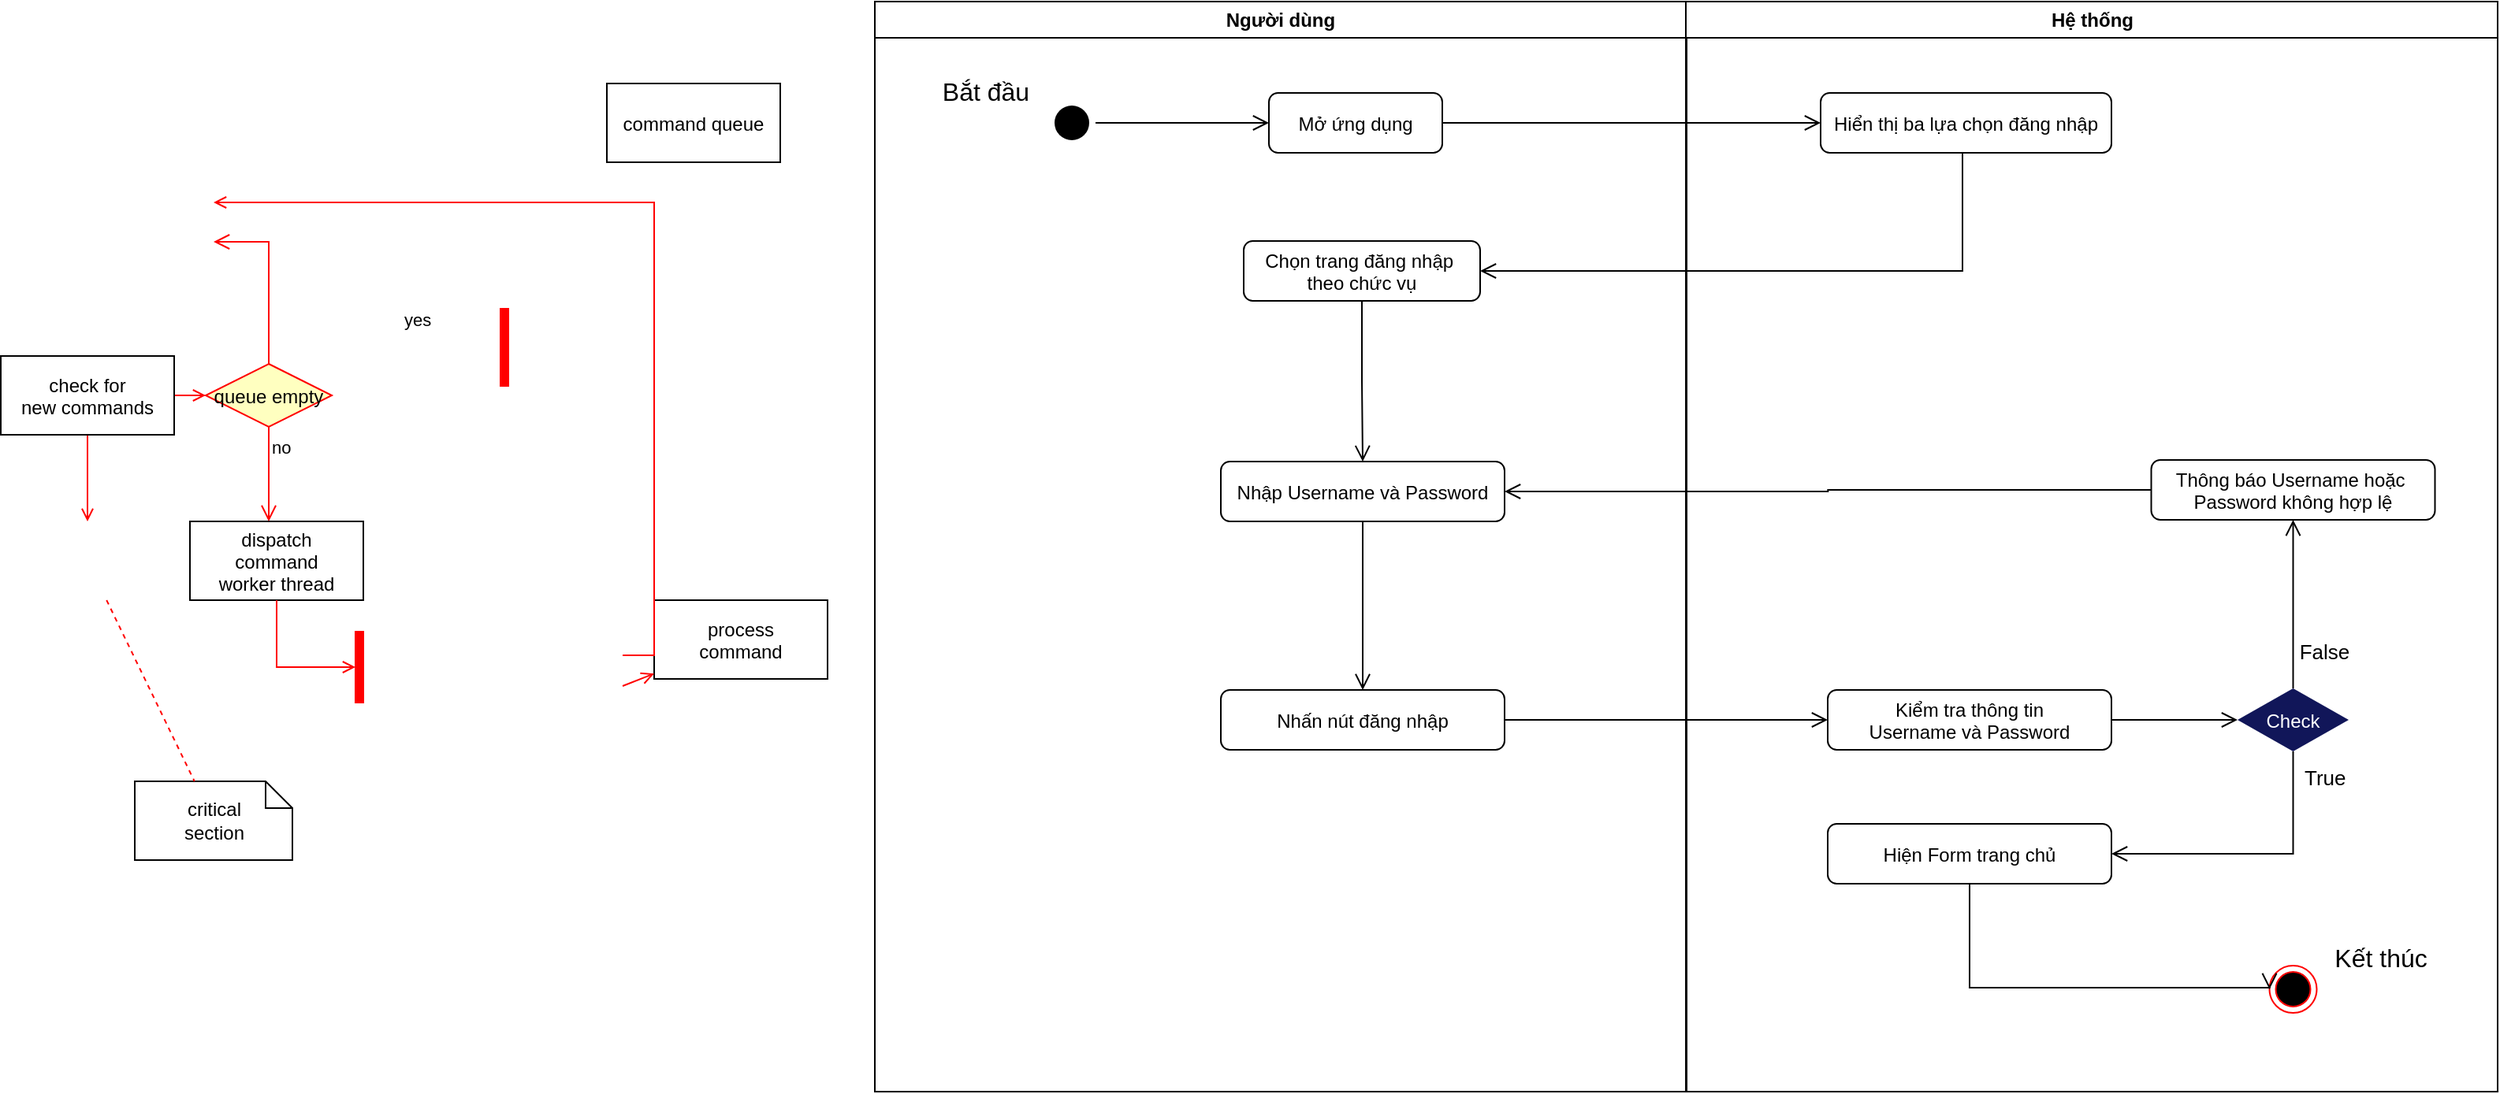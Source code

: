 <mxfile version="24.2.2" type="google" pages="12">
  <diagram name="DangNhap" id="e7e014a7-5840-1c2e-5031-d8a46d1fe8dd">
    <mxGraphModel grid="1" page="1" gridSize="10" guides="1" tooltips="1" connect="1" arrows="1" fold="1" pageScale="1" pageWidth="1169" pageHeight="826" background="none" math="0" shadow="0">
      <root>
        <mxCell id="0" />
        <mxCell id="1" parent="0" />
        <mxCell id="3" value="Người dùng" style="swimlane;whiteSpace=wrap" vertex="1" parent="1">
          <mxGeometry x="210" y="128" width="515" height="692" as="geometry">
            <mxRectangle x="444.5" y="128" width="90" height="30" as="alternateBounds" />
          </mxGeometry>
        </mxCell>
        <mxCell id="13" value="" style="ellipse;shape=startState;fillColor=#000000;strokeColor=none;" vertex="1" parent="3">
          <mxGeometry x="110" y="62" width="30" height="30" as="geometry" />
        </mxCell>
        <mxCell id="14" value="" style="edgeStyle=elbowEdgeStyle;elbow=horizontal;verticalAlign=bottom;endArrow=open;endSize=8;strokeColor=default;endFill=1;rounded=0" edge="1" parent="3" source="13" target="15">
          <mxGeometry x="40" y="20" as="geometry">
            <mxPoint x="55" y="90" as="targetPoint" />
          </mxGeometry>
        </mxCell>
        <mxCell id="15" value="Mở ứng dụng" style="rounded=1;" vertex="1" parent="3">
          <mxGeometry x="250" y="58" width="110" height="38" as="geometry" />
        </mxCell>
        <mxCell id="gbgieXQiXyWUouY3jMst-47" value="Chọn trang đăng nhập &#xa;theo chức vụ" style="rounded=1;" vertex="1" parent="3">
          <mxGeometry x="234" y="152" width="150" height="38" as="geometry" />
        </mxCell>
        <mxCell id="gbgieXQiXyWUouY3jMst-48" value="Nhập Username và Password" style="rounded=1;" vertex="1" parent="3">
          <mxGeometry x="219.5" y="292" width="180" height="38" as="geometry" />
        </mxCell>
        <mxCell id="gbgieXQiXyWUouY3jMst-49" value="" style="edgeStyle=orthogonalEdgeStyle;elbow=horizontal;verticalAlign=bottom;endArrow=open;endSize=8;strokeColor=default;endFill=1;rounded=0;exitX=0.5;exitY=1;exitDx=0;exitDy=0;entryX=0.5;entryY=0;entryDx=0;entryDy=0;" edge="1" parent="3" source="gbgieXQiXyWUouY3jMst-47" target="gbgieXQiXyWUouY3jMst-48">
          <mxGeometry x="-170" y="-108" as="geometry">
            <mxPoint x="340" y="282" as="targetPoint" />
            <mxPoint x="330" y="212" as="sourcePoint" />
          </mxGeometry>
        </mxCell>
        <mxCell id="wv_sL57yDXKQYGGWMNRF-41" value="Bắt đầu" style="text;html=1;align=center;verticalAlign=middle;resizable=0;points=[];autosize=1;strokeColor=none;fillColor=none;fontSize=16;" vertex="1" parent="3">
          <mxGeometry x="30" y="42" width="80" height="30" as="geometry" />
        </mxCell>
        <mxCell id="4" value="Hệ thống" style="swimlane;whiteSpace=wrap;strokeColor=default;" vertex="1" parent="1">
          <mxGeometry x="724.5" y="128" width="515" height="692" as="geometry" />
        </mxCell>
        <mxCell id="gbgieXQiXyWUouY3jMst-42" value="Hiển thị ba lựa chọn đăng nhập" style="rounded=1;" vertex="1" parent="4">
          <mxGeometry x="85.5" y="58" width="184.5" height="38" as="geometry" />
        </mxCell>
        <mxCell id="38" value="" style="ellipse;shape=endState;fillColor=#000000;strokeColor=#ff0000" vertex="1" parent="4">
          <mxGeometry x="370.25" y="612" width="30" height="30" as="geometry" />
        </mxCell>
        <mxCell id="gbgieXQiXyWUouY3jMst-50" value="Nhấn nút đăng nhập" style="rounded=1;" vertex="1" parent="4">
          <mxGeometry x="-295" y="437" width="180" height="38" as="geometry" />
        </mxCell>
        <mxCell id="gbgieXQiXyWUouY3jMst-61" value="Kiểm tra thông tin&#xa;Username và Password" style="rounded=1;" vertex="1" parent="4">
          <mxGeometry x="90" y="437" width="180" height="38" as="geometry" />
        </mxCell>
        <mxCell id="gbgieXQiXyWUouY3jMst-87" value="Check" style="rhombus;fillColor=#111659;strokeColor=none;fontColor=#FFFFFF;" vertex="1" parent="4">
          <mxGeometry x="350" y="436" width="70.5" height="40" as="geometry" />
        </mxCell>
        <mxCell id="gbgieXQiXyWUouY3jMst-88" value="" style="edgeStyle=elbowEdgeStyle;verticalAlign=bottom;endArrow=open;endSize=8;strokeColor=default;endFill=1;rounded=0;exitX=1;exitY=0.5;exitDx=0;exitDy=0;entryX=0;entryY=0.5;entryDx=0;entryDy=0;" edge="1" parent="4" source="gbgieXQiXyWUouY3jMst-61" target="gbgieXQiXyWUouY3jMst-87">
          <mxGeometry x="-2039" y="-620" as="geometry">
            <mxPoint x="210.5" y="542.5" as="targetPoint" />
            <mxPoint x="5.5" y="542.5" as="sourcePoint" />
            <Array as="points">
              <mxPoint x="316" y="462" />
            </Array>
          </mxGeometry>
        </mxCell>
        <mxCell id="gbgieXQiXyWUouY3jMst-89" value="False" style="edgeStyle=elbowEdgeStyle;elbow=vertical;verticalAlign=bottom;endArrow=open;endSize=8;strokeColor=default;endFill=1;rounded=0;exitX=0.5;exitY=0;exitDx=0;exitDy=0;entryX=0.5;entryY=1;entryDx=0;entryDy=0;fontSize=13;labelBackgroundColor=default;" edge="1" parent="4" source="gbgieXQiXyWUouY3jMst-87" target="gbgieXQiXyWUouY3jMst-90">
          <mxGeometry as="geometry">
            <mxPoint x="350" y="390" as="targetPoint" />
            <mxPoint x="270" y="391" as="sourcePoint" />
            <mxPoint x="20" y="40" as="offset" />
          </mxGeometry>
        </mxCell>
        <mxCell id="gbgieXQiXyWUouY3jMst-90" value="Thông báo Username hoặc &#xa;Password không hợp lệ" style="rounded=1;" vertex="1" parent="4">
          <mxGeometry x="295.25" y="291" width="180" height="38" as="geometry" />
        </mxCell>
        <mxCell id="gbgieXQiXyWUouY3jMst-92" value="True" style="edgeStyle=elbowEdgeStyle;elbow=vertical;verticalAlign=bottom;endArrow=open;endSize=8;strokeColor=default;endFill=1;rounded=0;exitX=0.5;exitY=1;exitDx=0;exitDy=0;entryX=1;entryY=0.5;entryDx=0;entryDy=0;fontSize=13;" edge="1" parent="4" source="gbgieXQiXyWUouY3jMst-87" target="yqnodp0lB_xAhZDERBLa-41">
          <mxGeometry as="geometry">
            <mxPoint x="335.5" y="522" as="targetPoint" />
            <mxPoint x="255.5" y="523" as="sourcePoint" />
            <Array as="points">
              <mxPoint x="326" y="541" />
            </Array>
            <mxPoint x="78" y="-6" as="offset" />
          </mxGeometry>
        </mxCell>
        <mxCell id="gbgieXQiXyWUouY3jMst-93" value="" style="edgeStyle=elbowEdgeStyle;elbow=vertical;verticalAlign=bottom;endArrow=open;endSize=8;strokeColor=default;endFill=1;rounded=0;exitX=1;exitY=0.5;exitDx=0;exitDy=0;entryX=0;entryY=0.5;entryDx=0;entryDy=0;" edge="1" parent="4" source="gbgieXQiXyWUouY3jMst-50" target="gbgieXQiXyWUouY3jMst-61">
          <mxGeometry x="-894.5" y="-236" as="geometry">
            <mxPoint x="-14" y="579" as="targetPoint" />
            <mxPoint x="-14" y="472" as="sourcePoint" />
          </mxGeometry>
        </mxCell>
        <mxCell id="yqnodp0lB_xAhZDERBLa-41" value="Hiện Form trang chủ" style="rounded=1;" vertex="1" parent="4">
          <mxGeometry x="90" y="522" width="180" height="38" as="geometry" />
        </mxCell>
        <mxCell id="yqnodp0lB_xAhZDERBLa-42" value="&#xa;" style="edgeStyle=elbowEdgeStyle;elbow=vertical;verticalAlign=bottom;endArrow=open;endSize=8;strokeColor=default;endFill=1;rounded=0;exitX=0.5;exitY=1;exitDx=0;exitDy=0;entryX=0;entryY=0.5;entryDx=0;entryDy=0;fontSize=13;" edge="1" parent="4" source="yqnodp0lB_xAhZDERBLa-41" target="38">
          <mxGeometry as="geometry">
            <mxPoint x="225.5" y="626" as="targetPoint" />
            <mxPoint x="340.5" y="560" as="sourcePoint" />
            <Array as="points">
              <mxPoint x="281.5" y="626" />
            </Array>
            <mxPoint x="3" y="9" as="offset" />
          </mxGeometry>
        </mxCell>
        <mxCell id="wv_sL57yDXKQYGGWMNRF-42" value="Kết thúc" style="text;html=1;align=center;verticalAlign=middle;resizable=0;points=[];autosize=1;strokeColor=none;fillColor=none;fontSize=16;" vertex="1" parent="4">
          <mxGeometry x="400.25" y="592" width="80" height="30" as="geometry" />
        </mxCell>
        <mxCell id="gbgieXQiXyWUouY3jMst-43" value="" style="edgeStyle=elbowEdgeStyle;elbow=horizontal;verticalAlign=bottom;endArrow=open;endSize=8;strokeColor=default;endFill=1;rounded=0;exitX=1;exitY=0.5;exitDx=0;exitDy=0;entryX=0;entryY=0.5;entryDx=0;entryDy=0;" edge="1" parent="1" source="15" target="gbgieXQiXyWUouY3jMst-42">
          <mxGeometry x="40" y="20" as="geometry">
            <mxPoint x="650.0" y="205" as="targetPoint" />
            <mxPoint x="570" y="205" as="sourcePoint" />
          </mxGeometry>
        </mxCell>
        <mxCell id="19" value="" style="endArrow=open;strokeColor=#FF0000;endFill=1;rounded=0" edge="1" parent="1" source="16">
          <mxGeometry relative="1" as="geometry">
            <mxPoint x="-289.5" y="458" as="targetPoint" />
          </mxGeometry>
        </mxCell>
        <mxCell id="21" value="queue empty" style="rhombus;fillColor=#ffffc0;strokeColor=#ff0000;" vertex="1" parent="1">
          <mxGeometry x="-214.5" y="358" width="80" height="40" as="geometry" />
        </mxCell>
        <mxCell id="22" value="yes" style="edgeStyle=elbowEdgeStyle;elbow=horizontal;align=left;verticalAlign=bottom;endArrow=open;endSize=8;strokeColor=#FF0000;exitX=0.5;exitY=0;endFill=1;rounded=0;entryX=0.75;entryY=0.5;entryPerimeter=0" edge="1" parent="1" source="21">
          <mxGeometry x="-0.68" y="-84" relative="1" as="geometry">
            <mxPoint x="-209.5" y="280.5" as="targetPoint" />
            <Array as="points">
              <mxPoint x="-174.5" y="313" />
            </Array>
            <mxPoint y="-1" as="offset" />
          </mxGeometry>
        </mxCell>
        <mxCell id="23" value="no" style="edgeStyle=elbowEdgeStyle;elbow=horizontal;align=left;verticalAlign=top;endArrow=open;endSize=8;strokeColor=#FF0000;endFill=1;rounded=0" edge="1" parent="1" source="21" target="30">
          <mxGeometry x="-1" relative="1" as="geometry">
            <mxPoint x="-174.5" y="438" as="targetPoint" />
          </mxGeometry>
        </mxCell>
        <mxCell id="24" value="" style="endArrow=open;strokeColor=#FF0000;endFill=1;rounded=0" edge="1" parent="1" source="16" target="21">
          <mxGeometry relative="1" as="geometry" />
        </mxCell>
        <mxCell id="30" value="dispatch&#xa;command&#xa;worker thread" style="" vertex="1" parent="1">
          <mxGeometry x="-224.5" y="458" width="110" height="50" as="geometry" />
        </mxCell>
        <mxCell id="31" value="critical&#xa;section" style="shape=note;whiteSpace=wrap;size=17" vertex="1" parent="1">
          <mxGeometry x="-259.5" y="623" width="100" height="50" as="geometry" />
        </mxCell>
        <mxCell id="32" value="" style="endArrow=none;strokeColor=#FF0000;endFill=0;rounded=0;dashed=1" edge="1" parent="1" target="31">
          <mxGeometry relative="1" as="geometry">
            <mxPoint x="-277.379" y="508" as="sourcePoint" />
          </mxGeometry>
        </mxCell>
        <mxCell id="34" value="" style="whiteSpace=wrap;strokeColor=#FF0000;fillColor=#FF0000" vertex="1" parent="1">
          <mxGeometry x="-119.5" y="528" width="5" height="45" as="geometry" />
        </mxCell>
        <mxCell id="41" value="" style="edgeStyle=elbowEdgeStyle;elbow=horizontal;entryX=0;entryY=0.5;strokeColor=#FF0000;endArrow=open;endFill=1;rounded=0" edge="1" parent="1" source="30" target="34">
          <mxGeometry width="100" height="100" relative="1" as="geometry">
            <mxPoint x="-304.5" y="613" as="sourcePoint" />
            <mxPoint x="-204.5" y="513" as="targetPoint" />
            <Array as="points">
              <mxPoint x="-169.5" y="533" />
            </Array>
          </mxGeometry>
        </mxCell>
        <mxCell id="33" value="process&#xa;command" style="" vertex="1" parent="1">
          <mxGeometry x="70" y="508" width="110" height="50" as="geometry" />
        </mxCell>
        <mxCell id="35" value="" style="edgeStyle=elbowEdgeStyle;elbow=horizontal;strokeColor=#FF0000;endArrow=open;endFill=1;rounded=0;entryX=0.25;entryY=0.5;entryPerimeter=0" edge="1" parent="1">
          <mxGeometry width="100" height="100" relative="1" as="geometry">
            <mxPoint x="50" y="543" as="sourcePoint" />
            <mxPoint x="-209.5" y="255.5" as="targetPoint" />
            <Array as="points">
              <mxPoint x="70" y="268" />
            </Array>
          </mxGeometry>
        </mxCell>
        <mxCell id="37" value="" style="edgeStyle=none;strokeColor=#FF0000;endArrow=open;endFill=1;rounded=0" edge="1" parent="1" target="33">
          <mxGeometry width="100" height="100" relative="1" as="geometry">
            <mxPoint x="50" y="562.5" as="sourcePoint" />
            <mxPoint x="170" y="562.5" as="targetPoint" />
          </mxGeometry>
        </mxCell>
        <mxCell id="16" value="check for &#xa;new commands" style="" vertex="1" parent="1">
          <mxGeometry x="-344.5" y="353" width="110" height="50" as="geometry" />
        </mxCell>
        <mxCell id="25" value="" style="shape=line;strokeWidth=6;strokeColor=#ff0000;rotation=90" vertex="1" parent="1">
          <mxGeometry x="-50" y="340" width="50" height="15" as="geometry" />
        </mxCell>
        <mxCell id="gbgieXQiXyWUouY3jMst-46" value="" style="edgeStyle=elbowEdgeStyle;elbow=horizontal;verticalAlign=bottom;endArrow=open;endSize=8;strokeColor=default;endFill=1;rounded=0;exitX=0.5;exitY=1;exitDx=0;exitDy=0;entryX=1;entryY=0.5;entryDx=0;entryDy=0;" edge="1" parent="1" source="gbgieXQiXyWUouY3jMst-42" target="gbgieXQiXyWUouY3jMst-47">
          <mxGeometry x="40" y="20" as="geometry">
            <mxPoint x="630" y="360" as="targetPoint" />
            <mxPoint x="585" y="280" as="sourcePoint" />
            <Array as="points">
              <mxPoint x="900" y="290" />
            </Array>
          </mxGeometry>
        </mxCell>
        <mxCell id="18" value="command queue" style="" vertex="1" parent="1">
          <mxGeometry x="40" y="180" width="110" height="50" as="geometry" />
        </mxCell>
        <mxCell id="gbgieXQiXyWUouY3jMst-60" value="" style="edgeStyle=elbowEdgeStyle;elbow=vertical;verticalAlign=bottom;endArrow=open;endSize=8;strokeColor=default;endFill=1;rounded=0;exitX=0.5;exitY=1;exitDx=0;exitDy=0;entryX=0.5;entryY=0;entryDx=0;entryDy=0;" edge="1" parent="1" source="gbgieXQiXyWUouY3jMst-48" target="gbgieXQiXyWUouY3jMst-50">
          <mxGeometry x="-170" y="-108" as="geometry">
            <mxPoint x="515" y="502" as="targetPoint" />
            <mxPoint x="515" y="440" as="sourcePoint" />
          </mxGeometry>
        </mxCell>
        <mxCell id="gbgieXQiXyWUouY3jMst-83" value="" style="edgeStyle=orthogonalEdgeStyle;elbow=vertical;verticalAlign=bottom;endArrow=open;endSize=8;strokeColor=default;endFill=1;rounded=0;entryX=1;entryY=0.5;entryDx=0;entryDy=0;exitX=0;exitY=0.5;exitDx=0;exitDy=0;" edge="1" parent="1" source="gbgieXQiXyWUouY3jMst-90" target="gbgieXQiXyWUouY3jMst-48">
          <mxGeometry x="-590" y="-364" as="geometry">
            <mxPoint x="915.0" y="400.5" as="targetPoint" />
            <mxPoint x="820" y="390" as="sourcePoint" />
          </mxGeometry>
        </mxCell>
      </root>
    </mxGraphModel>
  </diagram>
  <diagram name="DangXuat" id="NlBGwKooDmS9ctFienVS">
    <mxGraphModel grid="1" page="1" gridSize="10" guides="1" tooltips="1" connect="1" arrows="1" fold="1" pageScale="1" pageWidth="1169" pageHeight="826" background="none" math="0" shadow="0">
      <root>
        <mxCell id="d6HT32UrqCEoqaZLhSif-0" />
        <mxCell id="d6HT32UrqCEoqaZLhSif-1" parent="d6HT32UrqCEoqaZLhSif-0" />
        <mxCell id="d6HT32UrqCEoqaZLhSif-2" value="Người dùng" style="swimlane;whiteSpace=wrap" parent="d6HT32UrqCEoqaZLhSif-1" vertex="1">
          <mxGeometry x="210" y="69" width="515" height="692" as="geometry">
            <mxRectangle x="444.5" y="128" width="90" height="30" as="alternateBounds" />
          </mxGeometry>
        </mxCell>
        <mxCell id="d6HT32UrqCEoqaZLhSif-3" value="" style="ellipse;shape=startState;fillColor=#000000;strokeColor=none;" parent="d6HT32UrqCEoqaZLhSif-2" vertex="1">
          <mxGeometry x="110" y="62" width="30" height="30" as="geometry" />
        </mxCell>
        <mxCell id="d6HT32UrqCEoqaZLhSif-4" value="" style="edgeStyle=elbowEdgeStyle;elbow=horizontal;verticalAlign=bottom;endArrow=open;endSize=8;strokeColor=default;endFill=1;rounded=0" parent="d6HT32UrqCEoqaZLhSif-2" source="d6HT32UrqCEoqaZLhSif-3" target="d6HT32UrqCEoqaZLhSif-5" edge="1">
          <mxGeometry x="40" y="20" as="geometry">
            <mxPoint x="55" y="90" as="targetPoint" />
          </mxGeometry>
        </mxCell>
        <mxCell id="d6HT32UrqCEoqaZLhSif-5" value="Đăng nhập ứng&#xa;dụng thành công" style="rounded=1;" parent="d6HT32UrqCEoqaZLhSif-2" vertex="1">
          <mxGeometry x="250" y="58" width="110" height="38" as="geometry" />
        </mxCell>
        <mxCell id="d6HT32UrqCEoqaZLhSif-6" value="Nhấn nút Quản lý tài khoản" style="rounded=1;" parent="d6HT32UrqCEoqaZLhSif-2" vertex="1">
          <mxGeometry x="233" y="152" width="154" height="38" as="geometry" />
        </mxCell>
        <mxCell id="d6HT32UrqCEoqaZLhSif-15" value="Xác nhận" style="rhombus;fillColor=#111659;strokeColor=none;fontColor=#FFFFFF;" parent="d6HT32UrqCEoqaZLhSif-2" vertex="1">
          <mxGeometry x="262.37" y="382" width="95.25" height="62" as="geometry" />
        </mxCell>
        <mxCell id="fJzdPlSFaxtjFtaCUA24-2" value="False" style="edgeStyle=elbowEdgeStyle;elbow=vertical;verticalAlign=bottom;endArrow=open;endSize=8;strokeColor=default;endFill=1;rounded=0;exitX=0;exitY=0.5;exitDx=0;exitDy=0;entryX=0;entryY=0.5;entryDx=0;entryDy=0;fontSize=13;" edge="1" parent="d6HT32UrqCEoqaZLhSif-2" source="d6HT32UrqCEoqaZLhSif-15" target="d6HT32UrqCEoqaZLhSif-6">
          <mxGeometry as="geometry">
            <mxPoint x="274.5" y="495" as="targetPoint" />
            <mxPoint x="624.5" y="412" as="sourcePoint" />
            <Array as="points">
              <mxPoint x="140" y="292" />
            </Array>
            <mxPoint x="-21" y="121" as="offset" />
          </mxGeometry>
        </mxCell>
        <mxCell id="438D9ViM-ZRCGIC_506W-0" value="Bắt đầu" style="text;html=1;align=center;verticalAlign=middle;resizable=0;points=[];autosize=1;strokeColor=none;fillColor=none;fontSize=16;" vertex="1" parent="d6HT32UrqCEoqaZLhSif-2">
          <mxGeometry x="30" y="42" width="80" height="30" as="geometry" />
        </mxCell>
        <mxCell id="d6HT32UrqCEoqaZLhSif-10" value="Hệ thống" style="swimlane;whiteSpace=wrap;strokeColor=default;" parent="d6HT32UrqCEoqaZLhSif-1" vertex="1">
          <mxGeometry x="724.5" y="69" width="515" height="692" as="geometry" />
        </mxCell>
        <mxCell id="d6HT32UrqCEoqaZLhSif-11" value="Hiển thị Form trang chủ" style="rounded=1;" parent="d6HT32UrqCEoqaZLhSif-10" vertex="1">
          <mxGeometry x="85.5" y="58" width="184.5" height="38" as="geometry" />
        </mxCell>
        <mxCell id="d6HT32UrqCEoqaZLhSif-12" value="" style="ellipse;shape=endState;fillColor=#000000;strokeColor=#ff0000" parent="d6HT32UrqCEoqaZLhSif-10" vertex="1">
          <mxGeometry x="390.5" y="632" width="30" height="30" as="geometry" />
        </mxCell>
        <mxCell id="d6HT32UrqCEoqaZLhSif-13" value="Nhấn nút đăng xuất" style="rounded=1;" parent="d6HT32UrqCEoqaZLhSif-10" vertex="1">
          <mxGeometry x="-295" y="291" width="180" height="38" as="geometry" />
        </mxCell>
        <mxCell id="d6HT32UrqCEoqaZLhSif-14" value="Hiện thông báo xác nhận&#xa;đăng xuất" style="rounded=1;" parent="d6HT32UrqCEoqaZLhSif-10" vertex="1">
          <mxGeometry x="90" y="291" width="180" height="38" as="geometry" />
        </mxCell>
        <mxCell id="d6HT32UrqCEoqaZLhSif-18" value="Thông báo đăng xuất&#xa;thành công" style="rounded=1;" parent="d6HT32UrqCEoqaZLhSif-10" vertex="1">
          <mxGeometry x="45.5" y="544" width="180" height="38" as="geometry" />
        </mxCell>
        <mxCell id="d6HT32UrqCEoqaZLhSif-20" value="" style="edgeStyle=elbowEdgeStyle;elbow=vertical;verticalAlign=bottom;endArrow=open;endSize=8;strokeColor=default;endFill=1;rounded=0;exitX=1;exitY=0.5;exitDx=0;exitDy=0;entryX=0;entryY=0.5;entryDx=0;entryDy=0;" parent="d6HT32UrqCEoqaZLhSif-10" source="d6HT32UrqCEoqaZLhSif-13" target="d6HT32UrqCEoqaZLhSif-14" edge="1">
          <mxGeometry x="-894.5" y="-236" as="geometry">
            <mxPoint x="-14" y="579" as="targetPoint" />
            <mxPoint x="-14" y="472" as="sourcePoint" />
          </mxGeometry>
        </mxCell>
        <mxCell id="fJzdPlSFaxtjFtaCUA24-5" value="&#xa;" style="edgeStyle=elbowEdgeStyle;elbow=vertical;verticalAlign=bottom;endArrow=open;endSize=8;strokeColor=default;endFill=1;rounded=0;exitX=1;exitY=0.5;exitDx=0;exitDy=0;fontSize=13;entryX=0;entryY=0.5;entryDx=0;entryDy=0;" edge="1" parent="d6HT32UrqCEoqaZLhSif-10" source="d6HT32UrqCEoqaZLhSif-18" target="fJzdPlSFaxtjFtaCUA24-6">
          <mxGeometry x="-724.5" y="-128" as="geometry">
            <mxPoint x="350.5" y="501" as="targetPoint" />
            <mxPoint x="55.5" y="382" as="sourcePoint" />
            <Array as="points">
              <mxPoint x="276" y="563" />
            </Array>
            <mxPoint x="-126" y="-21" as="offset" />
          </mxGeometry>
        </mxCell>
        <mxCell id="fJzdPlSFaxtjFtaCUA24-6" value="Trở về form đăng nhập" style="rounded=1;" vertex="1" parent="d6HT32UrqCEoqaZLhSif-10">
          <mxGeometry x="315.5" y="544" width="180" height="38" as="geometry" />
        </mxCell>
        <mxCell id="fJzdPlSFaxtjFtaCUA24-7" value="&#xa;" style="edgeStyle=elbowEdgeStyle;elbow=vertical;verticalAlign=bottom;endArrow=open;endSize=8;strokeColor=default;endFill=1;rounded=0;exitX=0.5;exitY=1;exitDx=0;exitDy=0;fontSize=13;entryX=0.5;entryY=0;entryDx=0;entryDy=0;" edge="1" parent="d6HT32UrqCEoqaZLhSif-10" source="fJzdPlSFaxtjFtaCUA24-6" target="d6HT32UrqCEoqaZLhSif-12">
          <mxGeometry x="-1449" y="-256" as="geometry">
            <mxPoint x="326" y="632" as="targetPoint" />
            <mxPoint x="235" y="632" as="sourcePoint" />
            <Array as="points">
              <mxPoint x="406" y="602" />
            </Array>
            <mxPoint x="-126" y="-21" as="offset" />
          </mxGeometry>
        </mxCell>
        <mxCell id="hG5TJQk_xuQpypObgktH-0" value="Kết thúc" style="text;html=1;align=center;verticalAlign=middle;resizable=0;points=[];autosize=1;strokeColor=none;fillColor=none;fontSize=16;" vertex="1" parent="d6HT32UrqCEoqaZLhSif-10">
          <mxGeometry x="425.5" y="642" width="80" height="30" as="geometry" />
        </mxCell>
        <mxCell id="d6HT32UrqCEoqaZLhSif-21" value="" style="edgeStyle=elbowEdgeStyle;elbow=horizontal;verticalAlign=bottom;endArrow=open;endSize=8;strokeColor=default;endFill=1;rounded=0;exitX=1;exitY=0.5;exitDx=0;exitDy=0;entryX=0;entryY=0.5;entryDx=0;entryDy=0;" parent="d6HT32UrqCEoqaZLhSif-1" source="d6HT32UrqCEoqaZLhSif-5" target="d6HT32UrqCEoqaZLhSif-11" edge="1">
          <mxGeometry x="40" y="20" as="geometry">
            <mxPoint x="650.0" y="146" as="targetPoint" />
            <mxPoint x="570" y="146" as="sourcePoint" />
          </mxGeometry>
        </mxCell>
        <mxCell id="d6HT32UrqCEoqaZLhSif-37" value="" style="edgeStyle=elbowEdgeStyle;elbow=horizontal;verticalAlign=bottom;endArrow=open;endSize=8;strokeColor=default;endFill=1;rounded=0;exitX=0.5;exitY=1;exitDx=0;exitDy=0;entryX=1;entryY=0.5;entryDx=0;entryDy=0;" parent="d6HT32UrqCEoqaZLhSif-1" source="d6HT32UrqCEoqaZLhSif-11" target="d6HT32UrqCEoqaZLhSif-6" edge="1">
          <mxGeometry x="40" y="20" as="geometry">
            <mxPoint x="630" y="301" as="targetPoint" />
            <mxPoint x="585" y="221" as="sourcePoint" />
            <Array as="points">
              <mxPoint x="900" y="231" />
            </Array>
          </mxGeometry>
        </mxCell>
        <mxCell id="d6HT32UrqCEoqaZLhSif-9" value="" style="edgeStyle=orthogonalEdgeStyle;elbow=horizontal;verticalAlign=bottom;endArrow=open;endSize=8;strokeColor=default;endFill=1;rounded=0;exitX=0.5;exitY=1;exitDx=0;exitDy=0;entryX=0.5;entryY=0;entryDx=0;entryDy=0;" parent="d6HT32UrqCEoqaZLhSif-1" source="d6HT32UrqCEoqaZLhSif-6" target="d6HT32UrqCEoqaZLhSif-13" edge="1">
          <mxGeometry x="40" y="20" as="geometry">
            <mxPoint x="519.5" y="361" as="targetPoint" />
            <mxPoint x="540" y="281" as="sourcePoint" />
          </mxGeometry>
        </mxCell>
        <mxCell id="fJzdPlSFaxtjFtaCUA24-1" value="" style="edgeStyle=elbowEdgeStyle;elbow=vertical;verticalAlign=bottom;endArrow=open;endSize=8;strokeColor=default;endFill=1;rounded=0;exitX=0.5;exitY=1;exitDx=0;exitDy=0;entryX=1;entryY=0.5;entryDx=0;entryDy=0;" edge="1" parent="d6HT32UrqCEoqaZLhSif-1" source="d6HT32UrqCEoqaZLhSif-14" target="d6HT32UrqCEoqaZLhSif-15">
          <mxGeometry x="-894.5" y="-236" as="geometry">
            <mxPoint x="895" y="491" as="targetPoint" />
            <mxPoint x="690" y="491" as="sourcePoint" />
            <Array as="points">
              <mxPoint x="730" y="481" />
            </Array>
          </mxGeometry>
        </mxCell>
        <mxCell id="fJzdPlSFaxtjFtaCUA24-3" value="True" style="edgeStyle=elbowEdgeStyle;elbow=vertical;verticalAlign=bottom;endArrow=open;endSize=8;strokeColor=default;endFill=1;rounded=0;exitX=0.5;exitY=1;exitDx=0;exitDy=0;fontSize=13;entryX=0;entryY=0.5;entryDx=0;entryDy=0;" edge="1" parent="d6HT32UrqCEoqaZLhSif-1" source="d6HT32UrqCEoqaZLhSif-15" target="d6HT32UrqCEoqaZLhSif-18">
          <mxGeometry as="geometry">
            <mxPoint x="810" y="621" as="targetPoint" />
            <mxPoint x="565" y="673" as="sourcePoint" />
            <Array as="points">
              <mxPoint x="670" y="632" />
            </Array>
            <mxPoint x="-105" y="-21" as="offset" />
          </mxGeometry>
        </mxCell>
      </root>
    </mxGraphModel>
  </diagram>
  <diagram name="Xem thông tin cá nhân" id="7pKcwZBuv4OYUFzh2RNP">
    <mxGraphModel grid="1" page="1" gridSize="10" guides="1" tooltips="1" connect="1" arrows="1" fold="1" pageScale="1" pageWidth="1169" pageHeight="826" background="none" math="0" shadow="0">
      <root>
        <mxCell id="IBBOEgBQ5ieIiiOvOgCj-0" />
        <mxCell id="IBBOEgBQ5ieIiiOvOgCj-1" parent="IBBOEgBQ5ieIiiOvOgCj-0" />
        <mxCell id="IBBOEgBQ5ieIiiOvOgCj-2" value="Người dùng" style="swimlane;whiteSpace=wrap" parent="IBBOEgBQ5ieIiiOvOgCj-1" vertex="1">
          <mxGeometry x="210" y="60" width="515" height="692" as="geometry">
            <mxRectangle x="444.5" y="128" width="90" height="30" as="alternateBounds" />
          </mxGeometry>
        </mxCell>
        <mxCell id="IBBOEgBQ5ieIiiOvOgCj-3" value="" style="ellipse;shape=startState;fillColor=#000000;strokeColor=none;" parent="IBBOEgBQ5ieIiiOvOgCj-2" vertex="1">
          <mxGeometry x="110" y="62" width="30" height="30" as="geometry" />
        </mxCell>
        <mxCell id="IBBOEgBQ5ieIiiOvOgCj-4" value="" style="edgeStyle=elbowEdgeStyle;elbow=horizontal;verticalAlign=bottom;endArrow=open;endSize=8;strokeColor=default;endFill=1;rounded=0" parent="IBBOEgBQ5ieIiiOvOgCj-2" source="IBBOEgBQ5ieIiiOvOgCj-3" target="IBBOEgBQ5ieIiiOvOgCj-5" edge="1">
          <mxGeometry x="40" y="20" as="geometry">
            <mxPoint x="55" y="90" as="targetPoint" />
          </mxGeometry>
        </mxCell>
        <mxCell id="IBBOEgBQ5ieIiiOvOgCj-5" value="Đăng nhập ứng&#xa;dụng thành công" style="rounded=1;" parent="IBBOEgBQ5ieIiiOvOgCj-2" vertex="1">
          <mxGeometry x="250" y="58" width="110" height="38" as="geometry" />
        </mxCell>
        <mxCell id="IBBOEgBQ5ieIiiOvOgCj-9" value="Bắt đầu" style="text;html=1;align=center;verticalAlign=middle;resizable=0;points=[];autosize=1;strokeColor=none;fillColor=none;fontSize=16;" parent="IBBOEgBQ5ieIiiOvOgCj-2" vertex="1">
          <mxGeometry x="30" y="42" width="80" height="30" as="geometry" />
        </mxCell>
        <mxCell id="IBBOEgBQ5ieIiiOvOgCj-6" value="Nhấn nút Quản lý tài khoản" style="rounded=1;" parent="IBBOEgBQ5ieIiiOvOgCj-2" vertex="1">
          <mxGeometry x="233" y="220" width="154" height="38" as="geometry" />
        </mxCell>
        <mxCell id="IBBOEgBQ5ieIiiOvOgCj-13" value="Nhấn nút Thông tin cá nhân" style="rounded=1;" parent="IBBOEgBQ5ieIiiOvOgCj-2" vertex="1">
          <mxGeometry x="219.5" y="359" width="180" height="38" as="geometry" />
        </mxCell>
        <mxCell id="IBBOEgBQ5ieIiiOvOgCj-14" value="Hiện thị Form &#xa;thông tin cá nhân" style="rounded=1;" parent="IBBOEgBQ5ieIiiOvOgCj-2" vertex="1">
          <mxGeometry x="604.5" y="359" width="180" height="38" as="geometry" />
        </mxCell>
        <mxCell id="IBBOEgBQ5ieIiiOvOgCj-16" value="" style="edgeStyle=elbowEdgeStyle;elbow=vertical;verticalAlign=bottom;endArrow=open;endSize=8;strokeColor=default;endFill=1;rounded=0;exitX=1;exitY=0.5;exitDx=0;exitDy=0;entryX=0;entryY=0.5;entryDx=0;entryDy=0;" parent="IBBOEgBQ5ieIiiOvOgCj-2" source="IBBOEgBQ5ieIiiOvOgCj-13" target="IBBOEgBQ5ieIiiOvOgCj-14" edge="1">
          <mxGeometry x="-380" y="-236" as="geometry">
            <mxPoint x="500.5" y="647" as="targetPoint" />
            <mxPoint x="500.5" y="540" as="sourcePoint" />
          </mxGeometry>
        </mxCell>
        <mxCell id="IBBOEgBQ5ieIiiOvOgCj-39" value="" style="edgeStyle=orthogonalEdgeStyle;elbow=horizontal;verticalAlign=bottom;endArrow=open;endSize=8;strokeColor=default;endFill=1;rounded=0;exitX=0.5;exitY=1;exitDx=0;exitDy=0;entryX=0.5;entryY=0;entryDx=0;entryDy=0;" parent="IBBOEgBQ5ieIiiOvOgCj-2" source="IBBOEgBQ5ieIiiOvOgCj-6" target="IBBOEgBQ5ieIiiOvOgCj-13" edge="1">
          <mxGeometry x="-170" y="-40" as="geometry">
            <mxPoint x="309.5" y="360" as="targetPoint" />
            <mxPoint x="330" y="280" as="sourcePoint" />
          </mxGeometry>
        </mxCell>
        <mxCell id="IBBOEgBQ5ieIiiOvOgCj-10" value="Hệ thống" style="swimlane;whiteSpace=wrap;strokeColor=default;" parent="IBBOEgBQ5ieIiiOvOgCj-1" vertex="1">
          <mxGeometry x="724.5" y="60" width="515" height="692" as="geometry" />
        </mxCell>
        <mxCell id="IBBOEgBQ5ieIiiOvOgCj-11" value="Hiển thị Form trang chủ" style="rounded=1;" parent="IBBOEgBQ5ieIiiOvOgCj-10" vertex="1">
          <mxGeometry x="85.5" y="58" width="184.5" height="38" as="geometry" />
        </mxCell>
        <mxCell id="IBBOEgBQ5ieIiiOvOgCj-12" value="" style="ellipse;shape=endState;fillColor=#000000;strokeColor=#ff0000" parent="IBBOEgBQ5ieIiiOvOgCj-10" vertex="1">
          <mxGeometry x="165" y="530" width="30" height="30" as="geometry" />
        </mxCell>
        <mxCell id="IBBOEgBQ5ieIiiOvOgCj-20" value="Kết thúc" style="text;html=1;align=center;verticalAlign=middle;resizable=0;points=[];autosize=1;strokeColor=none;fillColor=none;fontSize=16;" parent="IBBOEgBQ5ieIiiOvOgCj-10" vertex="1">
          <mxGeometry x="195" y="520" width="80" height="30" as="geometry" />
        </mxCell>
        <mxCell id="IBBOEgBQ5ieIiiOvOgCj-21" value="" style="edgeStyle=elbowEdgeStyle;elbow=horizontal;verticalAlign=bottom;endArrow=open;endSize=8;strokeColor=default;endFill=1;rounded=0;exitX=1;exitY=0.5;exitDx=0;exitDy=0;entryX=0;entryY=0.5;entryDx=0;entryDy=0;" parent="IBBOEgBQ5ieIiiOvOgCj-1" source="IBBOEgBQ5ieIiiOvOgCj-5" target="IBBOEgBQ5ieIiiOvOgCj-11" edge="1">
          <mxGeometry x="40" y="20" as="geometry">
            <mxPoint x="650.0" y="137" as="targetPoint" />
            <mxPoint x="570" y="137" as="sourcePoint" />
          </mxGeometry>
        </mxCell>
        <mxCell id="IBBOEgBQ5ieIiiOvOgCj-37" value="" style="edgeStyle=elbowEdgeStyle;elbow=horizontal;verticalAlign=bottom;endArrow=open;endSize=8;strokeColor=default;endFill=1;rounded=0;exitX=0.5;exitY=1;exitDx=0;exitDy=0;entryX=1;entryY=0.5;entryDx=0;entryDy=0;" parent="IBBOEgBQ5ieIiiOvOgCj-1" source="IBBOEgBQ5ieIiiOvOgCj-11" target="IBBOEgBQ5ieIiiOvOgCj-6" edge="1">
          <mxGeometry x="40" y="20" as="geometry">
            <mxPoint x="630" y="292" as="targetPoint" />
            <mxPoint x="585" y="212" as="sourcePoint" />
            <Array as="points">
              <mxPoint x="900" y="222" />
            </Array>
          </mxGeometry>
        </mxCell>
        <mxCell id="IBBOEgBQ5ieIiiOvOgCj-40" value="" style="edgeStyle=elbowEdgeStyle;elbow=vertical;verticalAlign=bottom;endArrow=open;endSize=8;strokeColor=default;endFill=1;rounded=0;exitX=0.5;exitY=1;exitDx=0;exitDy=0;entryX=0.5;entryY=0;entryDx=0;entryDy=0;" parent="IBBOEgBQ5ieIiiOvOgCj-1" source="IBBOEgBQ5ieIiiOvOgCj-14" target="IBBOEgBQ5ieIiiOvOgCj-12" edge="1">
          <mxGeometry x="-894.5" y="-236" as="geometry">
            <mxPoint x="904.5" y="500" as="targetPoint" />
            <mxPoint x="690" y="482" as="sourcePoint" />
            <Array as="points">
              <mxPoint x="902.5" y="480" />
            </Array>
          </mxGeometry>
        </mxCell>
      </root>
    </mxGraphModel>
  </diagram>
  <diagram name="Xem thông báo" id="uamcjPyZjIFhADAd6pjb">
    <mxGraphModel grid="1" page="1" gridSize="10" guides="1" tooltips="1" connect="1" arrows="1" fold="1" pageScale="1" pageWidth="1169" pageHeight="826" background="none" math="0" shadow="0">
      <root>
        <mxCell id="nX7tWH-1xXn2L_NLKP9n-0" />
        <mxCell id="nX7tWH-1xXn2L_NLKP9n-1" parent="nX7tWH-1xXn2L_NLKP9n-0" />
        <mxCell id="nX7tWH-1xXn2L_NLKP9n-2" value="Người dùng" style="swimlane;whiteSpace=wrap" parent="nX7tWH-1xXn2L_NLKP9n-1" vertex="1">
          <mxGeometry x="210" y="60" width="515" height="692" as="geometry">
            <mxRectangle x="444.5" y="128" width="90" height="30" as="alternateBounds" />
          </mxGeometry>
        </mxCell>
        <mxCell id="nX7tWH-1xXn2L_NLKP9n-3" value="" style="ellipse;shape=startState;fillColor=#000000;strokeColor=none;" parent="nX7tWH-1xXn2L_NLKP9n-2" vertex="1">
          <mxGeometry x="110" y="62" width="30" height="30" as="geometry" />
        </mxCell>
        <mxCell id="nX7tWH-1xXn2L_NLKP9n-4" value="" style="edgeStyle=elbowEdgeStyle;elbow=horizontal;verticalAlign=bottom;endArrow=open;endSize=8;strokeColor=default;endFill=1;rounded=0" parent="nX7tWH-1xXn2L_NLKP9n-2" source="nX7tWH-1xXn2L_NLKP9n-3" target="nX7tWH-1xXn2L_NLKP9n-5" edge="1">
          <mxGeometry x="40" y="20" as="geometry">
            <mxPoint x="55" y="90" as="targetPoint" />
          </mxGeometry>
        </mxCell>
        <mxCell id="nX7tWH-1xXn2L_NLKP9n-5" value="Đăng nhập ứng&#xa;dụng thành công" style="rounded=1;" parent="nX7tWH-1xXn2L_NLKP9n-2" vertex="1">
          <mxGeometry x="250" y="58" width="110" height="38" as="geometry" />
        </mxCell>
        <mxCell id="nX7tWH-1xXn2L_NLKP9n-6" value="Bắt đầu" style="text;html=1;align=center;verticalAlign=middle;resizable=0;points=[];autosize=1;strokeColor=none;fillColor=none;fontSize=16;" parent="nX7tWH-1xXn2L_NLKP9n-2" vertex="1">
          <mxGeometry x="30" y="42" width="80" height="30" as="geometry" />
        </mxCell>
        <mxCell id="WgWqZPJbWWgsM4wLJVc7-0" value="Nhấn vào thông báo muốn xem&#xa;để xem chi tiết" style="rounded=1;" vertex="1" parent="nX7tWH-1xXn2L_NLKP9n-2">
          <mxGeometry x="219.5" y="400" width="180" height="38" as="geometry" />
        </mxCell>
        <mxCell id="nX7tWH-1xXn2L_NLKP9n-12" value="Hệ thóng" style="swimlane;whiteSpace=wrap;strokeColor=default;" parent="nX7tWH-1xXn2L_NLKP9n-1" vertex="1">
          <mxGeometry x="724.5" y="60" width="515" height="692" as="geometry" />
        </mxCell>
        <mxCell id="nX7tWH-1xXn2L_NLKP9n-13" value="Hiển thị Form trang chủ" style="rounded=1;" parent="nX7tWH-1xXn2L_NLKP9n-12" vertex="1">
          <mxGeometry x="85.5" y="58" width="184.5" height="38" as="geometry" />
        </mxCell>
        <mxCell id="nX7tWH-1xXn2L_NLKP9n-14" value="" style="ellipse;shape=endState;fillColor=#000000;strokeColor=#ff0000" parent="nX7tWH-1xXn2L_NLKP9n-12" vertex="1">
          <mxGeometry x="414.5" y="600" width="30" height="30" as="geometry" />
        </mxCell>
        <mxCell id="nX7tWH-1xXn2L_NLKP9n-15" value="Kết thúc" style="text;html=1;align=center;verticalAlign=middle;resizable=0;points=[];autosize=1;strokeColor=none;fillColor=none;fontSize=16;" parent="nX7tWH-1xXn2L_NLKP9n-12" vertex="1">
          <mxGeometry x="435" y="580" width="80" height="30" as="geometry" />
        </mxCell>
        <mxCell id="nX7tWH-1xXn2L_NLKP9n-7" value="Nhấn nút Quản lý tài khoản" style="rounded=1;" parent="nX7tWH-1xXn2L_NLKP9n-12" vertex="1">
          <mxGeometry x="-281.5" y="160" width="154" height="38" as="geometry" />
        </mxCell>
        <mxCell id="nX7tWH-1xXn2L_NLKP9n-8" value="Nhấn nút xem Thông báo" style="rounded=1;" parent="nX7tWH-1xXn2L_NLKP9n-12" vertex="1">
          <mxGeometry x="-295" y="299" width="180" height="38" as="geometry" />
        </mxCell>
        <mxCell id="nX7tWH-1xXn2L_NLKP9n-9" value="Hiển thị danh sách&#xa;các thông báo" style="rounded=1;" parent="nX7tWH-1xXn2L_NLKP9n-12" vertex="1">
          <mxGeometry x="90" y="299" width="180" height="38" as="geometry" />
        </mxCell>
        <mxCell id="nX7tWH-1xXn2L_NLKP9n-17" value="" style="edgeStyle=elbowEdgeStyle;elbow=horizontal;verticalAlign=bottom;endArrow=open;endSize=8;strokeColor=default;endFill=1;rounded=0;exitX=0.5;exitY=1;exitDx=0;exitDy=0;entryX=1;entryY=0.5;entryDx=0;entryDy=0;" parent="nX7tWH-1xXn2L_NLKP9n-12" source="nX7tWH-1xXn2L_NLKP9n-13" target="nX7tWH-1xXn2L_NLKP9n-7" edge="1">
          <mxGeometry x="-684.5" y="-40" as="geometry">
            <mxPoint x="-94.5" y="232" as="targetPoint" />
            <mxPoint x="-139.5" y="152" as="sourcePoint" />
            <Array as="points">
              <mxPoint x="175.5" y="162" />
            </Array>
          </mxGeometry>
        </mxCell>
        <mxCell id="nX7tWH-1xXn2L_NLKP9n-11" value="" style="edgeStyle=orthogonalEdgeStyle;elbow=horizontal;verticalAlign=bottom;endArrow=open;endSize=8;strokeColor=default;endFill=1;rounded=0;exitX=0.5;exitY=1;exitDx=0;exitDy=0;entryX=0.5;entryY=0;entryDx=0;entryDy=0;" parent="nX7tWH-1xXn2L_NLKP9n-12" source="nX7tWH-1xXn2L_NLKP9n-7" target="nX7tWH-1xXn2L_NLKP9n-8" edge="1">
          <mxGeometry x="-684.5" y="-40" as="geometry">
            <mxPoint x="-205" y="360" as="targetPoint" />
            <mxPoint x="-184.5" y="280" as="sourcePoint" />
          </mxGeometry>
        </mxCell>
        <mxCell id="nX7tWH-1xXn2L_NLKP9n-10" value="" style="edgeStyle=elbowEdgeStyle;elbow=vertical;verticalAlign=bottom;endArrow=open;endSize=8;strokeColor=default;endFill=1;rounded=0;exitX=1;exitY=0.5;exitDx=0;exitDy=0;entryX=0;entryY=0.5;entryDx=0;entryDy=0;" parent="nX7tWH-1xXn2L_NLKP9n-12" source="nX7tWH-1xXn2L_NLKP9n-8" target="nX7tWH-1xXn2L_NLKP9n-9" edge="1">
          <mxGeometry x="-894.5" y="-236" as="geometry">
            <mxPoint x="-14" y="647" as="targetPoint" />
            <mxPoint x="-14" y="540" as="sourcePoint" />
          </mxGeometry>
        </mxCell>
        <mxCell id="WgWqZPJbWWgsM4wLJVc7-1" value="Hệ thống hiển thị chi tiết&#xa;thông báo" style="rounded=1;" vertex="1" parent="nX7tWH-1xXn2L_NLKP9n-12">
          <mxGeometry x="87.75" y="500" width="180" height="38" as="geometry" />
        </mxCell>
        <mxCell id="WgWqZPJbWWgsM4wLJVc7-3" value="" style="edgeStyle=elbowEdgeStyle;elbow=vertical;verticalAlign=bottom;endArrow=open;endSize=8;strokeColor=default;endFill=1;rounded=0;exitX=0.5;exitY=1;exitDx=0;exitDy=0;entryX=0.5;entryY=0;entryDx=0;entryDy=0;" edge="1" parent="nX7tWH-1xXn2L_NLKP9n-12" source="WgWqZPJbWWgsM4wLJVc7-1" target="WgWqZPJbWWgsM4wLJVc7-4">
          <mxGeometry x="-1619" y="-296" as="geometry">
            <mxPoint x="335.5" y="585" as="targetPoint" />
            <mxPoint x="337.75" y="513" as="sourcePoint" />
            <Array as="points" />
          </mxGeometry>
        </mxCell>
        <mxCell id="WgWqZPJbWWgsM4wLJVc7-4" value="Hệ thống ghi nhận người dùng&#xa;đã xem thông báo" style="rounded=1;" vertex="1" parent="nX7tWH-1xXn2L_NLKP9n-12">
          <mxGeometry x="87.75" y="596" width="180" height="38" as="geometry" />
        </mxCell>
        <mxCell id="WgWqZPJbWWgsM4wLJVc7-5" value="" style="edgeStyle=orthogonalEdgeStyle;elbow=vertical;verticalAlign=bottom;endArrow=open;endSize=8;strokeColor=default;endFill=1;rounded=0;exitX=1;exitY=0.5;exitDx=0;exitDy=0;entryX=0;entryY=0.5;entryDx=0;entryDy=0;" edge="1" parent="nX7tWH-1xXn2L_NLKP9n-12" source="WgWqZPJbWWgsM4wLJVc7-4" target="nX7tWH-1xXn2L_NLKP9n-14">
          <mxGeometry x="-2343.5" y="-356" as="geometry">
            <mxPoint x="355.75" y="596" as="targetPoint" />
            <mxPoint x="355.75" y="538" as="sourcePoint" />
          </mxGeometry>
        </mxCell>
        <mxCell id="nX7tWH-1xXn2L_NLKP9n-16" value="" style="edgeStyle=elbowEdgeStyle;elbow=horizontal;verticalAlign=bottom;endArrow=open;endSize=8;strokeColor=default;endFill=1;rounded=0;exitX=1;exitY=0.5;exitDx=0;exitDy=0;entryX=0;entryY=0.5;entryDx=0;entryDy=0;" parent="nX7tWH-1xXn2L_NLKP9n-1" source="nX7tWH-1xXn2L_NLKP9n-5" target="nX7tWH-1xXn2L_NLKP9n-13" edge="1">
          <mxGeometry x="40" y="20" as="geometry">
            <mxPoint x="650.0" y="137" as="targetPoint" />
            <mxPoint x="570" y="137" as="sourcePoint" />
          </mxGeometry>
        </mxCell>
        <mxCell id="nX7tWH-1xXn2L_NLKP9n-18" value="" style="edgeStyle=elbowEdgeStyle;elbow=vertical;verticalAlign=bottom;endArrow=open;endSize=8;strokeColor=default;endFill=1;rounded=0;exitX=0.5;exitY=1;exitDx=0;exitDy=0;entryX=1;entryY=0.5;entryDx=0;entryDy=0;" parent="nX7tWH-1xXn2L_NLKP9n-1" source="nX7tWH-1xXn2L_NLKP9n-9" target="WgWqZPJbWWgsM4wLJVc7-0" edge="1">
          <mxGeometry x="-894.5" y="-236" as="geometry">
            <mxPoint x="904.5" y="500" as="targetPoint" />
            <mxPoint x="690" y="482" as="sourcePoint" />
            <Array as="points">
              <mxPoint x="902.5" y="480" />
            </Array>
          </mxGeometry>
        </mxCell>
        <mxCell id="WgWqZPJbWWgsM4wLJVc7-2" value="" style="edgeStyle=elbowEdgeStyle;elbow=vertical;verticalAlign=bottom;endArrow=open;endSize=8;strokeColor=default;endFill=1;rounded=0;exitX=0.5;exitY=1;exitDx=0;exitDy=0;entryX=0;entryY=0.5;entryDx=0;entryDy=0;" edge="1" parent="nX7tWH-1xXn2L_NLKP9n-1" source="WgWqZPJbWWgsM4wLJVc7-0" target="WgWqZPJbWWgsM4wLJVc7-1">
          <mxGeometry x="-894.5" y="-236" as="geometry">
            <mxPoint x="420.5" y="632" as="targetPoint" />
            <mxPoint x="715.5" y="550" as="sourcePoint" />
            <Array as="points">
              <mxPoint x="670" y="579" />
            </Array>
          </mxGeometry>
        </mxCell>
      </root>
    </mxGraphModel>
  </diagram>
  <diagram name="Xem danh sách nhân viên" id="4nUZoBhTHJizoUxKq6C8">
    <mxGraphModel grid="1" page="1" gridSize="10" guides="1" tooltips="1" connect="1" arrows="1" fold="1" pageScale="1" pageWidth="1169" pageHeight="826" background="none" math="0" shadow="0">
      <root>
        <mxCell id="VE4ybHFODw5_FltAaEGp-0" />
        <mxCell id="VE4ybHFODw5_FltAaEGp-1" parent="VE4ybHFODw5_FltAaEGp-0" />
        <mxCell id="VE4ybHFODw5_FltAaEGp-2" value="Người dùng" style="swimlane;whiteSpace=wrap" parent="VE4ybHFODw5_FltAaEGp-1" vertex="1">
          <mxGeometry x="210" y="60" width="515" height="840" as="geometry">
            <mxRectangle x="444.5" y="128" width="90" height="30" as="alternateBounds" />
          </mxGeometry>
        </mxCell>
        <mxCell id="VE4ybHFODw5_FltAaEGp-3" value="" style="ellipse;shape=startState;fillColor=#000000;strokeColor=none;" parent="VE4ybHFODw5_FltAaEGp-2" vertex="1">
          <mxGeometry x="70" y="62" width="30" height="30" as="geometry" />
        </mxCell>
        <mxCell id="VE4ybHFODw5_FltAaEGp-4" value="" style="edgeStyle=elbowEdgeStyle;elbow=horizontal;verticalAlign=bottom;endArrow=open;endSize=8;strokeColor=default;endFill=1;rounded=0" parent="VE4ybHFODw5_FltAaEGp-2" source="VE4ybHFODw5_FltAaEGp-3" target="VE4ybHFODw5_FltAaEGp-5" edge="1">
          <mxGeometry x="40" y="20" as="geometry">
            <mxPoint x="55" y="90" as="targetPoint" />
          </mxGeometry>
        </mxCell>
        <mxCell id="VE4ybHFODw5_FltAaEGp-6" value="Bắt đầu" style="text;html=1;align=center;verticalAlign=middle;resizable=0;points=[];autosize=1;strokeColor=none;fillColor=none;fontSize=16;" parent="VE4ybHFODw5_FltAaEGp-2" vertex="1">
          <mxGeometry y="42" width="80" height="30" as="geometry" />
        </mxCell>
        <mxCell id="VE4ybHFODw5_FltAaEGp-18" value="Sắp xếp theo tên, &#xa;chức vụ, phòng ban" style="rounded=1;" parent="VE4ybHFODw5_FltAaEGp-2" vertex="1">
          <mxGeometry x="154" y="500" width="110" height="38" as="geometry" />
        </mxCell>
        <mxCell id="VE4ybHFODw5_FltAaEGp-5" value="Đăng nhập ứng&#xa;dụng thành công" style="rounded=1;" parent="VE4ybHFODw5_FltAaEGp-2" vertex="1">
          <mxGeometry x="210.5" y="58" width="110" height="38" as="geometry" />
        </mxCell>
        <mxCell id="CX1VzHmt58XhhqT1cqjW-0" value="" style="endArrow=none;html=1;rounded=0;strokeWidth=8;" edge="1" parent="VE4ybHFODw5_FltAaEGp-2">
          <mxGeometry width="50" height="50" relative="1" as="geometry">
            <mxPoint x="180.5" y="444" as="sourcePoint" />
            <mxPoint x="360.5" y="444" as="targetPoint" />
          </mxGeometry>
        </mxCell>
        <mxCell id="VE4ybHFODw5_FltAaEGp-12" value="Nhấn nút Quản lý nhân viên" style="rounded=1;" parent="VE4ybHFODw5_FltAaEGp-2" vertex="1">
          <mxGeometry x="193.5" y="160" width="154" height="38" as="geometry" />
        </mxCell>
        <mxCell id="VE4ybHFODw5_FltAaEGp-13" value="Nhấn nút xem Danh sách&#xa;nhân viên" style="rounded=1;" parent="VE4ybHFODw5_FltAaEGp-2" vertex="1">
          <mxGeometry x="180" y="299" width="180" height="38" as="geometry" />
        </mxCell>
        <mxCell id="VE4ybHFODw5_FltAaEGp-16" value="" style="edgeStyle=orthogonalEdgeStyle;elbow=horizontal;verticalAlign=bottom;endArrow=open;endSize=8;strokeColor=default;endFill=1;rounded=0;exitX=0.5;exitY=1;exitDx=0;exitDy=0;entryX=0.5;entryY=0;entryDx=0;entryDy=0;" parent="VE4ybHFODw5_FltAaEGp-2" source="VE4ybHFODw5_FltAaEGp-12" target="VE4ybHFODw5_FltAaEGp-13" edge="1">
          <mxGeometry x="-170" y="-40" as="geometry">
            <mxPoint x="270" y="360" as="targetPoint" />
            <mxPoint x="290.5" y="280" as="sourcePoint" />
          </mxGeometry>
        </mxCell>
        <mxCell id="CX1VzHmt58XhhqT1cqjW-3" value="Lọc theo chức vụ, &#xa;phòng ban" style="rounded=1;" vertex="1" parent="VE4ybHFODw5_FltAaEGp-2">
          <mxGeometry x="284" y="500" width="110" height="38" as="geometry" />
        </mxCell>
        <mxCell id="CX1VzHmt58XhhqT1cqjW-5" value="" style="edgeStyle=elbowEdgeStyle;elbow=vertical;verticalAlign=bottom;endArrow=open;endSize=8;strokeColor=default;endFill=1;rounded=0;entryX=0.5;entryY=0;entryDx=0;entryDy=0;" edge="1" parent="VE4ybHFODw5_FltAaEGp-2" target="VE4ybHFODw5_FltAaEGp-18">
          <mxGeometry x="-1829" y="-356" as="geometry">
            <mxPoint x="270" y="513" as="targetPoint" />
            <mxPoint x="210" y="450" as="sourcePoint" />
          </mxGeometry>
        </mxCell>
        <mxCell id="CX1VzHmt58XhhqT1cqjW-6" value="" style="edgeStyle=elbowEdgeStyle;elbow=vertical;verticalAlign=bottom;endArrow=open;endSize=8;strokeColor=default;endFill=1;rounded=0;entryX=0.5;entryY=0;entryDx=0;entryDy=0;" edge="1" parent="VE4ybHFODw5_FltAaEGp-2" target="CX1VzHmt58XhhqT1cqjW-3">
          <mxGeometry x="-2039" y="-416" as="geometry">
            <mxPoint x="258" y="500" as="targetPoint" />
            <mxPoint x="340" y="450" as="sourcePoint" />
          </mxGeometry>
        </mxCell>
        <mxCell id="CX1VzHmt58XhhqT1cqjW-7" value="" style="endArrow=none;html=1;rounded=0;strokeWidth=8;" edge="1" parent="VE4ybHFODw5_FltAaEGp-2">
          <mxGeometry width="50" height="50" relative="1" as="geometry">
            <mxPoint x="180" y="596" as="sourcePoint" />
            <mxPoint x="360" y="596" as="targetPoint" />
          </mxGeometry>
        </mxCell>
        <mxCell id="CX1VzHmt58XhhqT1cqjW-8" value="" style="edgeStyle=elbowEdgeStyle;elbow=vertical;verticalAlign=bottom;endArrow=open;endSize=8;strokeColor=default;endFill=1;rounded=0;exitX=0.5;exitY=1;exitDx=0;exitDy=0;" edge="1" parent="VE4ybHFODw5_FltAaEGp-2" source="VE4ybHFODw5_FltAaEGp-18">
          <mxGeometry x="-2039" y="-416" as="geometry">
            <mxPoint x="209" y="590" as="targetPoint" />
            <mxPoint x="121" y="500" as="sourcePoint" />
          </mxGeometry>
        </mxCell>
        <mxCell id="CX1VzHmt58XhhqT1cqjW-9" value="" style="edgeStyle=elbowEdgeStyle;elbow=vertical;verticalAlign=bottom;endArrow=open;endSize=8;strokeColor=default;endFill=1;rounded=0;exitX=0.5;exitY=1;exitDx=0;exitDy=0;" edge="1" parent="VE4ybHFODw5_FltAaEGp-2">
          <mxGeometry x="-2249" y="-476" as="geometry">
            <mxPoint x="338.41" y="590" as="targetPoint" />
            <mxPoint x="338.41" y="538" as="sourcePoint" />
          </mxGeometry>
        </mxCell>
        <mxCell id="CX1VzHmt58XhhqT1cqjW-11" value="" style="edgeStyle=elbowEdgeStyle;elbow=vertical;verticalAlign=bottom;endArrow=open;endSize=8;strokeColor=default;endFill=1;rounded=0;entryX=0;entryY=0.5;entryDx=0;entryDy=0;" edge="1" parent="VE4ybHFODw5_FltAaEGp-2" target="CX1VzHmt58XhhqT1cqjW-10">
          <mxGeometry x="-2459" y="-536" as="geometry">
            <mxPoint x="370" y="712" as="targetPoint" />
            <mxPoint x="270" y="600" as="sourcePoint" />
            <Array as="points">
              <mxPoint x="460" y="660" />
            </Array>
          </mxGeometry>
        </mxCell>
        <mxCell id="VE4ybHFODw5_FltAaEGp-8" value="Hệ thóng" style="swimlane;whiteSpace=wrap;strokeColor=default;" parent="VE4ybHFODw5_FltAaEGp-1" vertex="1">
          <mxGeometry x="724.5" y="60" width="515" height="840" as="geometry" />
        </mxCell>
        <mxCell id="VE4ybHFODw5_FltAaEGp-9" value="Hiển thị Form trang chủ" style="rounded=1;" parent="VE4ybHFODw5_FltAaEGp-8" vertex="1">
          <mxGeometry x="85.5" y="58" width="184.5" height="38" as="geometry" />
        </mxCell>
        <mxCell id="VE4ybHFODw5_FltAaEGp-10" value="" style="ellipse;shape=endState;fillColor=#000000;strokeColor=#ff0000" parent="VE4ybHFODw5_FltAaEGp-8" vertex="1">
          <mxGeometry x="395.5" y="760" width="30" height="30" as="geometry" />
        </mxCell>
        <mxCell id="VE4ybHFODw5_FltAaEGp-11" value="Kết thúc" style="text;html=1;align=center;verticalAlign=middle;resizable=0;points=[];autosize=1;strokeColor=none;fillColor=none;fontSize=16;" parent="VE4ybHFODw5_FltAaEGp-8" vertex="1">
          <mxGeometry x="425.5" y="730" width="80" height="30" as="geometry" />
        </mxCell>
        <mxCell id="VE4ybHFODw5_FltAaEGp-14" value="Hiển thị danh sách&#xa;các nhân viên" style="rounded=1;" parent="VE4ybHFODw5_FltAaEGp-8" vertex="1">
          <mxGeometry x="90" y="299" width="180" height="38" as="geometry" />
        </mxCell>
        <mxCell id="VE4ybHFODw5_FltAaEGp-21" value="" style="edgeStyle=orthogonalEdgeStyle;elbow=vertical;verticalAlign=bottom;endArrow=open;endSize=8;strokeColor=default;endFill=1;rounded=0;exitX=0.5;exitY=1;exitDx=0;exitDy=0;entryX=0;entryY=0.5;entryDx=0;entryDy=0;" parent="VE4ybHFODw5_FltAaEGp-8" source="CX1VzHmt58XhhqT1cqjW-10" target="VE4ybHFODw5_FltAaEGp-10" edge="1">
          <mxGeometry x="-2343.5" y="-356" as="geometry">
            <mxPoint x="355.75" y="596" as="targetPoint" />
            <mxPoint x="267.75" y="819" as="sourcePoint" />
          </mxGeometry>
        </mxCell>
        <mxCell id="CX1VzHmt58XhhqT1cqjW-1" value="" style="edgeStyle=elbowEdgeStyle;elbow=vertical;verticalAlign=bottom;endArrow=open;endSize=8;strokeColor=default;endFill=1;rounded=0;exitX=0.5;exitY=1;exitDx=0;exitDy=0;" edge="1" parent="VE4ybHFODw5_FltAaEGp-8" source="VE4ybHFODw5_FltAaEGp-14">
          <mxGeometry x="-1619" y="-296" as="geometry">
            <mxPoint x="-244.5" y="440" as="targetPoint" />
            <mxPoint x="-104.5" y="410" as="sourcePoint" />
          </mxGeometry>
        </mxCell>
        <mxCell id="CX1VzHmt58XhhqT1cqjW-10" value="Hiển thị danh sách nhân viên&#xa;theo tiêu chí đã chọn" style="rounded=1;" vertex="1" parent="VE4ybHFODw5_FltAaEGp-8">
          <mxGeometry x="105.5" y="640" width="180" height="38" as="geometry" />
        </mxCell>
        <mxCell id="VE4ybHFODw5_FltAaEGp-22" value="" style="edgeStyle=elbowEdgeStyle;elbow=horizontal;verticalAlign=bottom;endArrow=open;endSize=8;strokeColor=default;endFill=1;rounded=0;exitX=1;exitY=0.5;exitDx=0;exitDy=0;entryX=0;entryY=0.5;entryDx=0;entryDy=0;" parent="VE4ybHFODw5_FltAaEGp-1" source="VE4ybHFODw5_FltAaEGp-5" target="VE4ybHFODw5_FltAaEGp-9" edge="1">
          <mxGeometry x="40" y="20" as="geometry">
            <mxPoint x="650.0" y="137" as="targetPoint" />
            <mxPoint x="570" y="137" as="sourcePoint" />
          </mxGeometry>
        </mxCell>
        <mxCell id="VE4ybHFODw5_FltAaEGp-15" value="" style="edgeStyle=elbowEdgeStyle;elbow=horizontal;verticalAlign=bottom;endArrow=open;endSize=8;strokeColor=default;endFill=1;rounded=0;exitX=0.5;exitY=1;exitDx=0;exitDy=0;entryX=1;entryY=0.5;entryDx=0;entryDy=0;" parent="VE4ybHFODw5_FltAaEGp-1" source="VE4ybHFODw5_FltAaEGp-9" target="VE4ybHFODw5_FltAaEGp-12" edge="1">
          <mxGeometry x="40" y="20" as="geometry">
            <mxPoint x="630" y="292" as="targetPoint" />
            <mxPoint x="585" y="212" as="sourcePoint" />
            <Array as="points">
              <mxPoint x="900" y="222" />
            </Array>
          </mxGeometry>
        </mxCell>
        <mxCell id="VE4ybHFODw5_FltAaEGp-17" value="" style="edgeStyle=elbowEdgeStyle;elbow=vertical;verticalAlign=bottom;endArrow=open;endSize=8;strokeColor=default;endFill=1;rounded=0;exitX=1;exitY=0.5;exitDx=0;exitDy=0;entryX=0;entryY=0.5;entryDx=0;entryDy=0;" parent="VE4ybHFODw5_FltAaEGp-1" source="VE4ybHFODw5_FltAaEGp-13" target="VE4ybHFODw5_FltAaEGp-14" edge="1">
          <mxGeometry x="-170" y="-176" as="geometry">
            <mxPoint x="710.5" y="707" as="targetPoint" />
            <mxPoint x="710.5" y="600" as="sourcePoint" />
          </mxGeometry>
        </mxCell>
      </root>
    </mxGraphModel>
  </diagram>
  <diagram name="Tìm kiếm nhân viên" id="mL__wQb9vto42duwA3QU">
    <mxGraphModel grid="1" page="1" gridSize="10" guides="1" tooltips="1" connect="1" arrows="1" fold="1" pageScale="1" pageWidth="1169" pageHeight="826" background="none" math="0" shadow="0">
      <root>
        <mxCell id="YleQZRuIe2DH6DvEJEh0-0" />
        <mxCell id="YleQZRuIe2DH6DvEJEh0-1" parent="YleQZRuIe2DH6DvEJEh0-0" />
        <mxCell id="YleQZRuIe2DH6DvEJEh0-2" value="Người dùng" style="swimlane;whiteSpace=wrap" parent="YleQZRuIe2DH6DvEJEh0-1" vertex="1">
          <mxGeometry x="210" y="60" width="515" height="830" as="geometry">
            <mxRectangle x="444.5" y="128" width="90" height="30" as="alternateBounds" />
          </mxGeometry>
        </mxCell>
        <mxCell id="YleQZRuIe2DH6DvEJEh0-3" value="" style="ellipse;shape=startState;fillColor=#000000;strokeColor=none;" parent="YleQZRuIe2DH6DvEJEh0-2" vertex="1">
          <mxGeometry x="70" y="62" width="30" height="30" as="geometry" />
        </mxCell>
        <mxCell id="YleQZRuIe2DH6DvEJEh0-4" value="" style="edgeStyle=elbowEdgeStyle;elbow=horizontal;verticalAlign=bottom;endArrow=open;endSize=8;strokeColor=default;endFill=1;rounded=0" parent="YleQZRuIe2DH6DvEJEh0-2" source="YleQZRuIe2DH6DvEJEh0-3" target="YleQZRuIe2DH6DvEJEh0-7" edge="1">
          <mxGeometry x="40" y="20" as="geometry">
            <mxPoint x="55" y="90" as="targetPoint" />
          </mxGeometry>
        </mxCell>
        <mxCell id="YleQZRuIe2DH6DvEJEh0-5" value="Bắt đầu" style="text;html=1;align=center;verticalAlign=middle;resizable=0;points=[];autosize=1;strokeColor=none;fillColor=none;fontSize=16;" parent="YleQZRuIe2DH6DvEJEh0-2" vertex="1">
          <mxGeometry y="42" width="80" height="30" as="geometry" />
        </mxCell>
        <mxCell id="YleQZRuIe2DH6DvEJEh0-7" value="Đăng nhập ứng&#xa;dụng thành công" style="rounded=1;" parent="YleQZRuIe2DH6DvEJEh0-2" vertex="1">
          <mxGeometry x="210.5" y="58" width="110" height="38" as="geometry" />
        </mxCell>
        <mxCell id="YleQZRuIe2DH6DvEJEh0-9" value="Nhấn nút Quản lý nhân viên" style="rounded=1;" parent="YleQZRuIe2DH6DvEJEh0-2" vertex="1">
          <mxGeometry x="193.5" y="160" width="154" height="38" as="geometry" />
        </mxCell>
        <mxCell id="YleQZRuIe2DH6DvEJEh0-10" value="Nhấn nút xem Danh sách&#xa;nhân viên" style="rounded=1;" parent="YleQZRuIe2DH6DvEJEh0-2" vertex="1">
          <mxGeometry x="180" y="299" width="180" height="38" as="geometry" />
        </mxCell>
        <mxCell id="YleQZRuIe2DH6DvEJEh0-11" value="" style="edgeStyle=orthogonalEdgeStyle;elbow=horizontal;verticalAlign=bottom;endArrow=open;endSize=8;strokeColor=default;endFill=1;rounded=0;exitX=0.5;exitY=1;exitDx=0;exitDy=0;entryX=0.5;entryY=0;entryDx=0;entryDy=0;" parent="YleQZRuIe2DH6DvEJEh0-2" source="YleQZRuIe2DH6DvEJEh0-9" target="YleQZRuIe2DH6DvEJEh0-10" edge="1">
          <mxGeometry x="-170" y="-40" as="geometry">
            <mxPoint x="270" y="360" as="targetPoint" />
            <mxPoint x="290.5" y="280" as="sourcePoint" />
          </mxGeometry>
        </mxCell>
        <mxCell id="ATIzH1u-IilRXyPD9Jup-0" value="Nhập bất kỳ thông tin liên quan&#xa;đến nhân viên" style="rounded=1;" vertex="1" parent="YleQZRuIe2DH6DvEJEh0-2">
          <mxGeometry x="180.5" y="470" width="180" height="38" as="geometry" />
        </mxCell>
        <mxCell id="ATIzH1u-IilRXyPD9Jup-2" value="Chọn xem chi tiết thông tin&#xa;nhân viên cần tìm" style="rounded=1;" vertex="1" parent="YleQZRuIe2DH6DvEJEh0-2">
          <mxGeometry x="180.5" y="580" width="180" height="38" as="geometry" />
        </mxCell>
        <mxCell id="YleQZRuIe2DH6DvEJEh0-19" value="Hệ thóng" style="swimlane;whiteSpace=wrap;strokeColor=default;" parent="YleQZRuIe2DH6DvEJEh0-1" vertex="1">
          <mxGeometry x="724.5" y="60" width="515" height="830" as="geometry" />
        </mxCell>
        <mxCell id="YleQZRuIe2DH6DvEJEh0-20" value="Hiển thị Form trang chủ" style="rounded=1;" parent="YleQZRuIe2DH6DvEJEh0-19" vertex="1">
          <mxGeometry x="85.5" y="58" width="184.5" height="38" as="geometry" />
        </mxCell>
        <mxCell id="YleQZRuIe2DH6DvEJEh0-21" value="" style="ellipse;shape=endState;fillColor=#000000;strokeColor=#ff0000" parent="YleQZRuIe2DH6DvEJEh0-19" vertex="1">
          <mxGeometry x="395.5" y="760" width="30" height="30" as="geometry" />
        </mxCell>
        <mxCell id="YleQZRuIe2DH6DvEJEh0-22" value="Kết thúc" style="text;html=1;align=center;verticalAlign=middle;resizable=0;points=[];autosize=1;strokeColor=none;fillColor=none;fontSize=16;" parent="YleQZRuIe2DH6DvEJEh0-19" vertex="1">
          <mxGeometry x="425.5" y="730" width="80" height="30" as="geometry" />
        </mxCell>
        <mxCell id="YleQZRuIe2DH6DvEJEh0-23" value="Hiển thị danh sách&#xa;các nhân viên" style="rounded=1;" parent="YleQZRuIe2DH6DvEJEh0-19" vertex="1">
          <mxGeometry x="90" y="299" width="180" height="38" as="geometry" />
        </mxCell>
        <mxCell id="YleQZRuIe2DH6DvEJEh0-26" value="Hiển thị danh sách nhân viên&#xa;ứng với thông tin đã nhập" style="rounded=1;" parent="YleQZRuIe2DH6DvEJEh0-19" vertex="1">
          <mxGeometry x="90" y="470" width="180" height="38" as="geometry" />
        </mxCell>
        <mxCell id="ATIzH1u-IilRXyPD9Jup-4" value="Hiển thị chi tiết thông tin&#xa;nhân viên người dùng chọn" style="rounded=1;" vertex="1" parent="YleQZRuIe2DH6DvEJEh0-19">
          <mxGeometry x="90" y="660" width="180" height="38" as="geometry" />
        </mxCell>
        <mxCell id="ATIzH1u-IilRXyPD9Jup-7" value="" style="edgeStyle=elbowEdgeStyle;elbow=vertical;verticalAlign=bottom;endArrow=open;endSize=8;strokeColor=default;endFill=1;rounded=0;exitX=0.5;exitY=1;exitDx=0;exitDy=0;entryX=0;entryY=0.5;entryDx=0;entryDy=0;" edge="1" parent="YleQZRuIe2DH6DvEJEh0-19" source="ATIzH1u-IilRXyPD9Jup-4" target="YleQZRuIe2DH6DvEJEh0-21">
          <mxGeometry x="-1619" y="-296" as="geometry">
            <mxPoint x="110" y="759" as="targetPoint" />
            <mxPoint x="-225" y="698" as="sourcePoint" />
            <Array as="points">
              <mxPoint x="285" y="775" />
            </Array>
          </mxGeometry>
        </mxCell>
        <mxCell id="YleQZRuIe2DH6DvEJEh0-27" value="" style="edgeStyle=elbowEdgeStyle;elbow=horizontal;verticalAlign=bottom;endArrow=open;endSize=8;strokeColor=default;endFill=1;rounded=0;exitX=1;exitY=0.5;exitDx=0;exitDy=0;entryX=0;entryY=0.5;entryDx=0;entryDy=0;" parent="YleQZRuIe2DH6DvEJEh0-1" source="YleQZRuIe2DH6DvEJEh0-7" target="YleQZRuIe2DH6DvEJEh0-20" edge="1">
          <mxGeometry x="40" y="20" as="geometry">
            <mxPoint x="650.0" y="137" as="targetPoint" />
            <mxPoint x="570" y="137" as="sourcePoint" />
          </mxGeometry>
        </mxCell>
        <mxCell id="YleQZRuIe2DH6DvEJEh0-28" value="" style="edgeStyle=elbowEdgeStyle;elbow=horizontal;verticalAlign=bottom;endArrow=open;endSize=8;strokeColor=default;endFill=1;rounded=0;exitX=0.5;exitY=1;exitDx=0;exitDy=0;entryX=1;entryY=0.5;entryDx=0;entryDy=0;" parent="YleQZRuIe2DH6DvEJEh0-1" source="YleQZRuIe2DH6DvEJEh0-20" target="YleQZRuIe2DH6DvEJEh0-9" edge="1">
          <mxGeometry x="40" y="20" as="geometry">
            <mxPoint x="630" y="292" as="targetPoint" />
            <mxPoint x="585" y="212" as="sourcePoint" />
            <Array as="points">
              <mxPoint x="900" y="222" />
            </Array>
          </mxGeometry>
        </mxCell>
        <mxCell id="YleQZRuIe2DH6DvEJEh0-29" value="" style="edgeStyle=elbowEdgeStyle;elbow=vertical;verticalAlign=bottom;endArrow=open;endSize=8;strokeColor=default;endFill=1;rounded=0;exitX=1;exitY=0.5;exitDx=0;exitDy=0;entryX=0;entryY=0.5;entryDx=0;entryDy=0;" parent="YleQZRuIe2DH6DvEJEh0-1" source="YleQZRuIe2DH6DvEJEh0-10" target="YleQZRuIe2DH6DvEJEh0-23" edge="1">
          <mxGeometry x="-170" y="-176" as="geometry">
            <mxPoint x="710.5" y="707" as="targetPoint" />
            <mxPoint x="710.5" y="600" as="sourcePoint" />
          </mxGeometry>
        </mxCell>
        <mxCell id="YleQZRuIe2DH6DvEJEh0-25" value="" style="edgeStyle=elbowEdgeStyle;elbow=vertical;verticalAlign=bottom;endArrow=open;endSize=8;strokeColor=default;endFill=1;rounded=0;exitX=0.5;exitY=1;exitDx=0;exitDy=0;entryX=0.5;entryY=0;entryDx=0;entryDy=0;" parent="YleQZRuIe2DH6DvEJEh0-1" source="YleQZRuIe2DH6DvEJEh0-23" edge="1" target="ATIzH1u-IilRXyPD9Jup-0">
          <mxGeometry x="-894.5" y="-236" as="geometry">
            <mxPoint x="480" y="500" as="targetPoint" />
            <mxPoint x="620" y="470" as="sourcePoint" />
          </mxGeometry>
        </mxCell>
        <mxCell id="ATIzH1u-IilRXyPD9Jup-1" value="" style="edgeStyle=elbowEdgeStyle;elbow=vertical;verticalAlign=bottom;endArrow=open;endSize=8;strokeColor=default;endFill=1;rounded=0;exitX=1;exitY=0.5;exitDx=0;exitDy=0;entryX=0;entryY=0.5;entryDx=0;entryDy=0;" edge="1" parent="YleQZRuIe2DH6DvEJEh0-1" source="ATIzH1u-IilRXyPD9Jup-0" target="YleQZRuIe2DH6DvEJEh0-26">
          <mxGeometry x="-894.5" y="-236" as="geometry">
            <mxPoint x="480" y="743" as="targetPoint" />
            <mxPoint x="905" y="610" as="sourcePoint" />
          </mxGeometry>
        </mxCell>
        <mxCell id="ATIzH1u-IilRXyPD9Jup-3" value="" style="edgeStyle=elbowEdgeStyle;elbow=vertical;verticalAlign=bottom;endArrow=open;endSize=8;strokeColor=default;endFill=1;rounded=0;exitX=0.5;exitY=1;exitDx=0;exitDy=0;entryX=1;entryY=0.5;entryDx=0;entryDy=0;" edge="1" parent="YleQZRuIe2DH6DvEJEh0-1" source="YleQZRuIe2DH6DvEJEh0-26" target="ATIzH1u-IilRXyPD9Jup-2">
          <mxGeometry x="-894.5" y="-236" as="geometry">
            <mxPoint x="810.5" y="610" as="targetPoint" />
            <mxPoint x="565.5" y="610" as="sourcePoint" />
            <Array as="points">
              <mxPoint x="740" y="659" />
            </Array>
          </mxGeometry>
        </mxCell>
        <mxCell id="ATIzH1u-IilRXyPD9Jup-5" value="" style="edgeStyle=elbowEdgeStyle;elbow=vertical;verticalAlign=bottom;endArrow=open;endSize=8;strokeColor=default;endFill=1;rounded=0;exitX=0.5;exitY=1;exitDx=0;exitDy=0;entryX=0;entryY=0.5;entryDx=0;entryDy=0;" edge="1" parent="YleQZRuIe2DH6DvEJEh0-1" source="ATIzH1u-IilRXyPD9Jup-2" target="ATIzH1u-IilRXyPD9Jup-4">
          <mxGeometry x="-894.5" y="-236" as="geometry">
            <mxPoint x="509.5" y="769" as="targetPoint" />
            <mxPoint x="844.5" y="678" as="sourcePoint" />
            <Array as="points">
              <mxPoint x="660" y="739" />
            </Array>
          </mxGeometry>
        </mxCell>
      </root>
    </mxGraphModel>
  </diagram>
  <diagram name="Chỉnh sửa thông tin nhân viên" id="-7ztG-moxPNxhPaTKUVm">
    <mxGraphModel grid="1" page="1" gridSize="10" guides="1" tooltips="1" connect="1" arrows="1" fold="1" pageScale="1" pageWidth="1169" pageHeight="826" background="none" math="0" shadow="0">
      <root>
        <mxCell id="eftJJrDdf-2m6glZ2gOG-0" />
        <mxCell id="eftJJrDdf-2m6glZ2gOG-1" parent="eftJJrDdf-2m6glZ2gOG-0" />
        <mxCell id="eftJJrDdf-2m6glZ2gOG-2" value="Người dùng" style="swimlane;whiteSpace=wrap" parent="eftJJrDdf-2m6glZ2gOG-1" vertex="1">
          <mxGeometry x="210" y="60" width="515" height="1100" as="geometry">
            <mxRectangle x="444.5" y="128" width="90" height="30" as="alternateBounds" />
          </mxGeometry>
        </mxCell>
        <mxCell id="eftJJrDdf-2m6glZ2gOG-3" value="" style="ellipse;shape=startState;fillColor=#000000;strokeColor=none;" parent="eftJJrDdf-2m6glZ2gOG-2" vertex="1">
          <mxGeometry x="70" y="62" width="30" height="30" as="geometry" />
        </mxCell>
        <mxCell id="eftJJrDdf-2m6glZ2gOG-4" value="" style="edgeStyle=elbowEdgeStyle;elbow=horizontal;verticalAlign=bottom;endArrow=open;endSize=8;strokeColor=default;endFill=1;rounded=0" parent="eftJJrDdf-2m6glZ2gOG-2" source="eftJJrDdf-2m6glZ2gOG-3" target="eftJJrDdf-2m6glZ2gOG-6" edge="1">
          <mxGeometry x="40" y="20" as="geometry">
            <mxPoint x="55" y="90" as="targetPoint" />
          </mxGeometry>
        </mxCell>
        <mxCell id="eftJJrDdf-2m6glZ2gOG-5" value="Bắt đầu" style="text;html=1;align=center;verticalAlign=middle;resizable=0;points=[];autosize=1;strokeColor=none;fillColor=none;fontSize=16;" parent="eftJJrDdf-2m6glZ2gOG-2" vertex="1">
          <mxGeometry y="42" width="80" height="30" as="geometry" />
        </mxCell>
        <mxCell id="eftJJrDdf-2m6glZ2gOG-6" value="Đăng nhập ứng&#xa;dụng thành công" style="rounded=1;" parent="eftJJrDdf-2m6glZ2gOG-2" vertex="1">
          <mxGeometry x="210.5" y="58" width="110" height="38" as="geometry" />
        </mxCell>
        <mxCell id="eftJJrDdf-2m6glZ2gOG-7" value="Nhấn nút Quản lý nhân viên" style="rounded=1;" parent="eftJJrDdf-2m6glZ2gOG-2" vertex="1">
          <mxGeometry x="193.5" y="160" width="154" height="38" as="geometry" />
        </mxCell>
        <mxCell id="eftJJrDdf-2m6glZ2gOG-8" value="Nhấn nút xem Danh sách&#xa;nhân viên" style="rounded=1;" parent="eftJJrDdf-2m6glZ2gOG-2" vertex="1">
          <mxGeometry x="180" y="299" width="180" height="38" as="geometry" />
        </mxCell>
        <mxCell id="eftJJrDdf-2m6glZ2gOG-9" value="" style="edgeStyle=orthogonalEdgeStyle;elbow=horizontal;verticalAlign=bottom;endArrow=open;endSize=8;strokeColor=default;endFill=1;rounded=0;exitX=0.5;exitY=1;exitDx=0;exitDy=0;entryX=0.5;entryY=0;entryDx=0;entryDy=0;" parent="eftJJrDdf-2m6glZ2gOG-2" source="eftJJrDdf-2m6glZ2gOG-7" target="eftJJrDdf-2m6glZ2gOG-8" edge="1">
          <mxGeometry x="-170" y="-40" as="geometry">
            <mxPoint x="270" y="360" as="targetPoint" />
            <mxPoint x="290.5" y="280" as="sourcePoint" />
          </mxGeometry>
        </mxCell>
        <mxCell id="eftJJrDdf-2m6glZ2gOG-11" value="Chọn xem chi tiết thông tin&#xa;nhân viên cần tìm" style="rounded=1;" parent="eftJJrDdf-2m6glZ2gOG-2" vertex="1">
          <mxGeometry x="180.5" y="480" width="180" height="38" as="geometry" />
        </mxCell>
        <mxCell id="lKJJG_5eQ0WwpULbiXHL-0" value="Chọn xem chi tiết thông tin&#xa;nhân viên cần tìm" style="rounded=1;" vertex="1" parent="eftJJrDdf-2m6glZ2gOG-2">
          <mxGeometry x="180" y="620" width="180" height="38" as="geometry" />
        </mxCell>
        <mxCell id="KKQKdOAKKahFMazkbivQ-1" value="Chỉnh sửa các thông tin&#xa;muốn chỉnh sửa" style="rounded=1;" vertex="1" parent="eftJJrDdf-2m6glZ2gOG-2">
          <mxGeometry x="180.5" y="720" width="180" height="38" as="geometry" />
        </mxCell>
        <mxCell id="KKQKdOAKKahFMazkbivQ-2" value="" style="edgeStyle=elbowEdgeStyle;elbow=vertical;verticalAlign=bottom;endArrow=open;endSize=8;strokeColor=default;endFill=1;rounded=0;exitX=0.5;exitY=1;exitDx=0;exitDy=0;entryX=0.5;entryY=0;entryDx=0;entryDy=0;" edge="1" parent="eftJJrDdf-2m6glZ2gOG-2" source="lKJJG_5eQ0WwpULbiXHL-0" target="KKQKdOAKKahFMazkbivQ-1">
          <mxGeometry x="-1104.5" y="-296" as="geometry">
            <mxPoint x="360" y="711" as="targetPoint" />
            <mxPoint x="695" y="650" as="sourcePoint" />
            <Array as="points">
              <mxPoint x="271" y="690" />
            </Array>
          </mxGeometry>
        </mxCell>
        <mxCell id="KKQKdOAKKahFMazkbivQ-3" value="Nhấn nút Lưu" style="rounded=1;" vertex="1" parent="eftJJrDdf-2m6glZ2gOG-2">
          <mxGeometry x="130" y="862" width="120" height="38" as="geometry" />
        </mxCell>
        <mxCell id="KKQKdOAKKahFMazkbivQ-4" value="" style="edgeStyle=elbowEdgeStyle;elbow=vertical;verticalAlign=bottom;endArrow=open;endSize=8;strokeColor=default;endFill=1;rounded=0;entryX=0.5;entryY=0;entryDx=0;entryDy=0;" edge="1" parent="eftJJrDdf-2m6glZ2gOG-2" target="KKQKdOAKKahFMazkbivQ-3">
          <mxGeometry x="-1314.5" y="-356" as="geometry">
            <mxPoint x="190" y="856" as="targetPoint" />
            <mxPoint x="190" y="814" as="sourcePoint" />
            <Array as="points">
              <mxPoint x="209.5" y="836" />
            </Array>
          </mxGeometry>
        </mxCell>
        <mxCell id="oWZppV0kZGgbBm4136x6-0" value="" style="endArrow=none;html=1;rounded=0;strokeWidth=8;" edge="1" parent="eftJJrDdf-2m6glZ2gOG-2">
          <mxGeometry width="50" height="50" relative="1" as="geometry">
            <mxPoint x="180.5" y="810" as="sourcePoint" />
            <mxPoint x="360.5" y="810" as="targetPoint" />
          </mxGeometry>
        </mxCell>
        <mxCell id="oWZppV0kZGgbBm4136x6-3" value="" style="edgeStyle=orthogonalEdgeStyle;elbow=vertical;verticalAlign=bottom;endArrow=open;endSize=8;strokeColor=default;endFill=1;rounded=0;entryX=0.5;entryY=0;entryDx=0;entryDy=0;" edge="1" parent="eftJJrDdf-2m6glZ2gOG-2" target="oWZppV0kZGgbBm4136x6-4">
          <mxGeometry x="-1524.5" y="-416" as="geometry">
            <mxPoint x="350" y="826" as="targetPoint" />
            <mxPoint x="350" y="810" as="sourcePoint" />
          </mxGeometry>
        </mxCell>
        <mxCell id="oWZppV0kZGgbBm4136x6-4" value="Nhấn nút Huỷ" style="rounded=1;" vertex="1" parent="eftJJrDdf-2m6glZ2gOG-2">
          <mxGeometry x="290" y="862" width="120" height="38" as="geometry" />
        </mxCell>
        <mxCell id="oWZppV0kZGgbBm4136x6-8" value="" style="edgeStyle=elbowEdgeStyle;elbow=vertical;verticalAlign=bottom;endArrow=open;endSize=8;strokeColor=default;endFill=1;rounded=0;exitX=0.5;exitY=1;exitDx=0;exitDy=0;" edge="1" parent="eftJJrDdf-2m6glZ2gOG-2">
          <mxGeometry x="-1314.5" y="-356" as="geometry">
            <mxPoint x="271" y="804" as="targetPoint" />
            <mxPoint x="270.5" y="762.0" as="sourcePoint" />
            <Array as="points">
              <mxPoint x="360" y="784" />
            </Array>
          </mxGeometry>
        </mxCell>
        <mxCell id="eftJJrDdf-2m6glZ2gOG-12" value="Hệ thống" style="swimlane;whiteSpace=wrap;strokeColor=default;" parent="eftJJrDdf-2m6glZ2gOG-1" vertex="1">
          <mxGeometry x="724.5" y="60" width="515" height="1100" as="geometry" />
        </mxCell>
        <mxCell id="eftJJrDdf-2m6glZ2gOG-13" value="Hiển thị Form trang chủ" style="rounded=1;" parent="eftJJrDdf-2m6glZ2gOG-12" vertex="1">
          <mxGeometry x="85.5" y="58" width="184.5" height="38" as="geometry" />
        </mxCell>
        <mxCell id="eftJJrDdf-2m6glZ2gOG-14" value="" style="ellipse;shape=endState;fillColor=#000000;strokeColor=#ff0000" parent="eftJJrDdf-2m6glZ2gOG-12" vertex="1">
          <mxGeometry x="415.5" y="1040" width="30" height="30" as="geometry" />
        </mxCell>
        <mxCell id="eftJJrDdf-2m6glZ2gOG-15" value="Kết thúc" style="text;html=1;align=center;verticalAlign=middle;resizable=0;points=[];autosize=1;strokeColor=none;fillColor=none;fontSize=16;" parent="eftJJrDdf-2m6glZ2gOG-12" vertex="1">
          <mxGeometry x="425.5" y="1010" width="80" height="30" as="geometry" />
        </mxCell>
        <mxCell id="eftJJrDdf-2m6glZ2gOG-16" value="Hiển thị danh sách&#xa;các nhân viên" style="rounded=1;" parent="eftJJrDdf-2m6glZ2gOG-12" vertex="1">
          <mxGeometry x="90" y="299" width="180" height="38" as="geometry" />
        </mxCell>
        <mxCell id="eftJJrDdf-2m6glZ2gOG-18" value="Hiển thị chi tiết thông tin&#xa;nhân viên người dùng chọn" style="rounded=1;" parent="eftJJrDdf-2m6glZ2gOG-12" vertex="1">
          <mxGeometry x="90" y="540" width="180" height="38" as="geometry" />
        </mxCell>
        <mxCell id="KKQKdOAKKahFMazkbivQ-0" value="Kiểm tra&#xa;hợp lệ" style="rhombus;fillColor=#111659;strokeColor=none;fontColor=#FFFFFF;" vertex="1" parent="eftJJrDdf-2m6glZ2gOG-12">
          <mxGeometry x="45.5" y="968" width="95.25" height="62" as="geometry" />
        </mxCell>
        <mxCell id="oWZppV0kZGgbBm4136x6-10" value="Cập nhật thành công&#xa;và thông báo" style="rounded=1;" vertex="1" parent="eftJJrDdf-2m6glZ2gOG-12">
          <mxGeometry x="225.5" y="980" width="180" height="38" as="geometry" />
        </mxCell>
        <mxCell id="oWZppV0kZGgbBm4136x6-11" value="True" style="edgeStyle=orthogonalEdgeStyle;elbow=vertical;verticalAlign=bottom;endArrow=open;endSize=8;strokeColor=default;endFill=1;rounded=0;entryX=0;entryY=0.5;entryDx=0;entryDy=0;exitX=1;exitY=0.5;exitDx=0;exitDy=0;fontSize=13;" edge="1" parent="eftJJrDdf-2m6glZ2gOG-12" source="KKQKdOAKKahFMazkbivQ-0" target="oWZppV0kZGgbBm4136x6-10">
          <mxGeometry as="geometry">
            <mxPoint x="295.5" y="939" as="targetPoint" />
            <mxPoint x="-84.5" y="840" as="sourcePoint" />
            <mxPoint x="2" as="offset" />
          </mxGeometry>
        </mxCell>
        <mxCell id="oWZppV0kZGgbBm4136x6-12" value="" style="edgeStyle=orthogonalEdgeStyle;elbow=vertical;verticalAlign=bottom;endArrow=open;endSize=8;strokeColor=default;endFill=1;rounded=0;entryX=0;entryY=0.5;entryDx=0;entryDy=0;exitX=0.5;exitY=1;exitDx=0;exitDy=0;" edge="1" parent="eftJJrDdf-2m6glZ2gOG-12" source="oWZppV0kZGgbBm4136x6-10" target="eftJJrDdf-2m6glZ2gOG-14">
          <mxGeometry x="-2763.5" y="-476" as="geometry">
            <mxPoint x="219.75" y="1050" as="targetPoint" />
            <mxPoint x="135.75" y="1050" as="sourcePoint" />
          </mxGeometry>
        </mxCell>
        <mxCell id="oWZppV0kZGgbBm4136x6-13" value="False" style="edgeStyle=orthogonalEdgeStyle;elbow=vertical;verticalAlign=bottom;endArrow=open;endSize=8;strokeColor=default;endFill=1;rounded=0;exitX=0.5;exitY=0;exitDx=0;exitDy=0;entryX=0.5;entryY=1;entryDx=0;entryDy=0;fontSize=13;" edge="1" parent="eftJJrDdf-2m6glZ2gOG-12" source="KKQKdOAKKahFMazkbivQ-0" target="oWZppV0kZGgbBm4136x6-14">
          <mxGeometry as="geometry">
            <mxPoint x="155.5" y="820" as="targetPoint" />
            <mxPoint x="15.5" y="770" as="sourcePoint" />
            <Array as="points">
              <mxPoint x="93" y="780" />
              <mxPoint x="93" y="780" />
            </Array>
            <mxPoint x="22" y="77" as="offset" />
          </mxGeometry>
        </mxCell>
        <mxCell id="oWZppV0kZGgbBm4136x6-14" value="Thông báo thông tin&#xa;nào không hợp lệ" style="rounded=1;" vertex="1" parent="eftJJrDdf-2m6glZ2gOG-12">
          <mxGeometry x="30.37" y="720" width="125.5" height="38" as="geometry" />
        </mxCell>
        <mxCell id="eftJJrDdf-2m6glZ2gOG-20" value="" style="edgeStyle=elbowEdgeStyle;elbow=horizontal;verticalAlign=bottom;endArrow=open;endSize=8;strokeColor=default;endFill=1;rounded=0;exitX=1;exitY=0.5;exitDx=0;exitDy=0;entryX=0;entryY=0.5;entryDx=0;entryDy=0;" parent="eftJJrDdf-2m6glZ2gOG-1" source="eftJJrDdf-2m6glZ2gOG-6" target="eftJJrDdf-2m6glZ2gOG-13" edge="1">
          <mxGeometry x="40" y="20" as="geometry">
            <mxPoint x="650.0" y="137" as="targetPoint" />
            <mxPoint x="570" y="137" as="sourcePoint" />
          </mxGeometry>
        </mxCell>
        <mxCell id="eftJJrDdf-2m6glZ2gOG-21" value="" style="edgeStyle=elbowEdgeStyle;elbow=horizontal;verticalAlign=bottom;endArrow=open;endSize=8;strokeColor=default;endFill=1;rounded=0;exitX=0.5;exitY=1;exitDx=0;exitDy=0;entryX=1;entryY=0.5;entryDx=0;entryDy=0;" parent="eftJJrDdf-2m6glZ2gOG-1" source="eftJJrDdf-2m6glZ2gOG-13" target="eftJJrDdf-2m6glZ2gOG-7" edge="1">
          <mxGeometry x="40" y="20" as="geometry">
            <mxPoint x="630" y="292" as="targetPoint" />
            <mxPoint x="585" y="212" as="sourcePoint" />
            <Array as="points">
              <mxPoint x="900" y="222" />
            </Array>
          </mxGeometry>
        </mxCell>
        <mxCell id="eftJJrDdf-2m6glZ2gOG-22" value="" style="edgeStyle=elbowEdgeStyle;elbow=vertical;verticalAlign=bottom;endArrow=open;endSize=8;strokeColor=default;endFill=1;rounded=0;exitX=1;exitY=0.5;exitDx=0;exitDy=0;entryX=0;entryY=0.5;entryDx=0;entryDy=0;" parent="eftJJrDdf-2m6glZ2gOG-1" source="eftJJrDdf-2m6glZ2gOG-8" target="eftJJrDdf-2m6glZ2gOG-16" edge="1">
          <mxGeometry x="-170" y="-176" as="geometry">
            <mxPoint x="710.5" y="707" as="targetPoint" />
            <mxPoint x="710.5" y="600" as="sourcePoint" />
          </mxGeometry>
        </mxCell>
        <mxCell id="eftJJrDdf-2m6glZ2gOG-23" value="" style="edgeStyle=elbowEdgeStyle;elbow=vertical;verticalAlign=bottom;endArrow=open;endSize=8;strokeColor=default;endFill=1;rounded=0;exitX=0.5;exitY=1;exitDx=0;exitDy=0;entryX=0.5;entryY=0;entryDx=0;entryDy=0;" parent="eftJJrDdf-2m6glZ2gOG-1" source="eftJJrDdf-2m6glZ2gOG-16" target="eftJJrDdf-2m6glZ2gOG-11" edge="1">
          <mxGeometry x="-894.5" y="-236" as="geometry">
            <mxPoint x="480.5" y="530" as="targetPoint" />
            <mxPoint x="620" y="470" as="sourcePoint" />
            <Array as="points">
              <mxPoint x="690" y="480" />
            </Array>
          </mxGeometry>
        </mxCell>
        <mxCell id="eftJJrDdf-2m6glZ2gOG-26" value="" style="edgeStyle=elbowEdgeStyle;elbow=vertical;verticalAlign=bottom;endArrow=open;endSize=8;strokeColor=default;endFill=1;rounded=0;exitX=0.5;exitY=1;exitDx=0;exitDy=0;entryX=0;entryY=0.5;entryDx=0;entryDy=0;" parent="eftJJrDdf-2m6glZ2gOG-1" source="eftJJrDdf-2m6glZ2gOG-11" target="eftJJrDdf-2m6glZ2gOG-18" edge="1">
          <mxGeometry x="-894.5" y="-236" as="geometry">
            <mxPoint x="509.5" y="769" as="targetPoint" />
            <mxPoint x="844.5" y="678" as="sourcePoint" />
            <Array as="points">
              <mxPoint x="650" y="620" />
            </Array>
          </mxGeometry>
        </mxCell>
        <mxCell id="eftJJrDdf-2m6glZ2gOG-19" value="" style="edgeStyle=elbowEdgeStyle;elbow=vertical;verticalAlign=bottom;endArrow=open;endSize=8;strokeColor=default;endFill=1;rounded=0;exitX=0.5;exitY=1;exitDx=0;exitDy=0;entryX=1;entryY=0.5;entryDx=0;entryDy=0;" parent="eftJJrDdf-2m6glZ2gOG-1" source="eftJJrDdf-2m6glZ2gOG-18" target="lKJJG_5eQ0WwpULbiXHL-0" edge="1">
          <mxGeometry x="-894.5" y="-236" as="geometry">
            <mxPoint x="834.5" y="819" as="targetPoint" />
            <mxPoint x="499.5" y="758" as="sourcePoint" />
            <Array as="points">
              <mxPoint x="740" y="699" />
            </Array>
          </mxGeometry>
        </mxCell>
        <mxCell id="oWZppV0kZGgbBm4136x6-7" value="" style="edgeStyle=elbowEdgeStyle;verticalAlign=bottom;endArrow=open;endSize=8;strokeColor=default;endFill=1;rounded=0;exitX=1;exitY=0.5;exitDx=0;exitDy=0;entryX=1;entryY=0.5;entryDx=0;entryDy=0;" edge="1" parent="eftJJrDdf-2m6glZ2gOG-1" source="oWZppV0kZGgbBm4136x6-4" target="eftJJrDdf-2m6glZ2gOG-16">
          <mxGeometry x="-1104.5" y="-296" as="geometry">
            <mxPoint x="1014.87" y="378" as="targetPoint" />
            <mxPoint x="640.37" y="911" as="sourcePoint" />
            <Array as="points">
              <mxPoint x="1040" y="640" />
            </Array>
          </mxGeometry>
        </mxCell>
        <mxCell id="oWZppV0kZGgbBm4136x6-9" value="" style="edgeStyle=orthogonalEdgeStyle;elbow=vertical;verticalAlign=bottom;endArrow=open;endSize=8;strokeColor=default;endFill=1;rounded=0;entryX=0;entryY=0.5;entryDx=0;entryDy=0;exitX=0.5;exitY=1;exitDx=0;exitDy=0;" edge="1" parent="eftJJrDdf-2m6glZ2gOG-1" source="KKQKdOAKKahFMazkbivQ-3" target="KKQKdOAKKahFMazkbivQ-0">
          <mxGeometry x="-1314.5" y="-356" as="geometry">
            <mxPoint x="420.5" y="1068" as="targetPoint" />
            <mxPoint x="420.5" y="1020" as="sourcePoint" />
          </mxGeometry>
        </mxCell>
        <mxCell id="oWZppV0kZGgbBm4136x6-15" value="" style="edgeStyle=orthogonalEdgeStyle;elbow=vertical;verticalAlign=bottom;endArrow=open;endSize=8;strokeColor=default;endFill=1;rounded=0;exitX=0;exitY=0.5;exitDx=0;exitDy=0;entryX=1;entryY=0.5;entryDx=0;entryDy=0;" edge="1" parent="eftJJrDdf-2m6glZ2gOG-1" source="oWZppV0kZGgbBm4136x6-14" target="KKQKdOAKKahFMazkbivQ-1">
          <mxGeometry x="-2039" y="-416" as="geometry">
            <mxPoint x="724.43" y="788" as="targetPoint" />
            <mxPoint x="724.43" y="990" as="sourcePoint" />
            <Array as="points">
              <mxPoint x="755" y="800" />
              <mxPoint x="663" y="800" />
            </Array>
          </mxGeometry>
        </mxCell>
      </root>
    </mxGraphModel>
  </diagram>
  <diagram name="Xuất danh sách nhân viên" id="q3oJmde98hwiHE1ECewE">
    <mxGraphModel grid="1" page="1" gridSize="10" guides="1" tooltips="1" connect="1" arrows="1" fold="1" pageScale="1" pageWidth="1169" pageHeight="826" background="none" math="0" shadow="0">
      <root>
        <mxCell id="_TE16gCEft5vRRbDLvK9-0" />
        <mxCell id="_TE16gCEft5vRRbDLvK9-1" parent="_TE16gCEft5vRRbDLvK9-0" />
        <mxCell id="_TE16gCEft5vRRbDLvK9-2" value="Người dùng" style="swimlane;whiteSpace=wrap" parent="_TE16gCEft5vRRbDLvK9-1" vertex="1">
          <mxGeometry x="210" y="60" width="515" height="1100" as="geometry">
            <mxRectangle x="444.5" y="128" width="90" height="30" as="alternateBounds" />
          </mxGeometry>
        </mxCell>
        <mxCell id="_TE16gCEft5vRRbDLvK9-3" value="" style="ellipse;shape=startState;fillColor=#000000;strokeColor=none;" parent="_TE16gCEft5vRRbDLvK9-2" vertex="1">
          <mxGeometry x="70" y="62" width="30" height="30" as="geometry" />
        </mxCell>
        <mxCell id="_TE16gCEft5vRRbDLvK9-4" value="" style="edgeStyle=elbowEdgeStyle;elbow=horizontal;verticalAlign=bottom;endArrow=open;endSize=8;strokeColor=default;endFill=1;rounded=0" parent="_TE16gCEft5vRRbDLvK9-2" source="_TE16gCEft5vRRbDLvK9-3" target="_TE16gCEft5vRRbDLvK9-6" edge="1">
          <mxGeometry x="40" y="20" as="geometry">
            <mxPoint x="55" y="90" as="targetPoint" />
          </mxGeometry>
        </mxCell>
        <mxCell id="_TE16gCEft5vRRbDLvK9-5" value="Bắt đầu" style="text;html=1;align=center;verticalAlign=middle;resizable=0;points=[];autosize=1;strokeColor=none;fillColor=none;fontSize=16;" parent="_TE16gCEft5vRRbDLvK9-2" vertex="1">
          <mxGeometry y="42" width="80" height="30" as="geometry" />
        </mxCell>
        <mxCell id="_TE16gCEft5vRRbDLvK9-6" value="Đăng nhập ứng&#xa;dụng thành công" style="rounded=1;" parent="_TE16gCEft5vRRbDLvK9-2" vertex="1">
          <mxGeometry x="210.5" y="58" width="110" height="38" as="geometry" />
        </mxCell>
        <mxCell id="_TE16gCEft5vRRbDLvK9-7" value="Nhấn nút Quản lý nhân viên" style="rounded=1;" parent="_TE16gCEft5vRRbDLvK9-2" vertex="1">
          <mxGeometry x="193.5" y="160" width="154" height="38" as="geometry" />
        </mxCell>
        <mxCell id="_TE16gCEft5vRRbDLvK9-8" value="Nhấn nút xem Danh sách&#xa;nhân viên" style="rounded=1;" parent="_TE16gCEft5vRRbDLvK9-2" vertex="1">
          <mxGeometry x="180" y="299" width="180" height="38" as="geometry" />
        </mxCell>
        <mxCell id="_TE16gCEft5vRRbDLvK9-9" value="" style="edgeStyle=orthogonalEdgeStyle;elbow=horizontal;verticalAlign=bottom;endArrow=open;endSize=8;strokeColor=default;endFill=1;rounded=0;exitX=0.5;exitY=1;exitDx=0;exitDy=0;entryX=0.5;entryY=0;entryDx=0;entryDy=0;" parent="_TE16gCEft5vRRbDLvK9-2" source="_TE16gCEft5vRRbDLvK9-7" target="_TE16gCEft5vRRbDLvK9-8" edge="1">
          <mxGeometry x="-170" y="-40" as="geometry">
            <mxPoint x="270" y="360" as="targetPoint" />
            <mxPoint x="290.5" y="280" as="sourcePoint" />
          </mxGeometry>
        </mxCell>
        <mxCell id="_TE16gCEft5vRRbDLvK9-19" value="" style="edgeStyle=elbowEdgeStyle;elbow=vertical;verticalAlign=bottom;endArrow=open;endSize=8;strokeColor=default;endFill=1;rounded=0;exitX=0.5;exitY=1;exitDx=0;exitDy=0;" parent="_TE16gCEft5vRRbDLvK9-2" edge="1" source="9X3MlUAmU7RkkA9njDHY-1">
          <mxGeometry x="-1314.5" y="-356" as="geometry">
            <mxPoint x="271" y="740" as="targetPoint" />
            <mxPoint x="270.5" y="762.0" as="sourcePoint" />
            <Array as="points">
              <mxPoint x="500" y="700" />
            </Array>
          </mxGeometry>
        </mxCell>
        <mxCell id="JWbg27D1ZH_0dXLggnHB-8" value="Sắp xếp theo tên, &#xa;chức vụ, phòng ban" style="rounded=1;" vertex="1" parent="_TE16gCEft5vRRbDLvK9-2">
          <mxGeometry x="150.5" y="486" width="110" height="38" as="geometry" />
        </mxCell>
        <mxCell id="JWbg27D1ZH_0dXLggnHB-9" value="" style="endArrow=none;html=1;rounded=0;strokeWidth=8;" edge="1" parent="_TE16gCEft5vRRbDLvK9-2">
          <mxGeometry width="50" height="50" relative="1" as="geometry">
            <mxPoint x="177" y="430" as="sourcePoint" />
            <mxPoint x="357" y="430" as="targetPoint" />
          </mxGeometry>
        </mxCell>
        <mxCell id="JWbg27D1ZH_0dXLggnHB-10" value="Lọc theo chức vụ, &#xa;phòng ban" style="rounded=1;" vertex="1" parent="_TE16gCEft5vRRbDLvK9-2">
          <mxGeometry x="280.5" y="486" width="110" height="38" as="geometry" />
        </mxCell>
        <mxCell id="JWbg27D1ZH_0dXLggnHB-11" value="" style="edgeStyle=elbowEdgeStyle;elbow=vertical;verticalAlign=bottom;endArrow=open;endSize=8;strokeColor=default;endFill=1;rounded=0;entryX=0.5;entryY=0;entryDx=0;entryDy=0;" edge="1" parent="_TE16gCEft5vRRbDLvK9-2" target="JWbg27D1ZH_0dXLggnHB-8">
          <mxGeometry x="-2039" y="-416" as="geometry">
            <mxPoint x="266.5" y="499" as="targetPoint" />
            <mxPoint x="206.5" y="436" as="sourcePoint" />
          </mxGeometry>
        </mxCell>
        <mxCell id="JWbg27D1ZH_0dXLggnHB-12" value="" style="edgeStyle=elbowEdgeStyle;elbow=vertical;verticalAlign=bottom;endArrow=open;endSize=8;strokeColor=default;endFill=1;rounded=0;entryX=0.5;entryY=0;entryDx=0;entryDy=0;" edge="1" parent="_TE16gCEft5vRRbDLvK9-2" target="JWbg27D1ZH_0dXLggnHB-10">
          <mxGeometry x="-2249" y="-476" as="geometry">
            <mxPoint x="254.5" y="486" as="targetPoint" />
            <mxPoint x="336.5" y="436" as="sourcePoint" />
          </mxGeometry>
        </mxCell>
        <mxCell id="JWbg27D1ZH_0dXLggnHB-13" value="" style="endArrow=none;html=1;rounded=0;strokeWidth=8;" edge="1" parent="_TE16gCEft5vRRbDLvK9-2">
          <mxGeometry width="50" height="50" relative="1" as="geometry">
            <mxPoint x="176.5" y="582" as="sourcePoint" />
            <mxPoint x="356.5" y="582" as="targetPoint" />
          </mxGeometry>
        </mxCell>
        <mxCell id="JWbg27D1ZH_0dXLggnHB-14" value="" style="edgeStyle=elbowEdgeStyle;elbow=vertical;verticalAlign=bottom;endArrow=open;endSize=8;strokeColor=default;endFill=1;rounded=0;exitX=0.5;exitY=1;exitDx=0;exitDy=0;" edge="1" parent="_TE16gCEft5vRRbDLvK9-2" source="JWbg27D1ZH_0dXLggnHB-8">
          <mxGeometry x="-2249" y="-476" as="geometry">
            <mxPoint x="205.5" y="576" as="targetPoint" />
            <mxPoint x="117.5" y="486" as="sourcePoint" />
          </mxGeometry>
        </mxCell>
        <mxCell id="JWbg27D1ZH_0dXLggnHB-15" value="" style="edgeStyle=elbowEdgeStyle;elbow=vertical;verticalAlign=bottom;endArrow=open;endSize=8;strokeColor=default;endFill=1;rounded=0;exitX=0.5;exitY=1;exitDx=0;exitDy=0;" edge="1" parent="_TE16gCEft5vRRbDLvK9-2">
          <mxGeometry x="-2459" y="-536" as="geometry">
            <mxPoint x="334.91" y="576" as="targetPoint" />
            <mxPoint x="334.91" y="524" as="sourcePoint" />
          </mxGeometry>
        </mxCell>
        <mxCell id="9X3MlUAmU7RkkA9njDHY-0" value="" style="edgeStyle=elbowEdgeStyle;elbow=vertical;verticalAlign=bottom;endArrow=open;endSize=8;strokeColor=default;endFill=1;rounded=0;entryX=0;entryY=0.5;entryDx=0;entryDy=0;" edge="1" parent="_TE16gCEft5vRRbDLvK9-2">
          <mxGeometry x="-2669" y="-596" as="geometry">
            <mxPoint x="620.0" y="644" as="targetPoint" />
            <mxPoint x="270" y="585" as="sourcePoint" />
            <Array as="points">
              <mxPoint x="460" y="645" />
            </Array>
          </mxGeometry>
        </mxCell>
        <mxCell id="9X3MlUAmU7RkkA9njDHY-1" value="Hiển thị danh sách nhân viên&#xa;theo tiêu chí đã chọn" style="rounded=1;" vertex="1" parent="_TE16gCEft5vRRbDLvK9-2">
          <mxGeometry x="620" y="626" width="180" height="38" as="geometry" />
        </mxCell>
        <mxCell id="Dln_6fMLVtQn8g3TW-3Y-0" value="" style="endArrow=none;html=1;rounded=0;strokeWidth=8;" edge="1" parent="_TE16gCEft5vRRbDLvK9-2">
          <mxGeometry width="50" height="50" relative="1" as="geometry">
            <mxPoint x="180.5" y="745" as="sourcePoint" />
            <mxPoint x="360.5" y="745" as="targetPoint" />
          </mxGeometry>
        </mxCell>
        <mxCell id="Dln_6fMLVtQn8g3TW-3Y-1" value="Nhấn nút Tải xuống&#xa;(Xuất tất cả)" style="rounded=1;" vertex="1" parent="_TE16gCEft5vRRbDLvK9-2">
          <mxGeometry x="288" y="870" width="120" height="38" as="geometry" />
        </mxCell>
        <mxCell id="Dln_6fMLVtQn8g3TW-3Y-2" value="Nhấn nút Xuất&#xa;dữ liệu" style="rounded=1;" vertex="1" parent="_TE16gCEft5vRRbDLvK9-2">
          <mxGeometry x="130" y="870" width="120" height="38" as="geometry" />
        </mxCell>
        <mxCell id="Dln_6fMLVtQn8g3TW-3Y-3" value="" style="edgeStyle=elbowEdgeStyle;elbow=vertical;verticalAlign=bottom;endArrow=open;endSize=8;strokeColor=default;endFill=1;rounded=0;entryX=0.5;entryY=0;entryDx=0;entryDy=0;" edge="1" parent="_TE16gCEft5vRRbDLvK9-2" target="Dln_6fMLVtQn8g3TW-3Y-4">
          <mxGeometry x="-1524.5" y="-416" as="geometry">
            <mxPoint x="300" y="916" as="targetPoint" />
            <mxPoint x="190" y="750" as="sourcePoint" />
            <Array as="points" />
          </mxGeometry>
        </mxCell>
        <mxCell id="Dln_6fMLVtQn8g3TW-3Y-4" value="Chọn các nhân viên&#xa;cần xuất dữ liệu" style="rounded=1;" vertex="1" parent="_TE16gCEft5vRRbDLvK9-2">
          <mxGeometry x="130" y="790" width="120" height="38" as="geometry" />
        </mxCell>
        <mxCell id="Dln_6fMLVtQn8g3TW-3Y-6" value="" style="edgeStyle=elbowEdgeStyle;elbow=vertical;verticalAlign=bottom;endArrow=open;endSize=8;strokeColor=default;endFill=1;rounded=0;entryX=0.5;entryY=0;entryDx=0;entryDy=0;" edge="1" parent="_TE16gCEft5vRRbDLvK9-2" target="Dln_6fMLVtQn8g3TW-3Y-1">
          <mxGeometry x="-1734.5" y="-476" as="geometry">
            <mxPoint x="460" y="780" as="targetPoint" />
            <mxPoint x="347.5" y="750" as="sourcePoint" />
            <Array as="points" />
          </mxGeometry>
        </mxCell>
        <mxCell id="Dln_6fMLVtQn8g3TW-3Y-7" value="" style="edgeStyle=elbowEdgeStyle;elbow=vertical;verticalAlign=bottom;endArrow=open;endSize=8;strokeColor=default;endFill=1;rounded=0;entryX=0.5;entryY=0;entryDx=0;entryDy=0;exitX=0.5;exitY=1;exitDx=0;exitDy=0;" edge="1" parent="_TE16gCEft5vRRbDLvK9-2" source="Dln_6fMLVtQn8g3TW-3Y-4" target="Dln_6fMLVtQn8g3TW-3Y-2">
          <mxGeometry x="-1734.5" y="-476" as="geometry">
            <mxPoint x="210.5" y="920" as="targetPoint" />
            <mxPoint x="210.5" y="860" as="sourcePoint" />
            <Array as="points" />
          </mxGeometry>
        </mxCell>
        <mxCell id="Dln_6fMLVtQn8g3TW-3Y-8" value="" style="endArrow=none;html=1;rounded=0;strokeWidth=8;" edge="1" parent="_TE16gCEft5vRRbDLvK9-2">
          <mxGeometry width="50" height="50" relative="1" as="geometry">
            <mxPoint x="180.5" y="984" as="sourcePoint" />
            <mxPoint x="360.5" y="984" as="targetPoint" />
          </mxGeometry>
        </mxCell>
        <mxCell id="Dln_6fMLVtQn8g3TW-3Y-9" value="" style="edgeStyle=elbowEdgeStyle;elbow=vertical;verticalAlign=bottom;endArrow=open;endSize=8;strokeColor=default;endFill=1;rounded=0;exitX=0.5;exitY=1;exitDx=0;exitDy=0;" edge="1" parent="_TE16gCEft5vRRbDLvK9-2" source="Dln_6fMLVtQn8g3TW-3Y-2">
          <mxGeometry x="-1944.5" y="-536" as="geometry">
            <mxPoint x="190" y="980" as="targetPoint" />
            <mxPoint x="280.5" y="900" as="sourcePoint" />
            <Array as="points" />
          </mxGeometry>
        </mxCell>
        <mxCell id="Dln_6fMLVtQn8g3TW-3Y-11" value="" style="edgeStyle=elbowEdgeStyle;elbow=vertical;verticalAlign=bottom;endArrow=open;endSize=8;strokeColor=default;endFill=1;rounded=0;exitX=0.5;exitY=1;exitDx=0;exitDy=0;" edge="1" parent="_TE16gCEft5vRRbDLvK9-2">
          <mxGeometry x="-2154.5" y="-596" as="geometry">
            <mxPoint x="350" y="980" as="targetPoint" />
            <mxPoint x="350" y="908" as="sourcePoint" />
            <Array as="points" />
          </mxGeometry>
        </mxCell>
        <mxCell id="Dln_6fMLVtQn8g3TW-3Y-12" value="Nhập tên file Excel&#xa;và chỗ lưu" style="rounded=1;" vertex="1" parent="_TE16gCEft5vRRbDLvK9-2">
          <mxGeometry x="210.5" y="1030" width="120" height="38" as="geometry" />
        </mxCell>
        <mxCell id="Dln_6fMLVtQn8g3TW-3Y-13" value="" style="edgeStyle=elbowEdgeStyle;elbow=vertical;verticalAlign=bottom;endArrow=open;endSize=8;strokeColor=default;endFill=1;rounded=0;entryX=0.5;entryY=0;entryDx=0;entryDy=0;" edge="1" parent="_TE16gCEft5vRRbDLvK9-2" target="Dln_6fMLVtQn8g3TW-3Y-12">
          <mxGeometry x="-1944.5" y="-536" as="geometry">
            <mxPoint x="391" y="1100" as="targetPoint" />
            <mxPoint x="270" y="990" as="sourcePoint" />
            <Array as="points" />
          </mxGeometry>
        </mxCell>
        <mxCell id="_TE16gCEft5vRRbDLvK9-20" value="Hệ thóng" style="swimlane;whiteSpace=wrap;strokeColor=default;" parent="_TE16gCEft5vRRbDLvK9-1" vertex="1">
          <mxGeometry x="724.5" y="60" width="515" height="1100" as="geometry" />
        </mxCell>
        <mxCell id="_TE16gCEft5vRRbDLvK9-21" value="Hiển thị Form trang chủ" style="rounded=1;" parent="_TE16gCEft5vRRbDLvK9-20" vertex="1">
          <mxGeometry x="85.5" y="58" width="184.5" height="38" as="geometry" />
        </mxCell>
        <mxCell id="_TE16gCEft5vRRbDLvK9-22" value="" style="ellipse;shape=endState;fillColor=#000000;strokeColor=#ff0000" parent="_TE16gCEft5vRRbDLvK9-20" vertex="1">
          <mxGeometry x="415.5" y="1040" width="30" height="30" as="geometry" />
        </mxCell>
        <mxCell id="_TE16gCEft5vRRbDLvK9-23" value="Kết thúc" style="text;html=1;align=center;verticalAlign=middle;resizable=0;points=[];autosize=1;strokeColor=none;fillColor=none;fontSize=16;" parent="_TE16gCEft5vRRbDLvK9-20" vertex="1">
          <mxGeometry x="425.5" y="1010" width="80" height="30" as="geometry" />
        </mxCell>
        <mxCell id="_TE16gCEft5vRRbDLvK9-24" value="Hiển thị danh sách&#xa;các nhân viên" style="rounded=1;" parent="_TE16gCEft5vRRbDLvK9-20" vertex="1">
          <mxGeometry x="90" y="299" width="180" height="38" as="geometry" />
        </mxCell>
        <mxCell id="_TE16gCEft5vRRbDLvK9-27" value="Thông báo xuất dữ liệu&#xa;thành công" style="rounded=1;" parent="_TE16gCEft5vRRbDLvK9-20" vertex="1">
          <mxGeometry x="115.5" y="1032" width="180" height="38" as="geometry" />
        </mxCell>
        <mxCell id="_TE16gCEft5vRRbDLvK9-39" value="" style="edgeStyle=orthogonalEdgeStyle;elbow=vertical;verticalAlign=bottom;endArrow=open;endSize=8;strokeColor=default;endFill=1;rounded=0;exitX=0.5;exitY=1;exitDx=0;exitDy=0;" parent="_TE16gCEft5vRRbDLvK9-20" source="_TE16gCEft5vRRbDLvK9-24" edge="1">
          <mxGeometry x="-2039" y="-416" as="geometry">
            <mxPoint x="-244.5" y="420" as="targetPoint" />
            <mxPoint x="125.5" y="460" as="sourcePoint" />
          </mxGeometry>
        </mxCell>
        <mxCell id="_TE16gCEft5vRRbDLvK9-32" value="" style="edgeStyle=elbowEdgeStyle;elbow=horizontal;verticalAlign=bottom;endArrow=open;endSize=8;strokeColor=default;endFill=1;rounded=0;exitX=1;exitY=0.5;exitDx=0;exitDy=0;entryX=0;entryY=0.5;entryDx=0;entryDy=0;" parent="_TE16gCEft5vRRbDLvK9-1" source="_TE16gCEft5vRRbDLvK9-6" target="_TE16gCEft5vRRbDLvK9-21" edge="1">
          <mxGeometry x="40" y="20" as="geometry">
            <mxPoint x="650.0" y="137" as="targetPoint" />
            <mxPoint x="570" y="137" as="sourcePoint" />
          </mxGeometry>
        </mxCell>
        <mxCell id="_TE16gCEft5vRRbDLvK9-33" value="" style="edgeStyle=elbowEdgeStyle;elbow=horizontal;verticalAlign=bottom;endArrow=open;endSize=8;strokeColor=default;endFill=1;rounded=0;exitX=0.5;exitY=1;exitDx=0;exitDy=0;entryX=1;entryY=0.5;entryDx=0;entryDy=0;" parent="_TE16gCEft5vRRbDLvK9-1" source="_TE16gCEft5vRRbDLvK9-21" target="_TE16gCEft5vRRbDLvK9-7" edge="1">
          <mxGeometry x="40" y="20" as="geometry">
            <mxPoint x="630" y="292" as="targetPoint" />
            <mxPoint x="585" y="212" as="sourcePoint" />
            <Array as="points">
              <mxPoint x="900" y="222" />
            </Array>
          </mxGeometry>
        </mxCell>
        <mxCell id="_TE16gCEft5vRRbDLvK9-34" value="" style="edgeStyle=elbowEdgeStyle;elbow=vertical;verticalAlign=bottom;endArrow=open;endSize=8;strokeColor=default;endFill=1;rounded=0;exitX=1;exitY=0.5;exitDx=0;exitDy=0;entryX=0;entryY=0.5;entryDx=0;entryDy=0;" parent="_TE16gCEft5vRRbDLvK9-1" source="_TE16gCEft5vRRbDLvK9-8" target="_TE16gCEft5vRRbDLvK9-24" edge="1">
          <mxGeometry x="-170" y="-176" as="geometry">
            <mxPoint x="710.5" y="707" as="targetPoint" />
            <mxPoint x="710.5" y="600" as="sourcePoint" />
          </mxGeometry>
        </mxCell>
        <mxCell id="Dln_6fMLVtQn8g3TW-3Y-14" value="" style="edgeStyle=elbowEdgeStyle;elbow=vertical;verticalAlign=bottom;endArrow=open;endSize=8;strokeColor=default;endFill=1;rounded=0;exitX=1;exitY=0.5;exitDx=0;exitDy=0;entryX=0;entryY=0.5;entryDx=0;entryDy=0;" edge="1" parent="_TE16gCEft5vRRbDLvK9-1" source="Dln_6fMLVtQn8g3TW-3Y-12" target="_TE16gCEft5vRRbDLvK9-27">
          <mxGeometry x="-2154.5" y="-596" as="geometry">
            <mxPoint x="670" y="1192" as="targetPoint" />
            <mxPoint x="670" y="1120" as="sourcePoint" />
            <Array as="points" />
          </mxGeometry>
        </mxCell>
      </root>
    </mxGraphModel>
  </diagram>
  <diagram name="Tạo tài khoản và phân quyền" id="Pk5OGkJz3YKPZPwCF4k-">
    <mxGraphModel grid="1" page="1" gridSize="10" guides="1" tooltips="1" connect="1" arrows="1" fold="1" pageScale="1" pageWidth="1169" pageHeight="826" background="none" math="0" shadow="0">
      <root>
        <mxCell id="JScvtHTL6ki6i3oeqz1N-0" />
        <mxCell id="JScvtHTL6ki6i3oeqz1N-1" parent="JScvtHTL6ki6i3oeqz1N-0" />
        <mxCell id="JScvtHTL6ki6i3oeqz1N-2" value="Người dùng" style="swimlane;whiteSpace=wrap" parent="JScvtHTL6ki6i3oeqz1N-1" vertex="1">
          <mxGeometry x="210" y="60" width="515" height="860" as="geometry">
            <mxRectangle x="444.5" y="128" width="90" height="30" as="alternateBounds" />
          </mxGeometry>
        </mxCell>
        <mxCell id="JScvtHTL6ki6i3oeqz1N-3" value="" style="ellipse;shape=startState;fillColor=#000000;strokeColor=none;" parent="JScvtHTL6ki6i3oeqz1N-2" vertex="1">
          <mxGeometry x="70" y="62" width="30" height="30" as="geometry" />
        </mxCell>
        <mxCell id="JScvtHTL6ki6i3oeqz1N-4" value="" style="edgeStyle=elbowEdgeStyle;elbow=horizontal;verticalAlign=bottom;endArrow=open;endSize=8;strokeColor=default;endFill=1;rounded=0" parent="JScvtHTL6ki6i3oeqz1N-2" source="JScvtHTL6ki6i3oeqz1N-3" target="JScvtHTL6ki6i3oeqz1N-7" edge="1">
          <mxGeometry x="40" y="20" as="geometry">
            <mxPoint x="55" y="90" as="targetPoint" />
          </mxGeometry>
        </mxCell>
        <mxCell id="JScvtHTL6ki6i3oeqz1N-5" value="Bắt đầu" style="text;html=1;align=center;verticalAlign=middle;resizable=0;points=[];autosize=1;strokeColor=none;fillColor=none;fontSize=16;" parent="JScvtHTL6ki6i3oeqz1N-2" vertex="1">
          <mxGeometry y="42" width="80" height="30" as="geometry" />
        </mxCell>
        <mxCell id="JScvtHTL6ki6i3oeqz1N-7" value="Đăng nhập ứng&#xa;dụng thành công" style="rounded=1;" parent="JScvtHTL6ki6i3oeqz1N-2" vertex="1">
          <mxGeometry x="210.5" y="58" width="110" height="38" as="geometry" />
        </mxCell>
        <mxCell id="JScvtHTL6ki6i3oeqz1N-9" value="Nhấn nút Quản lý nhân viên" style="rounded=1;" parent="JScvtHTL6ki6i3oeqz1N-2" vertex="1">
          <mxGeometry x="193.5" y="160" width="154" height="38" as="geometry" />
        </mxCell>
        <mxCell id="JScvtHTL6ki6i3oeqz1N-10" value="Nhấn nút xem Tài khoản và&#xa;phân quyền" style="rounded=1;" parent="JScvtHTL6ki6i3oeqz1N-2" vertex="1">
          <mxGeometry x="180" y="299" width="180" height="38" as="geometry" />
        </mxCell>
        <mxCell id="JScvtHTL6ki6i3oeqz1N-11" value="" style="edgeStyle=orthogonalEdgeStyle;elbow=horizontal;verticalAlign=bottom;endArrow=open;endSize=8;strokeColor=default;endFill=1;rounded=0;exitX=0.5;exitY=1;exitDx=0;exitDy=0;entryX=0.5;entryY=0;entryDx=0;entryDy=0;" parent="JScvtHTL6ki6i3oeqz1N-2" source="JScvtHTL6ki6i3oeqz1N-9" target="JScvtHTL6ki6i3oeqz1N-10" edge="1">
          <mxGeometry x="-170" y="-40" as="geometry">
            <mxPoint x="270" y="360" as="targetPoint" />
            <mxPoint x="290.5" y="280" as="sourcePoint" />
          </mxGeometry>
        </mxCell>
        <mxCell id="IqbPiLhgEzCDgtnpmHSd-0" value="Nhập các thông tin tài khoản&#xa;và nhân viên" style="rounded=1;" vertex="1" parent="JScvtHTL6ki6i3oeqz1N-2">
          <mxGeometry x="180.5" y="430" width="180" height="38" as="geometry" />
        </mxCell>
        <mxCell id="4I9YHkk8Yo7KPaV5ZDzX-1" value="" style="edgeStyle=orthogonalEdgeStyle;rounded=0;orthogonalLoop=1;jettySize=auto;html=1;" edge="1" parent="JScvtHTL6ki6i3oeqz1N-2" source="IqbPiLhgEzCDgtnpmHSd-2" target="IqbPiLhgEzCDgtnpmHSd-0">
          <mxGeometry relative="1" as="geometry" />
        </mxCell>
        <mxCell id="IqbPiLhgEzCDgtnpmHSd-2" value="Nhấn nút Tạo tài khoản" style="rounded=1;" vertex="1" parent="JScvtHTL6ki6i3oeqz1N-2">
          <mxGeometry x="180.5" y="520" width="180" height="38" as="geometry" />
        </mxCell>
        <mxCell id="IqbPiLhgEzCDgtnpmHSd-3" value="" style="edgeStyle=orthogonalEdgeStyle;elbow=horizontal;verticalAlign=bottom;endArrow=open;endSize=8;strokeColor=default;endFill=1;rounded=0;exitX=0.5;exitY=1;exitDx=0;exitDy=0;entryX=0.5;entryY=0;entryDx=0;entryDy=0;" edge="1" parent="JScvtHTL6ki6i3oeqz1N-2" source="IqbPiLhgEzCDgtnpmHSd-0" target="IqbPiLhgEzCDgtnpmHSd-2">
          <mxGeometry x="-380" y="-100" as="geometry">
            <mxPoint x="390" y="601" as="targetPoint" />
            <mxPoint x="391" y="500" as="sourcePoint" />
          </mxGeometry>
        </mxCell>
        <mxCell id="JScvtHTL6ki6i3oeqz1N-19" value="Hệ thống" style="swimlane;whiteSpace=wrap;strokeColor=default;" parent="JScvtHTL6ki6i3oeqz1N-1" vertex="1">
          <mxGeometry x="724.5" y="60" width="515" height="860" as="geometry" />
        </mxCell>
        <mxCell id="JScvtHTL6ki6i3oeqz1N-20" value="Hiển thị Form trang chủ" style="rounded=1;" parent="JScvtHTL6ki6i3oeqz1N-19" vertex="1">
          <mxGeometry x="85.5" y="58" width="184.5" height="38" as="geometry" />
        </mxCell>
        <mxCell id="JScvtHTL6ki6i3oeqz1N-21" value="" style="ellipse;shape=endState;fillColor=#000000;strokeColor=#ff0000" parent="JScvtHTL6ki6i3oeqz1N-19" vertex="1">
          <mxGeometry x="395.5" y="760" width="30" height="30" as="geometry" />
        </mxCell>
        <mxCell id="JScvtHTL6ki6i3oeqz1N-22" value="Kết thúc" style="text;html=1;align=center;verticalAlign=middle;resizable=0;points=[];autosize=1;strokeColor=none;fillColor=none;fontSize=16;" parent="JScvtHTL6ki6i3oeqz1N-19" vertex="1">
          <mxGeometry x="425.5" y="730" width="80" height="30" as="geometry" />
        </mxCell>
        <mxCell id="JScvtHTL6ki6i3oeqz1N-23" value="Hiển thị form nhập thông tin&#xa;tài khoản và nhân viên" style="rounded=1;" parent="JScvtHTL6ki6i3oeqz1N-19" vertex="1">
          <mxGeometry x="90" y="299" width="180" height="38" as="geometry" />
        </mxCell>
        <mxCell id="JScvtHTL6ki6i3oeqz1N-26" value="Tạo tài khoản thành công&#xa;và thông báo" style="rounded=1;" parent="JScvtHTL6ki6i3oeqz1N-19" vertex="1">
          <mxGeometry x="103.12" y="756" width="180" height="38" as="geometry" />
        </mxCell>
        <mxCell id="4I9YHkk8Yo7KPaV5ZDzX-0" value="Kiểm tra&#xa;hợp lệ" style="rhombus;fillColor=#111659;strokeColor=none;fontColor=#FFFFFF;" vertex="1" parent="JScvtHTL6ki6i3oeqz1N-19">
          <mxGeometry x="145.5" y="558" width="95.25" height="62" as="geometry" />
        </mxCell>
        <mxCell id="4I9YHkk8Yo7KPaV5ZDzX-3" value="True&#xa;" style="edgeStyle=elbowEdgeStyle;elbow=vertical;verticalAlign=bottom;endArrow=open;endSize=8;strokeColor=default;endFill=1;rounded=0;exitX=0.5;exitY=1;exitDx=0;exitDy=0;entryX=0.5;entryY=0;entryDx=0;entryDy=0;fontSize=13;" edge="1" parent="JScvtHTL6ki6i3oeqz1N-19" source="4I9YHkk8Yo7KPaV5ZDzX-0" target="JScvtHTL6ki6i3oeqz1N-26">
          <mxGeometry as="geometry">
            <mxPoint x="145.5" y="651" as="targetPoint" />
            <mxPoint x="-243.5" y="620" as="sourcePoint" />
            <Array as="points">
              <mxPoint x="166" y="680" />
            </Array>
            <mxPoint x="22" y="-4" as="offset" />
          </mxGeometry>
        </mxCell>
        <mxCell id="4I9YHkk8Yo7KPaV5ZDzX-6" value="Thông báo thông tin nào không&#xa;hợp lệ và thông báo" style="rounded=1;" vertex="1" parent="JScvtHTL6ki6i3oeqz1N-19">
          <mxGeometry x="103.12" y="430" width="180" height="38" as="geometry" />
        </mxCell>
        <mxCell id="4I9YHkk8Yo7KPaV5ZDzX-4" value="False" style="edgeStyle=elbowEdgeStyle;elbow=vertical;verticalAlign=bottom;endArrow=open;endSize=8;strokeColor=default;endFill=1;rounded=0;exitX=0.5;exitY=0;exitDx=0;exitDy=0;entryX=0.5;entryY=1;entryDx=0;entryDy=0;fontSize=13;" edge="1" parent="JScvtHTL6ki6i3oeqz1N-19" source="4I9YHkk8Yo7KPaV5ZDzX-0" target="4I9YHkk8Yo7KPaV5ZDzX-6">
          <mxGeometry as="geometry">
            <mxPoint x="177.1" y="508" as="targetPoint" />
            <mxPoint x="177.1" y="400" as="sourcePoint" />
            <Array as="points">
              <mxPoint x="206" y="510" />
            </Array>
            <mxPoint x="22" y="27" as="offset" />
          </mxGeometry>
        </mxCell>
        <mxCell id="4I9YHkk8Yo7KPaV5ZDzX-8" value="" style="edgeStyle=orthogonalEdgeStyle;elbow=vertical;verticalAlign=bottom;endArrow=open;endSize=8;strokeColor=default;endFill=1;rounded=0;exitX=1;exitY=0.5;exitDx=0;exitDy=0;entryX=0;entryY=0.5;entryDx=0;entryDy=0;" edge="1" parent="JScvtHTL6ki6i3oeqz1N-19" source="JScvtHTL6ki6i3oeqz1N-26" target="JScvtHTL6ki6i3oeqz1N-21">
          <mxGeometry x="-1619" y="-296" as="geometry">
            <mxPoint x="75.05" y="811" as="targetPoint" />
            <mxPoint x="-313.95" y="780" as="sourcePoint" />
          </mxGeometry>
        </mxCell>
        <mxCell id="JScvtHTL6ki6i3oeqz1N-27" value="" style="edgeStyle=elbowEdgeStyle;elbow=horizontal;verticalAlign=bottom;endArrow=open;endSize=8;strokeColor=default;endFill=1;rounded=0;exitX=1;exitY=0.5;exitDx=0;exitDy=0;entryX=0;entryY=0.5;entryDx=0;entryDy=0;" parent="JScvtHTL6ki6i3oeqz1N-1" source="JScvtHTL6ki6i3oeqz1N-7" target="JScvtHTL6ki6i3oeqz1N-20" edge="1">
          <mxGeometry x="40" y="20" as="geometry">
            <mxPoint x="650.0" y="137" as="targetPoint" />
            <mxPoint x="570" y="137" as="sourcePoint" />
          </mxGeometry>
        </mxCell>
        <mxCell id="JScvtHTL6ki6i3oeqz1N-28" value="" style="edgeStyle=elbowEdgeStyle;elbow=horizontal;verticalAlign=bottom;endArrow=open;endSize=8;strokeColor=default;endFill=1;rounded=0;exitX=0.5;exitY=1;exitDx=0;exitDy=0;entryX=1;entryY=0.5;entryDx=0;entryDy=0;" parent="JScvtHTL6ki6i3oeqz1N-1" source="JScvtHTL6ki6i3oeqz1N-20" target="JScvtHTL6ki6i3oeqz1N-9" edge="1">
          <mxGeometry x="40" y="20" as="geometry">
            <mxPoint x="630" y="292" as="targetPoint" />
            <mxPoint x="585" y="212" as="sourcePoint" />
            <Array as="points">
              <mxPoint x="900" y="222" />
            </Array>
          </mxGeometry>
        </mxCell>
        <mxCell id="JScvtHTL6ki6i3oeqz1N-29" value="" style="edgeStyle=elbowEdgeStyle;elbow=vertical;verticalAlign=bottom;endArrow=open;endSize=8;strokeColor=default;endFill=1;rounded=0;exitX=1;exitY=0.5;exitDx=0;exitDy=0;entryX=0;entryY=0.5;entryDx=0;entryDy=0;" parent="JScvtHTL6ki6i3oeqz1N-1" source="JScvtHTL6ki6i3oeqz1N-10" target="JScvtHTL6ki6i3oeqz1N-23" edge="1">
          <mxGeometry x="-170" y="-176" as="geometry">
            <mxPoint x="710.5" y="707" as="targetPoint" />
            <mxPoint x="710.5" y="600" as="sourcePoint" />
          </mxGeometry>
        </mxCell>
        <mxCell id="JScvtHTL6ki6i3oeqz1N-25" value="" style="edgeStyle=elbowEdgeStyle;elbow=vertical;verticalAlign=bottom;endArrow=open;endSize=8;strokeColor=default;endFill=1;rounded=0;exitX=0.5;exitY=1;exitDx=0;exitDy=0;entryX=0.5;entryY=0;entryDx=0;entryDy=0;" parent="JScvtHTL6ki6i3oeqz1N-1" source="JScvtHTL6ki6i3oeqz1N-23" edge="1" target="IqbPiLhgEzCDgtnpmHSd-0">
          <mxGeometry x="-894.5" y="-236" as="geometry">
            <mxPoint x="480" y="500" as="targetPoint" />
            <mxPoint x="620" y="470" as="sourcePoint" />
          </mxGeometry>
        </mxCell>
        <mxCell id="4I9YHkk8Yo7KPaV5ZDzX-2" value="" style="edgeStyle=orthogonalEdgeStyle;elbow=vertical;verticalAlign=bottom;endArrow=open;endSize=8;strokeColor=default;endFill=1;rounded=0;exitX=0.5;exitY=1;exitDx=0;exitDy=0;entryX=0;entryY=0.5;entryDx=0;entryDy=0;" edge="1" parent="JScvtHTL6ki6i3oeqz1N-1" source="IqbPiLhgEzCDgtnpmHSd-2" target="4I9YHkk8Yo7KPaV5ZDzX-0">
          <mxGeometry x="-894.5" y="-236" as="geometry">
            <mxPoint x="404" y="773" as="targetPoint" />
            <mxPoint x="828" y="680" as="sourcePoint" />
          </mxGeometry>
        </mxCell>
        <mxCell id="4I9YHkk8Yo7KPaV5ZDzX-7" value="&#xa;" style="edgeStyle=elbowEdgeStyle;elbow=vertical;verticalAlign=bottom;endArrow=open;endSize=8;strokeColor=default;endFill=1;rounded=0;exitX=0;exitY=0.5;exitDx=0;exitDy=0;entryX=1;entryY=0.5;entryDx=0;entryDy=0;fontSize=13;" edge="1" parent="JScvtHTL6ki6i3oeqz1N-1" source="4I9YHkk8Yo7KPaV5ZDzX-6" target="IqbPiLhgEzCDgtnpmHSd-0">
          <mxGeometry as="geometry">
            <mxPoint x="779.88" y="520" as="targetPoint" />
            <mxPoint x="779.88" y="610" as="sourcePoint" />
            <mxPoint x="-39" y="41" as="offset" />
          </mxGeometry>
        </mxCell>
      </root>
    </mxGraphModel>
  </diagram>
  <diagram name="Cấp lại mật khẩu" id="zr-efyQi7xSeIE5qFIfO">
    <mxGraphModel grid="1" page="1" gridSize="10" guides="1" tooltips="1" connect="1" arrows="1" fold="1" pageScale="1" pageWidth="1169" pageHeight="826" background="none" math="0" shadow="0">
      <root>
        <mxCell id="JL9RmMyxDHR_rE0-9il7-0" />
        <mxCell id="JL9RmMyxDHR_rE0-9il7-1" parent="JL9RmMyxDHR_rE0-9il7-0" />
        <mxCell id="JL9RmMyxDHR_rE0-9il7-2" value="Người dùng" style="swimlane;whiteSpace=wrap" parent="JL9RmMyxDHR_rE0-9il7-1" vertex="1">
          <mxGeometry x="210" y="60" width="515" height="830" as="geometry">
            <mxRectangle x="444.5" y="128" width="90" height="30" as="alternateBounds" />
          </mxGeometry>
        </mxCell>
        <mxCell id="JL9RmMyxDHR_rE0-9il7-3" value="" style="ellipse;shape=startState;fillColor=#000000;strokeColor=none;" parent="JL9RmMyxDHR_rE0-9il7-2" vertex="1">
          <mxGeometry x="70" y="62" width="30" height="30" as="geometry" />
        </mxCell>
        <mxCell id="JL9RmMyxDHR_rE0-9il7-4" value="" style="edgeStyle=elbowEdgeStyle;elbow=horizontal;verticalAlign=bottom;endArrow=open;endSize=8;strokeColor=default;endFill=1;rounded=0" parent="JL9RmMyxDHR_rE0-9il7-2" source="JL9RmMyxDHR_rE0-9il7-3" target="JL9RmMyxDHR_rE0-9il7-6" edge="1">
          <mxGeometry x="40" y="20" as="geometry">
            <mxPoint x="55" y="90" as="targetPoint" />
          </mxGeometry>
        </mxCell>
        <mxCell id="JL9RmMyxDHR_rE0-9il7-5" value="Bắt đầu" style="text;html=1;align=center;verticalAlign=middle;resizable=0;points=[];autosize=1;strokeColor=none;fillColor=none;fontSize=16;" parent="JL9RmMyxDHR_rE0-9il7-2" vertex="1">
          <mxGeometry y="42" width="80" height="30" as="geometry" />
        </mxCell>
        <mxCell id="JL9RmMyxDHR_rE0-9il7-6" value="Đăng nhập ứng&#xa;dụng thành công" style="rounded=1;" parent="JL9RmMyxDHR_rE0-9il7-2" vertex="1">
          <mxGeometry x="210.5" y="58" width="110" height="38" as="geometry" />
        </mxCell>
        <mxCell id="JL9RmMyxDHR_rE0-9il7-7" value="Nhấn nút Quản lý nhân viên" style="rounded=1;" parent="JL9RmMyxDHR_rE0-9il7-2" vertex="1">
          <mxGeometry x="193.5" y="160" width="154" height="38" as="geometry" />
        </mxCell>
        <mxCell id="JL9RmMyxDHR_rE0-9il7-8" value="Nhấn nút Cấp lại mật khẩu" style="rounded=1;" parent="JL9RmMyxDHR_rE0-9il7-2" vertex="1">
          <mxGeometry x="180" y="299" width="180" height="38" as="geometry" />
        </mxCell>
        <mxCell id="JL9RmMyxDHR_rE0-9il7-9" value="" style="edgeStyle=orthogonalEdgeStyle;elbow=horizontal;verticalAlign=bottom;endArrow=open;endSize=8;strokeColor=default;endFill=1;rounded=0;exitX=0.5;exitY=1;exitDx=0;exitDy=0;entryX=0.5;entryY=0;entryDx=0;entryDy=0;" parent="JL9RmMyxDHR_rE0-9il7-2" source="JL9RmMyxDHR_rE0-9il7-7" target="JL9RmMyxDHR_rE0-9il7-8" edge="1">
          <mxGeometry x="-170" y="-40" as="geometry">
            <mxPoint x="270" y="360" as="targetPoint" />
            <mxPoint x="290.5" y="280" as="sourcePoint" />
          </mxGeometry>
        </mxCell>
        <mxCell id="JL9RmMyxDHR_rE0-9il7-10" value="Nhập thông tin liên quan của&#xa;nhân viên vào ô tìm kiếm" style="rounded=1;" parent="JL9RmMyxDHR_rE0-9il7-2" vertex="1">
          <mxGeometry x="180.5" y="430" width="180" height="38" as="geometry" />
        </mxCell>
        <mxCell id="lsVvq6N4zRkCzK8jqlwJ-0" value="Chọn các nhân viên cần cấp&#xa;mật khẩu" style="rounded=1;" vertex="1" parent="JL9RmMyxDHR_rE0-9il7-2">
          <mxGeometry x="180.5" y="530" width="180" height="38" as="geometry" />
        </mxCell>
        <mxCell id="lsVvq6N4zRkCzK8jqlwJ-2" value="Nhấn nút Cấp mật khẩu" style="rounded=1;" vertex="1" parent="JL9RmMyxDHR_rE0-9il7-2">
          <mxGeometry x="180" y="620" width="180" height="38" as="geometry" />
        </mxCell>
        <mxCell id="lsVvq6N4zRkCzK8jqlwJ-3" value="&#xa;" style="edgeStyle=elbowEdgeStyle;elbow=vertical;verticalAlign=bottom;endArrow=open;endSize=8;strokeColor=default;endFill=1;rounded=0;exitX=0.5;exitY=1;exitDx=0;exitDy=0;entryX=0.5;entryY=0;entryDx=0;entryDy=0;fontSize=13;" edge="1" parent="JL9RmMyxDHR_rE0-9il7-2" source="lsVvq6N4zRkCzK8jqlwJ-0" target="lsVvq6N4zRkCzK8jqlwJ-2">
          <mxGeometry x="-210" y="-60" as="geometry">
            <mxPoint x="360.5" y="641" as="targetPoint" />
            <mxPoint x="707.5" y="560" as="sourcePoint" />
            <Array as="points">
              <mxPoint x="270" y="590" />
            </Array>
            <mxPoint x="-39" y="41" as="offset" />
          </mxGeometry>
        </mxCell>
        <mxCell id="JL9RmMyxDHR_rE0-9il7-20" value="Xác nhận" style="rhombus;fillColor=#111659;strokeColor=none;fontColor=#FFFFFF;" parent="JL9RmMyxDHR_rE0-9il7-2" vertex="1">
          <mxGeometry x="225.25" y="744" width="95.25" height="62" as="geometry" />
        </mxCell>
        <mxCell id="lsVvq6N4zRkCzK8jqlwJ-10" value="False" style="edgeStyle=elbowEdgeStyle;verticalAlign=bottom;endArrow=open;endSize=8;strokeColor=default;endFill=1;rounded=0;exitX=0;exitY=0.5;exitDx=0;exitDy=0;fontSize=13;entryX=0;entryY=0.5;entryDx=0;entryDy=0;" edge="1" parent="JL9RmMyxDHR_rE0-9il7-2" source="JL9RmMyxDHR_rE0-9il7-20" target="lsVvq6N4zRkCzK8jqlwJ-0">
          <mxGeometry as="geometry">
            <mxPoint x="320.88" y="806" as="targetPoint" />
            <mxPoint x="23.88" y="806" as="sourcePoint" />
            <Array as="points">
              <mxPoint x="130" y="660" />
            </Array>
            <mxPoint x="-23" y="108" as="offset" />
          </mxGeometry>
        </mxCell>
        <mxCell id="JL9RmMyxDHR_rE0-9il7-14" value="Hệ thống" style="swimlane;whiteSpace=wrap;strokeColor=default;" parent="JL9RmMyxDHR_rE0-9il7-1" vertex="1">
          <mxGeometry x="724.5" y="60" width="515" height="830" as="geometry" />
        </mxCell>
        <mxCell id="JL9RmMyxDHR_rE0-9il7-15" value="Hiển thị Form trang chủ" style="rounded=1;" parent="JL9RmMyxDHR_rE0-9il7-14" vertex="1">
          <mxGeometry x="85.5" y="58" width="184.5" height="38" as="geometry" />
        </mxCell>
        <mxCell id="JL9RmMyxDHR_rE0-9il7-16" value="" style="ellipse;shape=endState;fillColor=#000000;strokeColor=#ff0000" parent="JL9RmMyxDHR_rE0-9il7-14" vertex="1">
          <mxGeometry x="395.5" y="760" width="30" height="30" as="geometry" />
        </mxCell>
        <mxCell id="JL9RmMyxDHR_rE0-9il7-17" value="Kết thúc" style="text;html=1;align=center;verticalAlign=middle;resizable=0;points=[];autosize=1;strokeColor=none;fillColor=none;fontSize=16;" parent="JL9RmMyxDHR_rE0-9il7-14" vertex="1">
          <mxGeometry x="425.5" y="730" width="80" height="30" as="geometry" />
        </mxCell>
        <mxCell id="JL9RmMyxDHR_rE0-9il7-18" value="Hiển thị danh sách nhân viên" style="rounded=1;" parent="JL9RmMyxDHR_rE0-9il7-14" vertex="1">
          <mxGeometry x="90" y="299" width="180" height="38" as="geometry" />
        </mxCell>
        <mxCell id="JL9RmMyxDHR_rE0-9il7-19" value="Gửi thành công và thông báo" style="rounded=1;" parent="JL9RmMyxDHR_rE0-9il7-14" vertex="1">
          <mxGeometry x="103.12" y="756" width="180" height="38" as="geometry" />
        </mxCell>
        <mxCell id="JL9RmMyxDHR_rE0-9il7-22" value="Hiển thị danh sách nhân viên&#xa;có thông tin tương ứng" style="rounded=1;" parent="JL9RmMyxDHR_rE0-9il7-14" vertex="1">
          <mxGeometry x="103.12" y="430" width="180" height="38" as="geometry" />
        </mxCell>
        <mxCell id="JL9RmMyxDHR_rE0-9il7-24" value="" style="edgeStyle=orthogonalEdgeStyle;elbow=vertical;verticalAlign=bottom;endArrow=open;endSize=8;strokeColor=default;endFill=1;rounded=0;exitX=1;exitY=0.5;exitDx=0;exitDy=0;entryX=0;entryY=0.5;entryDx=0;entryDy=0;" parent="JL9RmMyxDHR_rE0-9il7-14" source="JL9RmMyxDHR_rE0-9il7-19" target="JL9RmMyxDHR_rE0-9il7-16" edge="1">
          <mxGeometry x="-1619" y="-296" as="geometry">
            <mxPoint x="75.05" y="811" as="targetPoint" />
            <mxPoint x="-313.95" y="780" as="sourcePoint" />
          </mxGeometry>
        </mxCell>
        <mxCell id="lsVvq6N4zRkCzK8jqlwJ-4" value="Hiện thông báo xác nhận&#xa;gửi mật khẩu" style="rounded=1;" vertex="1" parent="JL9RmMyxDHR_rE0-9il7-14">
          <mxGeometry x="103.12" y="620" width="180" height="38" as="geometry" />
        </mxCell>
        <mxCell id="JL9RmMyxDHR_rE0-9il7-25" value="" style="edgeStyle=elbowEdgeStyle;elbow=horizontal;verticalAlign=bottom;endArrow=open;endSize=8;strokeColor=default;endFill=1;rounded=0;exitX=1;exitY=0.5;exitDx=0;exitDy=0;entryX=0;entryY=0.5;entryDx=0;entryDy=0;" parent="JL9RmMyxDHR_rE0-9il7-1" source="JL9RmMyxDHR_rE0-9il7-6" target="JL9RmMyxDHR_rE0-9il7-15" edge="1">
          <mxGeometry x="40" y="20" as="geometry">
            <mxPoint x="650.0" y="137" as="targetPoint" />
            <mxPoint x="570" y="137" as="sourcePoint" />
          </mxGeometry>
        </mxCell>
        <mxCell id="JL9RmMyxDHR_rE0-9il7-26" value="" style="edgeStyle=elbowEdgeStyle;elbow=horizontal;verticalAlign=bottom;endArrow=open;endSize=8;strokeColor=default;endFill=1;rounded=0;exitX=0.5;exitY=1;exitDx=0;exitDy=0;entryX=1;entryY=0.5;entryDx=0;entryDy=0;" parent="JL9RmMyxDHR_rE0-9il7-1" source="JL9RmMyxDHR_rE0-9il7-15" target="JL9RmMyxDHR_rE0-9il7-7" edge="1">
          <mxGeometry x="40" y="20" as="geometry">
            <mxPoint x="630" y="292" as="targetPoint" />
            <mxPoint x="585" y="212" as="sourcePoint" />
            <Array as="points">
              <mxPoint x="900" y="222" />
            </Array>
          </mxGeometry>
        </mxCell>
        <mxCell id="JL9RmMyxDHR_rE0-9il7-27" value="" style="edgeStyle=elbowEdgeStyle;elbow=vertical;verticalAlign=bottom;endArrow=open;endSize=8;strokeColor=default;endFill=1;rounded=0;exitX=1;exitY=0.5;exitDx=0;exitDy=0;entryX=0;entryY=0.5;entryDx=0;entryDy=0;" parent="JL9RmMyxDHR_rE0-9il7-1" source="JL9RmMyxDHR_rE0-9il7-8" target="JL9RmMyxDHR_rE0-9il7-18" edge="1">
          <mxGeometry x="-170" y="-176" as="geometry">
            <mxPoint x="710.5" y="707" as="targetPoint" />
            <mxPoint x="710.5" y="600" as="sourcePoint" />
          </mxGeometry>
        </mxCell>
        <mxCell id="JL9RmMyxDHR_rE0-9il7-28" value="" style="edgeStyle=elbowEdgeStyle;elbow=vertical;verticalAlign=bottom;endArrow=open;endSize=8;strokeColor=default;endFill=1;rounded=0;exitX=0.5;exitY=1;exitDx=0;exitDy=0;entryX=0.5;entryY=0;entryDx=0;entryDy=0;" parent="JL9RmMyxDHR_rE0-9il7-1" source="JL9RmMyxDHR_rE0-9il7-18" target="JL9RmMyxDHR_rE0-9il7-10" edge="1">
          <mxGeometry x="-894.5" y="-236" as="geometry">
            <mxPoint x="480" y="500" as="targetPoint" />
            <mxPoint x="620" y="470" as="sourcePoint" />
          </mxGeometry>
        </mxCell>
        <mxCell id="JL9RmMyxDHR_rE0-9il7-30" value="&#xa;" style="edgeStyle=elbowEdgeStyle;elbow=vertical;verticalAlign=bottom;endArrow=open;endSize=8;strokeColor=default;endFill=1;rounded=0;exitX=1;exitY=0.5;exitDx=0;exitDy=0;entryX=0;entryY=0.5;entryDx=0;entryDy=0;fontSize=13;" parent="JL9RmMyxDHR_rE0-9il7-1" source="JL9RmMyxDHR_rE0-9il7-10" target="JL9RmMyxDHR_rE0-9il7-22" edge="1">
          <mxGeometry as="geometry">
            <mxPoint x="570.5" y="590" as="targetPoint" />
            <mxPoint x="827.62" y="590" as="sourcePoint" />
            <mxPoint x="-39" y="41" as="offset" />
          </mxGeometry>
        </mxCell>
        <mxCell id="lsVvq6N4zRkCzK8jqlwJ-1" value="&#xa;" style="edgeStyle=elbowEdgeStyle;elbow=vertical;verticalAlign=bottom;endArrow=open;endSize=8;strokeColor=default;endFill=1;rounded=0;exitX=0.5;exitY=1;exitDx=0;exitDy=0;entryX=1;entryY=0.5;entryDx=0;entryDy=0;fontSize=13;" edge="1" parent="JL9RmMyxDHR_rE0-9il7-1" source="JL9RmMyxDHR_rE0-9il7-22" target="lsVvq6N4zRkCzK8jqlwJ-0">
          <mxGeometry as="geometry">
            <mxPoint x="837.5" y="600" as="targetPoint" />
            <mxPoint x="580.5" y="600" as="sourcePoint" />
            <Array as="points">
              <mxPoint x="740" y="609" />
            </Array>
            <mxPoint x="-39" y="41" as="offset" />
          </mxGeometry>
        </mxCell>
        <mxCell id="lsVvq6N4zRkCzK8jqlwJ-5" value="&#xa;" style="edgeStyle=orthogonalEdgeStyle;elbow=vertical;verticalAlign=bottom;endArrow=open;endSize=8;strokeColor=default;endFill=1;rounded=0;exitX=1;exitY=0.5;exitDx=0;exitDy=0;entryX=0;entryY=0.5;entryDx=0;entryDy=0;fontSize=13;" edge="1" parent="JL9RmMyxDHR_rE0-9il7-1" source="lsVvq6N4zRkCzK8jqlwJ-2" target="lsVvq6N4zRkCzK8jqlwJ-4">
          <mxGeometry x="-210" y="-60" as="geometry">
            <mxPoint x="640" y="742" as="targetPoint" />
            <mxPoint x="641" y="690" as="sourcePoint" />
            <mxPoint x="-39" y="41" as="offset" />
          </mxGeometry>
        </mxCell>
        <mxCell id="lsVvq6N4zRkCzK8jqlwJ-6" value="&#xa;" style="edgeStyle=orthogonalEdgeStyle;elbow=vertical;verticalAlign=bottom;endArrow=open;endSize=8;strokeColor=default;endFill=1;rounded=0;entryX=0.5;entryY=0;entryDx=0;entryDy=0;fontSize=13;" edge="1" parent="JL9RmMyxDHR_rE0-9il7-1" target="JL9RmMyxDHR_rE0-9il7-20">
          <mxGeometry x="-210" y="-60" as="geometry">
            <mxPoint x="860" y="740" as="targetPoint" />
            <mxPoint x="918" y="720" as="sourcePoint" />
            <Array as="points">
              <mxPoint x="918" y="750" />
              <mxPoint x="483" y="750" />
            </Array>
            <mxPoint x="-39" y="41" as="offset" />
          </mxGeometry>
        </mxCell>
        <mxCell id="lsVvq6N4zRkCzK8jqlwJ-7" value="True" style="edgeStyle=elbowEdgeStyle;verticalAlign=bottom;endArrow=open;endSize=8;strokeColor=default;endFill=1;rounded=0;exitX=1;exitY=0.5;exitDx=0;exitDy=0;fontSize=13;entryX=0;entryY=0.5;entryDx=0;entryDy=0;" edge="1" parent="JL9RmMyxDHR_rE0-9il7-1" source="JL9RmMyxDHR_rE0-9il7-20" target="JL9RmMyxDHR_rE0-9il7-19">
          <mxGeometry as="geometry">
            <mxPoint x="820" y="894" as="targetPoint" />
            <mxPoint x="1007" y="820" as="sourcePoint" />
            <Array as="points">
              <mxPoint x="680" y="830" />
            </Array>
            <mxPoint x="-109" y="-5" as="offset" />
          </mxGeometry>
        </mxCell>
      </root>
    </mxGraphModel>
  </diagram>
  <diagram name="Phân công công việc" id="Xk98XBghSgr41zdHZtzs">
    <mxGraphModel grid="1" page="1" gridSize="10" guides="1" tooltips="1" connect="1" arrows="1" fold="1" pageScale="1" pageWidth="1169" pageHeight="826" background="none" math="0" shadow="0">
      <root>
        <mxCell id="QQK-68s7737b0Rqec5n1-0" />
        <mxCell id="QQK-68s7737b0Rqec5n1-1" parent="QQK-68s7737b0Rqec5n1-0" />
        <mxCell id="QQK-68s7737b0Rqec5n1-2" value="Người dùng" style="swimlane;whiteSpace=wrap" parent="QQK-68s7737b0Rqec5n1-1" vertex="1">
          <mxGeometry x="210" y="60" width="515" height="700" as="geometry">
            <mxRectangle x="444.5" y="128" width="90" height="30" as="alternateBounds" />
          </mxGeometry>
        </mxCell>
        <mxCell id="QQK-68s7737b0Rqec5n1-3" value="" style="ellipse;shape=startState;fillColor=#000000;strokeColor=none;" parent="QQK-68s7737b0Rqec5n1-2" vertex="1">
          <mxGeometry x="70" y="62" width="30" height="30" as="geometry" />
        </mxCell>
        <mxCell id="QQK-68s7737b0Rqec5n1-4" value="" style="edgeStyle=elbowEdgeStyle;elbow=horizontal;verticalAlign=bottom;endArrow=open;endSize=8;strokeColor=default;endFill=1;rounded=0" parent="QQK-68s7737b0Rqec5n1-2" source="QQK-68s7737b0Rqec5n1-3" target="QQK-68s7737b0Rqec5n1-6" edge="1">
          <mxGeometry x="40" y="20" as="geometry">
            <mxPoint x="55" y="90" as="targetPoint" />
          </mxGeometry>
        </mxCell>
        <mxCell id="QQK-68s7737b0Rqec5n1-5" value="Bắt đầu" style="text;html=1;align=center;verticalAlign=middle;resizable=0;points=[];autosize=1;strokeColor=none;fillColor=none;fontSize=16;" parent="QQK-68s7737b0Rqec5n1-2" vertex="1">
          <mxGeometry y="42" width="80" height="30" as="geometry" />
        </mxCell>
        <mxCell id="QQK-68s7737b0Rqec5n1-6" value="Đăng nhập ứng&#xa;dụng thành công" style="rounded=1;" parent="QQK-68s7737b0Rqec5n1-2" vertex="1">
          <mxGeometry x="210.5" y="58" width="110" height="38" as="geometry" />
        </mxCell>
        <mxCell id="QQK-68s7737b0Rqec5n1-7" value="Nhấn nút Quản lý nhân viên" style="rounded=1;" parent="QQK-68s7737b0Rqec5n1-2" vertex="1">
          <mxGeometry x="193.5" y="160" width="154" height="38" as="geometry" />
        </mxCell>
        <mxCell id="QQK-68s7737b0Rqec5n1-8" value="Nhấn nút Phân công công việc" style="rounded=1;" parent="QQK-68s7737b0Rqec5n1-2" vertex="1">
          <mxGeometry x="180" y="299" width="180" height="38" as="geometry" />
        </mxCell>
        <mxCell id="QQK-68s7737b0Rqec5n1-9" value="" style="edgeStyle=orthogonalEdgeStyle;elbow=horizontal;verticalAlign=bottom;endArrow=open;endSize=8;strokeColor=default;endFill=1;rounded=0;exitX=0.5;exitY=1;exitDx=0;exitDy=0;entryX=0.5;entryY=0;entryDx=0;entryDy=0;" parent="QQK-68s7737b0Rqec5n1-2" source="QQK-68s7737b0Rqec5n1-7" target="QQK-68s7737b0Rqec5n1-8" edge="1">
          <mxGeometry x="-170" y="-40" as="geometry">
            <mxPoint x="270" y="360" as="targetPoint" />
            <mxPoint x="290.5" y="280" as="sourcePoint" />
          </mxGeometry>
        </mxCell>
        <mxCell id="QQK-68s7737b0Rqec5n1-10" value="Nhập các thông tin về công việc&#xa;và deadline" style="rounded=1;" parent="QQK-68s7737b0Rqec5n1-2" vertex="1">
          <mxGeometry x="180.5" y="440" width="180" height="38" as="geometry" />
        </mxCell>
        <mxCell id="QQK-68s7737b0Rqec5n1-11" value="Nhấn nút Gửi thông báo" style="rounded=1;" parent="QQK-68s7737b0Rqec5n1-2" vertex="1">
          <mxGeometry x="180.5" y="530" width="180" height="38" as="geometry" />
        </mxCell>
        <mxCell id="r5a8C7am_GPVyRkBE3Nj-0" value="&#xa;" style="edgeStyle=elbowEdgeStyle;elbow=vertical;verticalAlign=bottom;endArrow=open;endSize=8;strokeColor=default;endFill=1;rounded=0;exitX=0.5;exitY=1;exitDx=0;exitDy=0;entryX=0.5;entryY=0;entryDx=0;entryDy=0;fontSize=13;" edge="1" parent="QQK-68s7737b0Rqec5n1-2" source="QQK-68s7737b0Rqec5n1-10" target="QQK-68s7737b0Rqec5n1-11">
          <mxGeometry x="-420" y="-120" as="geometry">
            <mxPoint x="290" y="522" as="targetPoint" />
            <mxPoint x="291" y="470" as="sourcePoint" />
            <Array as="points">
              <mxPoint x="290" y="492" />
            </Array>
            <mxPoint x="-39" y="41" as="offset" />
          </mxGeometry>
        </mxCell>
        <mxCell id="QQK-68s7737b0Rqec5n1-16" value="Hệ thống" style="swimlane;whiteSpace=wrap;strokeColor=default;" parent="QQK-68s7737b0Rqec5n1-1" vertex="1">
          <mxGeometry x="724.5" y="60" width="515" height="700" as="geometry" />
        </mxCell>
        <mxCell id="QQK-68s7737b0Rqec5n1-17" value="Hiển thị Form trang chủ" style="rounded=1;" parent="QQK-68s7737b0Rqec5n1-16" vertex="1">
          <mxGeometry x="85.5" y="58" width="184.5" height="38" as="geometry" />
        </mxCell>
        <mxCell id="QQK-68s7737b0Rqec5n1-18" value="" style="ellipse;shape=endState;fillColor=#000000;strokeColor=#ff0000" parent="QQK-68s7737b0Rqec5n1-16" vertex="1">
          <mxGeometry x="395.5" y="624" width="30" height="30" as="geometry" />
        </mxCell>
        <mxCell id="QQK-68s7737b0Rqec5n1-19" value="Kết thúc" style="text;html=1;align=center;verticalAlign=middle;resizable=0;points=[];autosize=1;strokeColor=none;fillColor=none;fontSize=16;" parent="QQK-68s7737b0Rqec5n1-16" vertex="1">
          <mxGeometry x="425.5" y="594" width="80" height="30" as="geometry" />
        </mxCell>
        <mxCell id="QQK-68s7737b0Rqec5n1-20" value="Hiển thị Form giao công việc" style="rounded=1;" parent="QQK-68s7737b0Rqec5n1-16" vertex="1">
          <mxGeometry x="90" y="299" width="180" height="38" as="geometry" />
        </mxCell>
        <mxCell id="QQK-68s7737b0Rqec5n1-23" value="" style="edgeStyle=orthogonalEdgeStyle;elbow=vertical;verticalAlign=bottom;endArrow=open;endSize=8;strokeColor=default;endFill=1;rounded=0;exitX=1;exitY=0.5;exitDx=0;exitDy=0;entryX=0;entryY=0.5;entryDx=0;entryDy=0;" parent="QQK-68s7737b0Rqec5n1-16" source="QQK-68s7737b0Rqec5n1-24" target="QQK-68s7737b0Rqec5n1-18" edge="1">
          <mxGeometry x="-1619" y="-296" as="geometry">
            <mxPoint x="75.05" y="811" as="targetPoint" />
            <mxPoint x="283.12" y="775" as="sourcePoint" />
          </mxGeometry>
        </mxCell>
        <mxCell id="QQK-68s7737b0Rqec5n1-24" value="Thông báo giao công việc&#xa;thành công" style="rounded=1;" parent="QQK-68s7737b0Rqec5n1-16" vertex="1">
          <mxGeometry x="103.12" y="620" width="180" height="38" as="geometry" />
        </mxCell>
        <mxCell id="QQK-68s7737b0Rqec5n1-25" value="" style="edgeStyle=elbowEdgeStyle;elbow=horizontal;verticalAlign=bottom;endArrow=open;endSize=8;strokeColor=default;endFill=1;rounded=0;exitX=1;exitY=0.5;exitDx=0;exitDy=0;entryX=0;entryY=0.5;entryDx=0;entryDy=0;" parent="QQK-68s7737b0Rqec5n1-1" source="QQK-68s7737b0Rqec5n1-6" target="QQK-68s7737b0Rqec5n1-17" edge="1">
          <mxGeometry x="40" y="20" as="geometry">
            <mxPoint x="650.0" y="137" as="targetPoint" />
            <mxPoint x="570" y="137" as="sourcePoint" />
          </mxGeometry>
        </mxCell>
        <mxCell id="QQK-68s7737b0Rqec5n1-26" value="" style="edgeStyle=elbowEdgeStyle;elbow=horizontal;verticalAlign=bottom;endArrow=open;endSize=8;strokeColor=default;endFill=1;rounded=0;exitX=0.5;exitY=1;exitDx=0;exitDy=0;entryX=1;entryY=0.5;entryDx=0;entryDy=0;" parent="QQK-68s7737b0Rqec5n1-1" source="QQK-68s7737b0Rqec5n1-17" target="QQK-68s7737b0Rqec5n1-7" edge="1">
          <mxGeometry x="40" y="20" as="geometry">
            <mxPoint x="630" y="292" as="targetPoint" />
            <mxPoint x="585" y="212" as="sourcePoint" />
            <Array as="points">
              <mxPoint x="900" y="222" />
            </Array>
          </mxGeometry>
        </mxCell>
        <mxCell id="QQK-68s7737b0Rqec5n1-27" value="" style="edgeStyle=elbowEdgeStyle;elbow=vertical;verticalAlign=bottom;endArrow=open;endSize=8;strokeColor=default;endFill=1;rounded=0;exitX=1;exitY=0.5;exitDx=0;exitDy=0;entryX=0;entryY=0.5;entryDx=0;entryDy=0;" parent="QQK-68s7737b0Rqec5n1-1" source="QQK-68s7737b0Rqec5n1-8" target="QQK-68s7737b0Rqec5n1-20" edge="1">
          <mxGeometry x="-170" y="-176" as="geometry">
            <mxPoint x="710.5" y="707" as="targetPoint" />
            <mxPoint x="710.5" y="600" as="sourcePoint" />
          </mxGeometry>
        </mxCell>
        <mxCell id="QQK-68s7737b0Rqec5n1-28" value="" style="edgeStyle=elbowEdgeStyle;elbow=vertical;verticalAlign=bottom;endArrow=open;endSize=8;strokeColor=default;endFill=1;rounded=0;exitX=0.5;exitY=1;exitDx=0;exitDy=0;entryX=0.5;entryY=0;entryDx=0;entryDy=0;" parent="QQK-68s7737b0Rqec5n1-1" source="QQK-68s7737b0Rqec5n1-20" target="QQK-68s7737b0Rqec5n1-10" edge="1">
          <mxGeometry x="-894.5" y="-236" as="geometry">
            <mxPoint x="480" y="500" as="targetPoint" />
            <mxPoint x="620" y="470" as="sourcePoint" />
          </mxGeometry>
        </mxCell>
        <mxCell id="QQK-68s7737b0Rqec5n1-13" value="&#xa;" style="edgeStyle=elbowEdgeStyle;elbow=vertical;verticalAlign=bottom;endArrow=open;endSize=8;strokeColor=default;endFill=1;rounded=0;exitX=0.5;exitY=1;exitDx=0;exitDy=0;entryX=0;entryY=0.5;entryDx=0;entryDy=0;fontSize=13;" parent="QQK-68s7737b0Rqec5n1-1" source="QQK-68s7737b0Rqec5n1-11" target="QQK-68s7737b0Rqec5n1-24" edge="1">
          <mxGeometry as="geometry">
            <mxPoint x="480" y="680" as="targetPoint" />
            <mxPoint x="917.5" y="620" as="sourcePoint" />
            <Array as="points">
              <mxPoint x="660" y="699" />
            </Array>
            <mxPoint x="-39" y="41" as="offset" />
          </mxGeometry>
        </mxCell>
      </root>
    </mxGraphModel>
  </diagram>
  <diagram name="Khôi phục tài khoản" id="6harP-M7ZRy1exE5ttQq">
    <mxGraphModel grid="1" page="1" gridSize="10" guides="1" tooltips="1" connect="1" arrows="1" fold="1" pageScale="1" pageWidth="1169" pageHeight="826" background="none" math="0" shadow="0">
      <root>
        <mxCell id="AOr0EJ0WWhnGRh2QPRmE-0" />
        <mxCell id="AOr0EJ0WWhnGRh2QPRmE-1" parent="AOr0EJ0WWhnGRh2QPRmE-0" />
        <mxCell id="AOr0EJ0WWhnGRh2QPRmE-2" value="Người dùng" style="swimlane;whiteSpace=wrap" parent="AOr0EJ0WWhnGRh2QPRmE-1" vertex="1">
          <mxGeometry x="210" y="60" width="515" height="830" as="geometry">
            <mxRectangle x="444.5" y="128" width="90" height="30" as="alternateBounds" />
          </mxGeometry>
        </mxCell>
        <mxCell id="AOr0EJ0WWhnGRh2QPRmE-3" value="" style="ellipse;shape=startState;fillColor=#000000;strokeColor=none;" parent="AOr0EJ0WWhnGRh2QPRmE-2" vertex="1">
          <mxGeometry x="70" y="62" width="30" height="30" as="geometry" />
        </mxCell>
        <mxCell id="AOr0EJ0WWhnGRh2QPRmE-4" value="" style="edgeStyle=elbowEdgeStyle;elbow=horizontal;verticalAlign=bottom;endArrow=open;endSize=8;strokeColor=default;endFill=1;rounded=0" parent="AOr0EJ0WWhnGRh2QPRmE-2" source="AOr0EJ0WWhnGRh2QPRmE-3" target="AOr0EJ0WWhnGRh2QPRmE-6" edge="1">
          <mxGeometry x="40" y="20" as="geometry">
            <mxPoint x="55" y="90" as="targetPoint" />
          </mxGeometry>
        </mxCell>
        <mxCell id="AOr0EJ0WWhnGRh2QPRmE-5" value="Bắt đầu" style="text;html=1;align=center;verticalAlign=middle;resizable=0;points=[];autosize=1;strokeColor=none;fillColor=none;fontSize=16;" parent="AOr0EJ0WWhnGRh2QPRmE-2" vertex="1">
          <mxGeometry y="42" width="80" height="30" as="geometry" />
        </mxCell>
        <mxCell id="AOr0EJ0WWhnGRh2QPRmE-6" value="Đăng nhập ứng&#xa;dụng thành công" style="rounded=1;" parent="AOr0EJ0WWhnGRh2QPRmE-2" vertex="1">
          <mxGeometry x="210.5" y="58" width="110" height="38" as="geometry" />
        </mxCell>
        <mxCell id="AOr0EJ0WWhnGRh2QPRmE-7" value="Nhấn nút Quản lý nhân viên" style="rounded=1;" parent="AOr0EJ0WWhnGRh2QPRmE-2" vertex="1">
          <mxGeometry x="193.5" y="160" width="154" height="38" as="geometry" />
        </mxCell>
        <mxCell id="AOr0EJ0WWhnGRh2QPRmE-8" value="Nhấn nút Vô hiêu hoá và&#xa;Khôi phục" style="rounded=1;" parent="AOr0EJ0WWhnGRh2QPRmE-2" vertex="1">
          <mxGeometry x="180" y="299" width="180" height="38" as="geometry" />
        </mxCell>
        <mxCell id="AOr0EJ0WWhnGRh2QPRmE-9" value="" style="edgeStyle=orthogonalEdgeStyle;elbow=horizontal;verticalAlign=bottom;endArrow=open;endSize=8;strokeColor=default;endFill=1;rounded=0;exitX=0.5;exitY=1;exitDx=0;exitDy=0;entryX=0.5;entryY=0;entryDx=0;entryDy=0;" parent="AOr0EJ0WWhnGRh2QPRmE-2" source="AOr0EJ0WWhnGRh2QPRmE-7" target="AOr0EJ0WWhnGRh2QPRmE-8" edge="1">
          <mxGeometry x="-170" y="-40" as="geometry">
            <mxPoint x="270" y="360" as="targetPoint" />
            <mxPoint x="290.5" y="280" as="sourcePoint" />
          </mxGeometry>
        </mxCell>
        <mxCell id="AOr0EJ0WWhnGRh2QPRmE-10" value="Nhập bất kỳ thông tin liên quan&#xa;đến tài khoản bị khoá" style="rounded=1;" parent="AOr0EJ0WWhnGRh2QPRmE-2" vertex="1">
          <mxGeometry x="180.5" y="470" width="180" height="38" as="geometry" />
        </mxCell>
        <mxCell id="AOr0EJ0WWhnGRh2QPRmE-11" value="Chọn các tài khoản muốn&#xa;mở khoá" style="rounded=1;" parent="AOr0EJ0WWhnGRh2QPRmE-2" vertex="1">
          <mxGeometry x="180.5" y="580" width="180" height="38" as="geometry" />
        </mxCell>
        <mxCell id="UIatkGtyZDj992WmFvjJ-0" value="Nhấn nút Khôi phục" style="rounded=1;" vertex="1" parent="AOr0EJ0WWhnGRh2QPRmE-2">
          <mxGeometry x="180.5" y="680" width="180" height="38" as="geometry" />
        </mxCell>
        <mxCell id="UIatkGtyZDj992WmFvjJ-1" value="" style="edgeStyle=elbowEdgeStyle;elbow=vertical;verticalAlign=bottom;endArrow=open;endSize=8;strokeColor=default;endFill=1;rounded=0;exitX=0.5;exitY=1;exitDx=0;exitDy=0;entryX=0.5;entryY=0;entryDx=0;entryDy=0;" edge="1" parent="AOr0EJ0WWhnGRh2QPRmE-2" source="AOr0EJ0WWhnGRh2QPRmE-11" target="UIatkGtyZDj992WmFvjJ-0">
          <mxGeometry x="-1104.5" y="-296" as="geometry">
            <mxPoint x="361" y="671" as="targetPoint" />
            <mxPoint x="695" y="580" as="sourcePoint" />
            <Array as="points">
              <mxPoint x="260" y="650" />
            </Array>
          </mxGeometry>
        </mxCell>
        <mxCell id="OyYSVsQoohsrvt1Oq4Yf-0" value="Xác nhận" style="rhombus;fillColor=#111659;strokeColor=none;fontColor=#FFFFFF;" vertex="1" parent="AOr0EJ0WWhnGRh2QPRmE-2">
          <mxGeometry x="400" y="668" width="95.25" height="62" as="geometry" />
        </mxCell>
        <mxCell id="OyYSVsQoohsrvt1Oq4Yf-1" value="" style="edgeStyle=orthogonalEdgeStyle;elbow=vertical;verticalAlign=bottom;endArrow=open;endSize=8;strokeColor=default;endFill=1;rounded=0;exitX=1;exitY=0.5;exitDx=0;exitDy=0;entryX=0;entryY=0.5;entryDx=0;entryDy=0;" edge="1" parent="AOr0EJ0WWhnGRh2QPRmE-2" source="UIatkGtyZDj992WmFvjJ-0" target="OyYSVsQoohsrvt1Oq4Yf-0">
          <mxGeometry x="-1314.5" y="-356" as="geometry">
            <mxPoint x="390.5" y="692" as="targetPoint" />
            <mxPoint x="390.5" y="630" as="sourcePoint" />
          </mxGeometry>
        </mxCell>
        <mxCell id="OyYSVsQoohsrvt1Oq4Yf-3" value="False" style="edgeStyle=orthogonalEdgeStyle;elbow=vertical;verticalAlign=bottom;endArrow=open;endSize=8;strokeColor=default;endFill=1;rounded=0;exitX=0.5;exitY=1;exitDx=0;exitDy=0;entryX=0;entryY=0.5;entryDx=0;entryDy=0;" edge="1" parent="AOr0EJ0WWhnGRh2QPRmE-2" source="OyYSVsQoohsrvt1Oq4Yf-0" target="AOr0EJ0WWhnGRh2QPRmE-11">
          <mxGeometry as="geometry">
            <mxPoint x="90" y="490" as="targetPoint" />
            <mxPoint x="361" y="760" as="sourcePoint" />
            <Array as="points">
              <mxPoint x="448" y="780" />
              <mxPoint x="110" y="780" />
              <mxPoint x="110" y="599" />
            </Array>
            <mxPoint x="156" y="86" as="offset" />
          </mxGeometry>
        </mxCell>
        <mxCell id="AOr0EJ0WWhnGRh2QPRmE-12" value="Hệ thóng" style="swimlane;whiteSpace=wrap;strokeColor=default;" parent="AOr0EJ0WWhnGRh2QPRmE-1" vertex="1">
          <mxGeometry x="724.5" y="60" width="515" height="830" as="geometry" />
        </mxCell>
        <mxCell id="AOr0EJ0WWhnGRh2QPRmE-13" value="Hiển thị Form trang chủ" style="rounded=1;" parent="AOr0EJ0WWhnGRh2QPRmE-12" vertex="1">
          <mxGeometry x="85.5" y="58" width="184.5" height="38" as="geometry" />
        </mxCell>
        <mxCell id="AOr0EJ0WWhnGRh2QPRmE-14" value="" style="ellipse;shape=endState;fillColor=#000000;strokeColor=#ff0000" parent="AOr0EJ0WWhnGRh2QPRmE-12" vertex="1">
          <mxGeometry x="395.5" y="760" width="30" height="30" as="geometry" />
        </mxCell>
        <mxCell id="AOr0EJ0WWhnGRh2QPRmE-15" value="Kết thúc" style="text;html=1;align=center;verticalAlign=middle;resizable=0;points=[];autosize=1;strokeColor=none;fillColor=none;fontSize=16;" parent="AOr0EJ0WWhnGRh2QPRmE-12" vertex="1">
          <mxGeometry x="425.5" y="730" width="80" height="30" as="geometry" />
        </mxCell>
        <mxCell id="AOr0EJ0WWhnGRh2QPRmE-16" value="Hiển thị danh sách&#xa;các tài khoản bị khoá" style="rounded=1;" parent="AOr0EJ0WWhnGRh2QPRmE-12" vertex="1">
          <mxGeometry x="90" y="299" width="180" height="38" as="geometry" />
        </mxCell>
        <mxCell id="AOr0EJ0WWhnGRh2QPRmE-17" value="Hiển thị danh sách tài khoản bị&#xa;khoá ứng với thông tin đã nhập" style="rounded=1;" parent="AOr0EJ0WWhnGRh2QPRmE-12" vertex="1">
          <mxGeometry x="90" y="470" width="180" height="38" as="geometry" />
        </mxCell>
        <mxCell id="AOr0EJ0WWhnGRh2QPRmE-18" value="Khôi phục thành công&#xa;và thông báo" style="rounded=1;" parent="AOr0EJ0WWhnGRh2QPRmE-12" vertex="1">
          <mxGeometry x="90" y="680" width="180" height="38" as="geometry" />
        </mxCell>
        <mxCell id="AOr0EJ0WWhnGRh2QPRmE-19" value="" style="edgeStyle=elbowEdgeStyle;elbow=vertical;verticalAlign=bottom;endArrow=open;endSize=8;strokeColor=default;endFill=1;rounded=0;exitX=0.5;exitY=1;exitDx=0;exitDy=0;entryX=0;entryY=0.5;entryDx=0;entryDy=0;" parent="AOr0EJ0WWhnGRh2QPRmE-12" source="AOr0EJ0WWhnGRh2QPRmE-18" target="AOr0EJ0WWhnGRh2QPRmE-14" edge="1">
          <mxGeometry x="-1619" y="-296" as="geometry">
            <mxPoint x="110" y="759" as="targetPoint" />
            <mxPoint x="-225" y="698" as="sourcePoint" />
            <Array as="points">
              <mxPoint x="285" y="775" />
            </Array>
          </mxGeometry>
        </mxCell>
        <mxCell id="AOr0EJ0WWhnGRh2QPRmE-20" value="" style="edgeStyle=elbowEdgeStyle;elbow=horizontal;verticalAlign=bottom;endArrow=open;endSize=8;strokeColor=default;endFill=1;rounded=0;exitX=1;exitY=0.5;exitDx=0;exitDy=0;entryX=0;entryY=0.5;entryDx=0;entryDy=0;" parent="AOr0EJ0WWhnGRh2QPRmE-1" source="AOr0EJ0WWhnGRh2QPRmE-6" target="AOr0EJ0WWhnGRh2QPRmE-13" edge="1">
          <mxGeometry x="40" y="20" as="geometry">
            <mxPoint x="650.0" y="137" as="targetPoint" />
            <mxPoint x="570" y="137" as="sourcePoint" />
          </mxGeometry>
        </mxCell>
        <mxCell id="AOr0EJ0WWhnGRh2QPRmE-21" value="" style="edgeStyle=elbowEdgeStyle;elbow=horizontal;verticalAlign=bottom;endArrow=open;endSize=8;strokeColor=default;endFill=1;rounded=0;exitX=0.5;exitY=1;exitDx=0;exitDy=0;entryX=1;entryY=0.5;entryDx=0;entryDy=0;" parent="AOr0EJ0WWhnGRh2QPRmE-1" source="AOr0EJ0WWhnGRh2QPRmE-13" target="AOr0EJ0WWhnGRh2QPRmE-7" edge="1">
          <mxGeometry x="40" y="20" as="geometry">
            <mxPoint x="630" y="292" as="targetPoint" />
            <mxPoint x="585" y="212" as="sourcePoint" />
            <Array as="points">
              <mxPoint x="900" y="222" />
            </Array>
          </mxGeometry>
        </mxCell>
        <mxCell id="AOr0EJ0WWhnGRh2QPRmE-22" value="" style="edgeStyle=elbowEdgeStyle;elbow=vertical;verticalAlign=bottom;endArrow=open;endSize=8;strokeColor=default;endFill=1;rounded=0;exitX=1;exitY=0.5;exitDx=0;exitDy=0;entryX=0;entryY=0.5;entryDx=0;entryDy=0;" parent="AOr0EJ0WWhnGRh2QPRmE-1" source="AOr0EJ0WWhnGRh2QPRmE-8" target="AOr0EJ0WWhnGRh2QPRmE-16" edge="1">
          <mxGeometry x="-170" y="-176" as="geometry">
            <mxPoint x="710.5" y="707" as="targetPoint" />
            <mxPoint x="710.5" y="600" as="sourcePoint" />
          </mxGeometry>
        </mxCell>
        <mxCell id="AOr0EJ0WWhnGRh2QPRmE-23" value="" style="edgeStyle=elbowEdgeStyle;elbow=vertical;verticalAlign=bottom;endArrow=open;endSize=8;strokeColor=default;endFill=1;rounded=0;exitX=0.5;exitY=1;exitDx=0;exitDy=0;entryX=0.5;entryY=0;entryDx=0;entryDy=0;" parent="AOr0EJ0WWhnGRh2QPRmE-1" source="AOr0EJ0WWhnGRh2QPRmE-16" target="AOr0EJ0WWhnGRh2QPRmE-10" edge="1">
          <mxGeometry x="-894.5" y="-236" as="geometry">
            <mxPoint x="480" y="500" as="targetPoint" />
            <mxPoint x="620" y="470" as="sourcePoint" />
          </mxGeometry>
        </mxCell>
        <mxCell id="AOr0EJ0WWhnGRh2QPRmE-24" value="" style="edgeStyle=elbowEdgeStyle;elbow=vertical;verticalAlign=bottom;endArrow=open;endSize=8;strokeColor=default;endFill=1;rounded=0;exitX=1;exitY=0.5;exitDx=0;exitDy=0;entryX=0;entryY=0.5;entryDx=0;entryDy=0;" parent="AOr0EJ0WWhnGRh2QPRmE-1" source="AOr0EJ0WWhnGRh2QPRmE-10" target="AOr0EJ0WWhnGRh2QPRmE-17" edge="1">
          <mxGeometry x="-894.5" y="-236" as="geometry">
            <mxPoint x="480" y="743" as="targetPoint" />
            <mxPoint x="905" y="610" as="sourcePoint" />
          </mxGeometry>
        </mxCell>
        <mxCell id="AOr0EJ0WWhnGRh2QPRmE-25" value="" style="edgeStyle=elbowEdgeStyle;elbow=vertical;verticalAlign=bottom;endArrow=open;endSize=8;strokeColor=default;endFill=1;rounded=0;exitX=0.5;exitY=1;exitDx=0;exitDy=0;entryX=1;entryY=0.5;entryDx=0;entryDy=0;" parent="AOr0EJ0WWhnGRh2QPRmE-1" source="AOr0EJ0WWhnGRh2QPRmE-17" target="AOr0EJ0WWhnGRh2QPRmE-11" edge="1">
          <mxGeometry x="-894.5" y="-236" as="geometry">
            <mxPoint x="810.5" y="610" as="targetPoint" />
            <mxPoint x="565.5" y="610" as="sourcePoint" />
            <Array as="points">
              <mxPoint x="740" y="659" />
            </Array>
          </mxGeometry>
        </mxCell>
        <mxCell id="OyYSVsQoohsrvt1Oq4Yf-2" value="True" style="edgeStyle=orthogonalEdgeStyle;elbow=vertical;verticalAlign=bottom;endArrow=open;endSize=8;strokeColor=default;endFill=1;rounded=0;exitX=1;exitY=0.5;exitDx=0;exitDy=0;entryX=0;entryY=0.5;entryDx=0;entryDy=0;" edge="1" parent="AOr0EJ0WWhnGRh2QPRmE-1" source="OyYSVsQoohsrvt1Oq4Yf-0" target="AOr0EJ0WWhnGRh2QPRmE-18">
          <mxGeometry as="geometry">
            <mxPoint x="659.5" y="728" as="targetPoint" />
            <mxPoint x="620.5" y="728" as="sourcePoint" />
            <mxPoint x="-50" y="-9" as="offset" />
          </mxGeometry>
        </mxCell>
      </root>
    </mxGraphModel>
  </diagram>
</mxfile>
